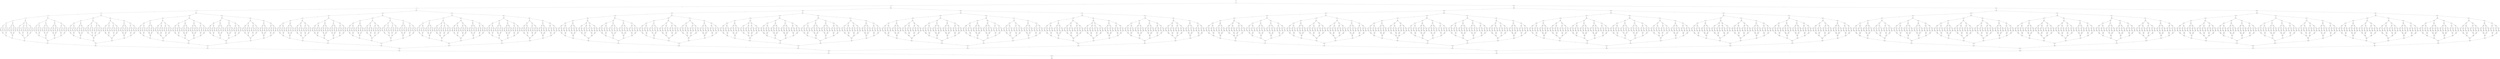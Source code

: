 digraph G {
0;1;2;3;4;5;6;7;8;9;10;11;12;13;14;15;16;17;18;19;20;21;22;23;24;25;26;27;28;29;30;31;32;33;34;35;36;37;38;39;40;41;42;43;44;45;46;47;48;49;50;51;52;53;54;55;56;57;58;59;60;61;62;63;64;65;66;67;68;69;70;71;72;73;74;75;76;77;78;79;80;81;82;83;84;85;86;87;88;89;90;91;92;93;94;95;96;97;98;99;100;101;102;103;104;105;106;107;108;109;110;111;112;113;114;115;116;117;118;119;120;121;122;123;124;125;126;127;128;129;130;131;132;133;134;135;136;137;138;139;140;141;142;143;144;145;146;147;148;149;150;151;152;153;154;155;156;157;158;159;160;161;162;163;164;165;166;167;168;169;170;171;172;173;174;175;176;177;178;179;180;181;182;183;184;185;186;187;188;189;190;191;192;193;194;195;196;197;198;199;200;201;202;203;204;205;206;207;208;209;210;211;212;213;214;215;216;217;218;219;220;221;222;223;224;225;226;227;228;229;230;231;232;233;234;235;236;237;238;239;240;241;242;243;244;245;246;247;248;249;250;251;252;253;254;255;256;257;258;259;260;261;262;263;264;265;266;267;268;269;270;271;272;273;274;275;276;277;278;279;280;281;282;283;284;285;286;287;288;289;290;291;292;293;294;295;296;297;298;299;300;301;302;303;304;305;306;307;308;309;310;311;312;313;314;315;316;317;318;319;320;321;322;323;324;325;326;327;328;329;330;331;332;333;334;335;336;337;338;339;340;341;342;343;344;345;346;347;348;349;350;351;352;353;354;355;356;357;358;359;360;361;362;363;364;365;366;367;368;369;370;371;372;373;374;375;376;377;378;379;380;381;382;383;384;385;386;387;388;389;390;391;392;393;394;395;396;397;398;399;400;401;402;403;404;405;406;407;408;409;410;411;412;413;414;415;416;417;418;419;420;421;422;423;424;425;426;427;428;429;430;431;432;433;434;435;436;437;438;439;440;441;442;443;444;445;446;447;448;449;450;451;452;453;454;455;456;457;458;459;460;461;462;463;464;465;466;467;468;469;470;471;472;473;474;475;476;477;478;479;480;481;482;483;484;485;486;487;488;489;490;491;492;493;494;495;496;497;498;499;500;501;502;503;504;505;506;507;508;509;510;511;512;513;514;515;516;517;518;519;520;521;522;523;524;525;526;527;528;529;530;531;532;533;534;535;536;537;538;539;540;541;542;543;544;545;546;547;548;549;550;551;552;553;554;555;556;557;558;559;560;561;562;563;564;565;566;567;568;569;570;571;572;573;574;575;576;577;578;579;580;581;582;583;584;585;586;587;588;589;590;591;592;593;594;595;596;597;598;599;600;601;602;603;604;605;606;607;608;609;610;611;612;613;614;615;616;617;618;619;620;621;622;623;624;625;626;627;628;629;630;631;632;633;634;635;636;637;638;639;640;641;642;643;644;645;646;647;648;649;650;651;652;653;654;655;656;657;658;659;660;661;662;663;664;665;666;667;668;669;670;671;672;673;674;675;676;677;678;679;680;681;682;683;684;685;686;687;688;689;690;691;692;693;694;695;696;697;698;699;700;701;702;703;704;705;706;707;708;709;710;711;712;713;714;715;716;717;718;719;720;721;722;723;724;725;726;727;728;729;730;731;732;733;734;735;736;737;738;739;740;741;742;743;744;745;746;747;748;749;750;751;752;753;754;755;756;757;758;759;760;761;762;763;764;765;766;767;768;769;770;771;772;773;774;775;776;777;778;779;780;781;782;783;784;785;786;787;788;789;790;791;792;793;794;795;796;797;798;799;800;801;802;803;804;805;806;807;808;809;810;811;812;813;814;815;816;817;818;819;820;821;822;823;824;825;826;827;828;829;830;831;832;833;834;835;836;837;838;839;840;841;842;843;844;845;846;847;848;849;850;851;852;853;854;855;856;857;858;859;860;861;862;863;864;865;866;867;868;869;870;871;872;873;874;875;876;877;878;879;880;881;882;883;884;885;886;887;888;889;890;891;892;893;894;895;896;897;898;899;900;901;902;903;904;905;906;907;908;909;910;911;912;913;914;915;916;917;918;919;920;921;922;923;924;925;926;927;928;929;930;931;932;933;934;935;936;937;938;939;940;941;942;943;944;945;946;947;948;949;950;951;952;953;954;955;956;957;958;959;960;961;962;963;964;965;966;967;968;969;970;971;972;973;974;975;976;977;978;979;980;981;982;983;984;985;986;987;988;989;990;991;992;993;994;995;996;997;998;999;1000;1001;1002;1003;1004;1005;1006;1007;1008;1009;1010;1011;1012;1013;1014;1015;1016;1017;1018;1019;1020;1021;1022;1023;1024;1025;1026;1027;1028;1029;1030;1031;1032;1033;1034;1035;1036;1037;1038;1039;1040;1041;1042;1043;1044;1045;1046;1047;1048;1049;1050;1051;1052;1053;1054;1055;1056;1057;1058;1059;1060;1061;1062;1063;1064;1065;1066;1067;1068;1069;1070;1071;1072;1073;1074;1075;1076;1077;1078;1079;1080;1081;1082;1083;1084;1085;1086;1087;1088;1089;1090;1091;1092;1093;1094;1095;1096;1097;1098;1099;1100;1101;1102;1103;1104;1105;1106;1107;1108;1109;1110;1111;1112;1113;1114;1115;1116;1117;1118;1119;1120;1121;1122;1123;1124;1125;1126;1127;1128;1129;1130;1131;1132;1133;1134;1135;1136;1137;1138;1139;1140;1141;1142;1143;1144;1145;1146;1147;1148;1149;1150;1151;1152;1153;1154;1155;1156;1157;1158;1159;1160;1161;1162;1163;1164;1165;1166;1167;1168;1169;1170;1171;1172;1173;1174;1175;1176;1177;1178;1179;1180;1181;1182;1183;1184;1185;1186;1187;1188;1189;1190;1191;1192;1193;1194;1195;1196;1197;1198;1199;1200;1201;1202;1203;1204;1205;1206;1207;1208;1209;1210;1211;1212;1213;1214;1215;1216;1217;1218;1219;1220;1221;1222;1223;1224;1225;1226;1227;1228;1229;1230;1231;1232;1233;1234;1235;1236;1237;1238;1239;1240;1241;1242;1243;1244;1245;1246;1247;1248;1249;1250;1251;1252;1253;1254;1255;1256;1257;1258;1259;1260;1261;1262;1263;1264;1265;1266;1267;1268;1269;1270;1271;1272;1273;1274;1275;1276;1277;1278;1279;1280;1281;1282;1283;1284;1285;1286;1287;1288;1289;1290;1291;1292;1293;1294;1295;1296;1297;1298;1299;1300;1301;1302;1303;1304;1305;1306;1307;1308;1309;1310;1311;1312;1313;1314;1315;1316;1317;1318;1319;1320;1321;1322;1323;1324;1325;1326;1327;1328;1329;1330;1331;1332;1333;1334;1335;1336;1337;1338;1339;1340;1341;1342;1343;1344;1345;1346;1347;1348;1349;1350;1351;1352;1353;1354;1355;1356;1357;1358;1359;1360;1361;1362;1363;1364;1365;1366;1367;1368;1369;1370;1371;1372;1373;1374;1375;1376;1377;1378;1379;1380;1381;1382;1383;1384;1385;1386;1387;1388;1389;1390;1391;1392;1393;1394;1395;1396;1397;1398;1399;1400;1401;1402;1403;1404;1405;1406;1407;1408;1409;1410;1411;1412;1413;1414;1415;1416;1417;1418;1419;1420;1421;1422;1423;1424;1425;1426;1427;1428;1429;1430;1431;1432;1433;1434;1435;1436;1437;1438;1439;1440;1441;1442;1443;1444;1445;1446;1447;1448;1449;1450;1451;1452;1453;1454;1455;1456;1457;1458;1459;1460;1461;1462;1463;1464;1465;1466;1467;1468;1469;1470;1471;1472;1473;1474;1475;1476;1477;1478;1479;1480;1481;1482;1483;1484;1485;1486;1487;1488;1489;1490;1491;1492;1493;1494;1495;1496;1497;1498;1499;1500;1501;1502;1503;1504;1505;1506;1507;1508;1509;1510;1511;1512;1513;1514;1515;1516;1517;1518;1519;1520;1521;1522;1523;1524;1525;1526;1527;1528;1529;1530;1531;1532;1533;1534;1535;1536;1537;1538;1539;1540;1541;1542;1543;1544;1545;1546;1547;1548;1549;1550;1551;1552;1553;1554;1555;1556;1557;1558;1559;1560;1561;1562;1563;1564;1565;1566;1567;1568;1569;1570;1571;1572;1573;1574;1575;1576;1577;1578;1579;1580;1581;1582;1583;1584;1585;1586;1587;1588;1589;1590;1591;1592;1593;1594;1595;1596;1597;1598;1599;1600;1601;1602;1603;1604;1605;1606;1607;1608;1609;1610;1611;1612;1613;1614;1615;1616;1617;1618;1619;1620;1621;1622;1623;1624;1625;1626;1627;1628;1629;1630;1631;1632;1633;1634;1635;1636;1637;1638;1639;1640;1641;1642;1643;1644;1645;1646;1647;1648;1649;1650;1651;1652;1653;1654;1655;1656;1657;1658;1659;1660;1661;1662;1663;1664;1665;1666;1667;1668;1669;1670;1671;1672;1673;1674;1675;1676;1677;1678;1679;1680;1681;1682;1683;1684;1685;1686;1687;1688;1689;1690;1691;1692;1693;1694;1695;1696;1697;1698;1699;1700;1701;1702;1703;1704;1705;1706;1707;1708;1709;1710;1711;1712;1713;1714;1715;1716;1717;1718;1719;1720;1721;1722;1723;1724;1725;1726;1727;1728;1729;1730;1731;1732;1733;1734;1735;1736;1737;1738;1739;1740;1741;1742;1743;1744;1745;1746;1747;1748;1749;1750;1751;1752;1753;1754;1755;1756;1757;1758;1759;1760;1761;1762;1763;1764;1765;1766;1767;1768;1769;1770;1771;1772;1773;1774;1775;1776;1777;1778;1779;1780;1781;1782;1783;1784;1785;1786;1787;1788;1789;1790;1791;1792;1793;1794;1795;1796;1797;1798;1799;1800;1801;1802;1803;1804;1805;1806;1807;1808;1809;1810;1811;1812;1813;1814;1815;1816;1817;1818;1819;1820;1821;1822;1823;1824;1825;1826;1827;1828;1829;1830;1831;1832;1833;1834;1835;1836;1837;1838;1839;1840;1841;1842;1843;1844;1845;1846;1847;1848;1849;1850;1851;1852;1853;1854;1855;1856;1857;1858;1859;1860;1861;1862;1863;1864;1865;1866;1867;1868;1869;1870;1871;1872;1873;1874;1875;1876;1877;1878;1879;1880;1881;1882;1883;1884;1885;1886;1887;1888;1889;1890;1891;1892;1893;1894;1895;1896;1897;1898;1899;1900;1901;1902;1903;1904;1905;1906;1907;1908;1909;1910;1911;1912;1913;1914;1915;1916;1917;1918;1919;1920;1921;1922;1923;1924;1925;1926;1927;1928;1929;1930;1931;1932;1933;1934;1935;1936;1937;1938;1939;1940;1941;1942;1943;1944;1945;1946;1947;1948;1949;1950;1951;1952;1953;1954;1955;1956;1957;1958;1959;1960;1961;1962;1963;1964;1965;1966;1967;1968;1969;1970;1971;1972;1973;1974;1975;1976;1977;1978;1979;1980;1981;1982;1983;1984;1985;1986;1987;1988;1989;1990;1991;1992;1993;1994;1995;1996;1997;1998;1999;2000;2001;2002;2003;2004;2005;2006;2007;2008;2009;2010;2011;2012;2013;2014;2015;2016;2017;2018;2019;2020;2021;2022;2023;2024;2025;2026;2027;2028;2029;2030;2031;2032;2033;2034;2035;2036;2037;2038;2039;2040;2041;2042;2043;2044;2045;2046;2047;2048;2049;2050;2051;2052;2053;2054;2055;2056;2057;2058;2059;2060;2061;2062;2063;2064;2065;2066;2067;2068;2069;2070;2071;2072;2073;2074;2075;2076;2077;2078;2079;2080;2081;2082;2083;2084;2085;2086;2087;2088;2089;2090;2091;2092;2093;2094;2095;2096;2097;2098;2099;2100;2101;2102;2103;2104;2105;2106;2107;2108;2109;2110;2111;2112;2113;2114;2115;2116;2117;2118;2119;2120;2121;2122;2123;2124;2125;2126;2127;2128;2129;2130;2131;2132;2133;2134;2135;2136;2137;2138;2139;2140;2141;2142;2143;2144;2145;2146;2147;2148;2149;2150;2151;2152;2153;2154;2155;2156;2157;2158;2159;2160;2161;2162;2163;2164;2165;2166;2167;2168;2169;2170;2171;2172;2173;2174;2175;2176;2177;2178;2179;2180;2181;2182;2183;2184;2185;2186;2187;2188;2189;2190;2191;2192;2193;2194;2195;2196;2197;2198;2199;2200;2201;2202;2203;2204;2205;2206;2207;2208;2209;2210;2211;2212;2213;2214;2215;2216;2217;2218;2219;2220;2221;2222;2223;2224;2225;2226;2227;2228;2229;2230;2231;2232;2233;2234;2235;2236;2237;2238;2239;2240;2241;2242;2243;2244;2245;2246;2247;2248;2249;2250;2251;2252;2253;2254;2255;2256;2257;2258;2259;2260;2261;2262;2263;2264;2265;2266;2267;2268;2269;2270;2271;2272;2273;2274;2275;2276;2277;2278;2279;2280;2281;2282;2283;2284;2285;2286;2287;2288;2289;2290;2291;2292;2293;2294;2295;2296;2297;2298;2299;2300;2301;2302;2303;2304;2305;2306;2307;2308;2309;2310;2311;2312;2313;2314;2315;2316;2317;2318;2319;2320;2321;2322;2323;2324;2325;2326;2327;2328;2329;2330;2331;2332;2333;2334;2335;2336;2337;2338;2339;2340;2341;2342;2343;2344;2345;2346;2347;2348;2349;2350;2351;2352;2353;2354;2355;2356;2357;2358;2359;2360;2361;2362;2363;2364;2365;2366;2367;2368;2369;2370;2371;2372;2373;2374;2375;2376;2377;2378;2379;2380;2381;2382;2383;2384;2385;2386;2387;2388;2389;2390;2391;2392;2393;2394;2395;2396;2397;2398;2399;2400;2401;2402;2403;2404;2405;2406;2407;2408;2409;2410;2411;2412;2413;2414;2415;2416;2417;2418;2419;2420;2421;2422;2423;2424;2425;2426;2427;2428;2429;2430;2431;2432;2433;2434;2435;2436;2437;2438;2439;2440;2441;2442;2443;2444;2445;2446;2447;2448;2449;2450;2451;2452;2453;2454;2455;2456;2457;2458;2459;2460;2461;2462;2463;2464;2465;2466;2467;2468;2469;2470;2471;2472;2473;2474;2475;2476;2477;2478;2479;2480;2481;2482;2483;2484;2485;2486;2487;2488;2489;2490;2491;2492;2493;2494;2495;2496;2497;2498;2499;2500;2501;2502;2503;2504;2505;2506;2507;2508;2509;2510;2511;2512;2513;2514;2515;2516;2517;2518;2519;2520;2521;2522;2523;2524;2525;2526;2527;2528;2529;2530;2531;2532;2533;2534;2535;2536;2537;2538;2539;2540;2541;2542;2543;2544;2545;2546;2547;2548;2549;2550;2551;2552;2553;2554;2555;2556;2557;2558;2559;2560;2561;2562;2563;2564;2565;2566;2567;2568;2569;2570;2571;2572;2573;2574;2575;2576;2577;2578;2579;2580;2581;2582;2583;2584;2585;2586;2587;2588;2589;2590;2591;2592;2593;2594;2595;2596;2597;2598;2599;2600;2601;2602;2603;2604;2605;2606;2607;2608;2609;2610;2611;2612;2613;2614;2615;2616;2617;2618;2619;2620;2621;2622;2623;2624;2625;2626;2627;2628;2629;2630;2631;2632;2633;2634;2635;2636;2637;2638;2639;2640;2641;2642;2643;2644;2645;2646;2647;2648;2649;2650;2651;2652;2653;2654;2655;2656;2657;2658;2659;2660;2661;2662;2663;2664;2665;2666;2667;2668;2669;2670;2671;2672;2673;2674;2675;2676;2677;2678;2679;2680;2681;2682;2683;2684;2685;2686;2687;2688;2689;2690;2691;2692;2693;2694;2695;2696;2697;2698;2699;2700;2701;2702;2703;2704;2705;2706;2707;2708;2709;2710;2711;2712;2713;2714;2715;2716;2717;2718;2719;2720;2721;2722;2723;2724;2725;2726;2727;2728;2729;2730;2731;2732;2733;2734;2735;2736;2737;2738;2739;2740;2741;2742;2743;2744;2745;2746;2747;2748;2749;2750;2751;2752;2753;2754;2755;2756;2757;2758;2759;2760;2761;2762;2763;2764;2765;2766;2767;2768;2769;2770;2771;2772;2773;2774;2775;2776;2777;2778;2779;2780;2781;2782;2783;2784;2785;2786;2787;2788;2789;2790;2791;2792;2793;2794;2795;2796;2797;2798;2799;2800;2801;2802;2803;2804;2805;2806;2807;2808;2809;2810;2811;2812;2813;2814;2815;2816;2817;2818;2819;2820;2821;2822;2823;2824;2825;2826;2827;2828;2829;2830;2831;2832;2833;2834;2835;2836;2837;2838;2839;2840;2841;2842;2843;2844;2845;2846;2847;2848;2849;2850;2851;2852;2853;2854;2855;2856;2857;2858;2859;2860;2861;2862;2863;2864;2865;2866;2867;2868;2869;2870;2871;2872;2873;2874;2875;2876;2877;2878;2879;2880;2881;2882;2883;2884;2885;2886;2887;2888;2889;2890;2891;2892;2893;2894;2895;2896;2897;2898;2899;2900;2901;2902;2903;2904;2905;2906;2907;2908;2909;2910;2911;2912;2913;2914;2915;2916;2917;2918;2919;2920;2921;2922;2923;2924;2925;2926;2927;2928;2929;2930;2931;2932;2933;2934;2935;2936;2937;2938;2939;2940;2941;2942;2943;2944;2945;2946;2947;2948;2949;2950;2951;2952;2953;2954;2955;2956;2957;2958;2959;2960;2961;2962;2963;2964;2965;2966;2967;2968;2969;2970;2971;2972;2973;2974;2975;2976;2977;2978;2979;2980;2981;2982;2983;2984;2985;2986;2987;2988;2989;2990;2991;2992;2993;2994;2995;2996;2997;2998;2999;3000;3001;3002;3003;3004;3005;3006;3007;3008;3009;3010;3011;3012;3013;3014;3015;3016;3017;3018;3019;3020;3021;3022;3023;3024;3025;3026;3027;3028;3029;3030;3031;3032;3033;3034;3035;3036;3037;3038;3039;3040;3041;3042;3043;3044;3045;3046;3047;3048;3049;3050;3051;3052;3053;3054;3055;3056;3057;3058;3059;3060;3061;3062;3063;3064;3065;3066;3067;3068;3069;3070;3071;3072;3073;3074;3075;3076;3077;3078;3079;3080;3081;3082;3083;3084;3085;3086;3087;3088;3089;3090;3091;3092;3093;3094;3095;3096;3097;3098;3099;3100;3101;3102;3103;3104;3105;3106;3107;3108;3109;3110;3111;3112;3113;3114;3115;3116;3117;3118;3119;3120;3121;3122;3123;3124;3125;3126;3127;3128;3129;3130;3131;3132;3133;3134;3135;3136;3137;3138;3139;3140;3141;3142;3143;3144;3145;3146;3147;3148;3149;3150;3151;3152;3153;3154;3155;3156;3157;3158;3159;3160;3161;3162;3163;3164;3165;3166;3167;3168;3169;3170;3171;3172;3173;3174;3175;3176;3177;3178;3179;3180;3181;3182;3183;3184;3185;3186;3187;3188;3189;3190;3191;3192;3193;3194;3195;3196;3197;3198;3199;3200;3201;3202;3203;3204;3205;3206;3207;3208;3209;3210;3211;3212;3213;3214;3215;3216;3217;3218;3219;3220;3221;3222;3223;3224;3225;3226;3227;3228;3229;3230;3231;3232;3233;3234;3235;3236;3237;3238;3239;3240;3241;3242;3243;3244;3245;3246;3247;3248;3249;3250;3251;3252;3253;3254;3255;3256;3257;3258;3259;3260;3261;3262;3263;3264;3265;3266;3267;3268;3269;3270;3271;3272;3273;3274;3275;3276;3277;3278;3279;3280;3281;3282;3283;3284;3285;3286;3287;3288;3289;3290;3291;3292;3293;3294;3295;3296;3297;3298;3299;3300;3301;3302;3303;3304;3305;3306;3307;3308;3309;3310;3311;3312;3313;3314;3315;3316;3317;3318;3319;3320;3321;3322;3323;3324;3325;3326;3327;3328;3329;3330;3331;3332;3333;3334;3335;3336;3337;3338;3339;3340;3341;3342;3343;3344;3345;3346;3347;3348;3349;3350;3351;3352;3353;3354;3355;3356;3357;3358;3359;3360;3361;3362;3363;3364;3365;3366;3367;3368;3369;3370;3371;3372;3373;3374;3375;3376;3377;3378;3379;3380;3381;3382;3383;3384;3385;3386;3387;3388;3389;3390;3391;3392;3393;3394;3395;3396;3397;3398;3399;3400;3401;3402;3403;3404;3405;3406;3407;3408;3409;3410;3411;3412;3413;3414;3415;3416;3417;3418;3419;3420;3421;3422;3423;3424;3425;3426;3427;3428;3429;3430;3431;3432;3433;3434;3435;3436;3437;3438;3439;3440;3441;3442;3443;3444;3445;3446;3447;3448;3449;3450;3451;3452;3453;3454;3455;3456;3457;3458;3459;3460;3461;3462;3463;3464;3465;3466;3467;3468;3469;3470;3471;3472;3473;3474;3475;3476;3477;3478;3479;3480;3481;3482;3483;3484;3485;3486;3487;3488;3489;3490;3491;3492;3493;3494;3495;3496;3497;3498;3499;3500;3501;3502;3503;3504;3505;3506;3507;3508;3509;3510;3511;3512;3513;3514;3515;3516;3517;3518;3519;3520;3521;3522;3523;3524;3525;3526;3527;3528;3529;3530;3531;3532;3533;3534;3535;3536;3537;3538;3539;3540;3541;3542;3543;3544;3545;3546;3547;3548;3549;3550;3551;3552;3553;3554;3555;3556;3557;3558;3559;3560;3561;3562;3563;3564;3565;3566;3567;3568;3569;3570;3571;3572;3573;3574;3575;3576;3577;3578;3579;3580;3581;3582;3583;3584;3585;3586;3587;3588;3589;3590;3591;3592;3593;3594;3595;3596;3597;3598;3599;3600;3601;3602;3603;3604;3605;3606;3607;3608;3609;3610;3611;3612;3613;3614;3615;3616;3617;3618;3619;3620;3621;3622;3623;3624;3625;3626;3627;3628;3629;3630;3631;3632;3633;3634;3635;3636;3637;3638;3639;3640;3641;3642;3643;3644;3645;3646;3647;3648;3649;3650;3651;3652;3653;3654;3655;3656;3657;3658;3659;3660;3661;3662;3663;3664;3665;3666;3667;3668;3669;3670;3671;3672;3673;3674;3675;3676;3677;3678;3679;3680;3681;3682;3683;3684;3685;3686;3687;3688;3689;3690;3691;3692;3693;3694;3695;3696;3697;3698;3699;3700;3701;3702;3703;3704;3705;3706;3707;3708;3709;3710;3711;3712;3713;3714;3715;3716;3717;3718;3719;3720;3721;3722;3723;3724;3725;3726;3727;3728;3729;3730;3731;3732;3733;3734;3735;3736;3737;3738;3739;3740;3741;3742;3743;3744;3745;3746;3747;3748;3749;3750;3751;3752;3753;3754;3755;3756;3757;3758;3759;3760;3761;3762;3763;3764;3765;3766;3767;3768;3769;3770;3771;3772;3773;3774;3775;3776;3777;3778;3779;3780;3781;3782;3783;3784;3785;3786;3787;3788;3789;3790;3791;3792;3793;3794;3795;3796;3797;3798;3799;3800;3801;3802;3803;3804;3805;3806;3807;3808;3809;3810;3811;3812;3813;3814;3815;3816;3817;3818;3819;3820;3821;3822;3823;3824;3825;3826;3827;3828;3829;3830;3831;3832;3833;3834;3835;3836;3837;3838;3839;3840;3841;3842;3843;3844;3845;3846;3847;3848;3849;3850;3851;3852;3853;3854;3855;3856;3857;3858;3859;3860;3861;3862;3863;3864;3865;3866;3867;3868;3869;3870;3871;3872;3873;3874;3875;3876;3877;3878;3879;3880;3881;3882;3883;3884;3885;3886;3887;3888;3889;3890;3891;3892;3893;3894;3895;3896;3897;3898;3899;3900;3901;3902;3903;3904;3905;3906;3907;3908;3909;3910;3911;3912;3913;3914;3915;3916;3917;3918;3919;3920;3921;3922;3923;3924;3925;3926;3927;3928;3929;3930;3931;3932;3933;3934;3935;3936;3937;3938;3939;3940;3941;3942;3943;3944;3945;3946;3947;3948;3949;3950;3951;3952;3953;3954;3955;3956;3957;3958;3959;3960;3961;3962;3963;3964;3965;3966;3967;3968;3969;3970;3971;3972;3973;3974;3975;3976;3977;3978;3979;3980;3981;3982;3983;3984;3985;3986;3987;3988;3989;3990;3991;3992;3993;3994;3995;3996;3997;3998;3999;4000;4001;4002;4003;4004;4005;4006;4007;4008;4009;4010;4011;4012;4013;4014;4015;4016;4017;4018;4019;4020;4021;4022;4023;4024;4025;4026;4027;4028;4029;4030;4031;4032;4033;4034;4035;4036;4037;4038;4039;4040;4041;4042;4043;4044;4045;4046;4047;4048;4049;4050;4051;4052;4053;4054;4055;4056;4057;4058;4059;4060;4061;4062;4063;4064;4065;4066;4067;4068;4069;4070;4071;4072;4073;4074;4075;4076;4077;4078;4079;4080;4081;4082;4083;4084;4085;4086;4087;4088;4089;4090;4091;4092;4093;4094;4095;
0 -> 1 [label="a"];
1 -> 2 [label="x"];
1 -> 2048 [label="y"];
2047 -> 4094 [label="x"];
4093 -> 4094 [label="y"];
2 -> 3 [label="x"];
2 -> 1025 [label="y"];
1024 -> 2047 [label="x"];
2046 -> 2047 [label="y"];
3 -> 4 [label="x"];
3 -> 514 [label="y"];
513 -> 1024 [label="x"];
1023 -> 1024 [label="y"];
4 -> 5 [label="x"];
4 -> 259 [label="y"];
258 -> 513 [label="x"];
512 -> 513 [label="y"];
5 -> 6 [label="x"];
5 -> 132 [label="y"];
131 -> 258 [label="x"];
257 -> 258 [label="y"];
6 -> 7 [label="x"];
6 -> 69 [label="y"];
68 -> 131 [label="x"];
130 -> 131 [label="y"];
7 -> 8 [label="x"];
7 -> 38 [label="y"];
37 -> 68 [label="x"];
67 -> 68 [label="y"];
8 -> 9 [label="x"];
8 -> 23 [label="y"];
22 -> 37 [label="x"];
36 -> 37 [label="y"];
9 -> 10 [label="x"];
9 -> 16 [label="y"];
15 -> 22 [label="x"];
21 -> 22 [label="y"];
10 -> 11 [label="x"];
10 -> 13 [label="y"];
12 -> 15 [label="x"];
14 -> 15 [label="y"];
11 -> 12 [label="x"];
11 -> 12 [label="y"];
13 -> 14 [label="x"];
13 -> 14 [label="y"];
16 -> 17 [label="x"];
16 -> 19 [label="y"];
18 -> 21 [label="x"];
20 -> 21 [label="y"];
17 -> 18 [label="x"];
17 -> 18 [label="y"];
19 -> 20 [label="x"];
19 -> 20 [label="y"];
23 -> 24 [label="x"];
23 -> 30 [label="y"];
29 -> 36 [label="x"];
35 -> 36 [label="y"];
24 -> 25 [label="x"];
24 -> 27 [label="y"];
26 -> 29 [label="x"];
28 -> 29 [label="y"];
25 -> 26 [label="x"];
25 -> 26 [label="y"];
27 -> 28 [label="x"];
27 -> 28 [label="y"];
30 -> 31 [label="x"];
30 -> 33 [label="y"];
32 -> 35 [label="x"];
34 -> 35 [label="y"];
31 -> 32 [label="x"];
31 -> 32 [label="y"];
33 -> 34 [label="x"];
33 -> 34 [label="y"];
38 -> 39 [label="x"];
38 -> 53 [label="y"];
52 -> 67 [label="x"];
66 -> 67 [label="y"];
39 -> 40 [label="x"];
39 -> 46 [label="y"];
45 -> 52 [label="x"];
51 -> 52 [label="y"];
40 -> 41 [label="x"];
40 -> 43 [label="y"];
42 -> 45 [label="x"];
44 -> 45 [label="y"];
41 -> 42 [label="x"];
41 -> 42 [label="y"];
43 -> 44 [label="x"];
43 -> 44 [label="y"];
46 -> 47 [label="x"];
46 -> 49 [label="y"];
48 -> 51 [label="x"];
50 -> 51 [label="y"];
47 -> 48 [label="x"];
47 -> 48 [label="y"];
49 -> 50 [label="x"];
49 -> 50 [label="y"];
53 -> 54 [label="x"];
53 -> 60 [label="y"];
59 -> 66 [label="x"];
65 -> 66 [label="y"];
54 -> 55 [label="x"];
54 -> 57 [label="y"];
56 -> 59 [label="x"];
58 -> 59 [label="y"];
55 -> 56 [label="x"];
55 -> 56 [label="y"];
57 -> 58 [label="x"];
57 -> 58 [label="y"];
60 -> 61 [label="x"];
60 -> 63 [label="y"];
62 -> 65 [label="x"];
64 -> 65 [label="y"];
61 -> 62 [label="x"];
61 -> 62 [label="y"];
63 -> 64 [label="x"];
63 -> 64 [label="y"];
69 -> 70 [label="x"];
69 -> 100 [label="y"];
99 -> 130 [label="x"];
129 -> 130 [label="y"];
70 -> 71 [label="x"];
70 -> 85 [label="y"];
84 -> 99 [label="x"];
98 -> 99 [label="y"];
71 -> 72 [label="x"];
71 -> 78 [label="y"];
77 -> 84 [label="x"];
83 -> 84 [label="y"];
72 -> 73 [label="x"];
72 -> 75 [label="y"];
74 -> 77 [label="x"];
76 -> 77 [label="y"];
73 -> 74 [label="x"];
73 -> 74 [label="y"];
75 -> 76 [label="x"];
75 -> 76 [label="y"];
78 -> 79 [label="x"];
78 -> 81 [label="y"];
80 -> 83 [label="x"];
82 -> 83 [label="y"];
79 -> 80 [label="x"];
79 -> 80 [label="y"];
81 -> 82 [label="x"];
81 -> 82 [label="y"];
85 -> 86 [label="x"];
85 -> 92 [label="y"];
91 -> 98 [label="x"];
97 -> 98 [label="y"];
86 -> 87 [label="x"];
86 -> 89 [label="y"];
88 -> 91 [label="x"];
90 -> 91 [label="y"];
87 -> 88 [label="x"];
87 -> 88 [label="y"];
89 -> 90 [label="x"];
89 -> 90 [label="y"];
92 -> 93 [label="x"];
92 -> 95 [label="y"];
94 -> 97 [label="x"];
96 -> 97 [label="y"];
93 -> 94 [label="x"];
93 -> 94 [label="y"];
95 -> 96 [label="x"];
95 -> 96 [label="y"];
100 -> 101 [label="x"];
100 -> 115 [label="y"];
114 -> 129 [label="x"];
128 -> 129 [label="y"];
101 -> 102 [label="x"];
101 -> 108 [label="y"];
107 -> 114 [label="x"];
113 -> 114 [label="y"];
102 -> 103 [label="x"];
102 -> 105 [label="y"];
104 -> 107 [label="x"];
106 -> 107 [label="y"];
103 -> 104 [label="x"];
103 -> 104 [label="y"];
105 -> 106 [label="x"];
105 -> 106 [label="y"];
108 -> 109 [label="x"];
108 -> 111 [label="y"];
110 -> 113 [label="x"];
112 -> 113 [label="y"];
109 -> 110 [label="x"];
109 -> 110 [label="y"];
111 -> 112 [label="x"];
111 -> 112 [label="y"];
115 -> 116 [label="x"];
115 -> 122 [label="y"];
121 -> 128 [label="x"];
127 -> 128 [label="y"];
116 -> 117 [label="x"];
116 -> 119 [label="y"];
118 -> 121 [label="x"];
120 -> 121 [label="y"];
117 -> 118 [label="x"];
117 -> 118 [label="y"];
119 -> 120 [label="x"];
119 -> 120 [label="y"];
122 -> 123 [label="x"];
122 -> 125 [label="y"];
124 -> 127 [label="x"];
126 -> 127 [label="y"];
123 -> 124 [label="x"];
123 -> 124 [label="y"];
125 -> 126 [label="x"];
125 -> 126 [label="y"];
132 -> 133 [label="x"];
132 -> 195 [label="y"];
194 -> 257 [label="x"];
256 -> 257 [label="y"];
133 -> 134 [label="x"];
133 -> 164 [label="y"];
163 -> 194 [label="x"];
193 -> 194 [label="y"];
134 -> 135 [label="x"];
134 -> 149 [label="y"];
148 -> 163 [label="x"];
162 -> 163 [label="y"];
135 -> 136 [label="x"];
135 -> 142 [label="y"];
141 -> 148 [label="x"];
147 -> 148 [label="y"];
136 -> 137 [label="x"];
136 -> 139 [label="y"];
138 -> 141 [label="x"];
140 -> 141 [label="y"];
137 -> 138 [label="x"];
137 -> 138 [label="y"];
139 -> 140 [label="x"];
139 -> 140 [label="y"];
142 -> 143 [label="x"];
142 -> 145 [label="y"];
144 -> 147 [label="x"];
146 -> 147 [label="y"];
143 -> 144 [label="x"];
143 -> 144 [label="y"];
145 -> 146 [label="x"];
145 -> 146 [label="y"];
149 -> 150 [label="x"];
149 -> 156 [label="y"];
155 -> 162 [label="x"];
161 -> 162 [label="y"];
150 -> 151 [label="x"];
150 -> 153 [label="y"];
152 -> 155 [label="x"];
154 -> 155 [label="y"];
151 -> 152 [label="x"];
151 -> 152 [label="y"];
153 -> 154 [label="x"];
153 -> 154 [label="y"];
156 -> 157 [label="x"];
156 -> 159 [label="y"];
158 -> 161 [label="x"];
160 -> 161 [label="y"];
157 -> 158 [label="x"];
157 -> 158 [label="y"];
159 -> 160 [label="x"];
159 -> 160 [label="y"];
164 -> 165 [label="x"];
164 -> 179 [label="y"];
178 -> 193 [label="x"];
192 -> 193 [label="y"];
165 -> 166 [label="x"];
165 -> 172 [label="y"];
171 -> 178 [label="x"];
177 -> 178 [label="y"];
166 -> 167 [label="x"];
166 -> 169 [label="y"];
168 -> 171 [label="x"];
170 -> 171 [label="y"];
167 -> 168 [label="x"];
167 -> 168 [label="y"];
169 -> 170 [label="x"];
169 -> 170 [label="y"];
172 -> 173 [label="x"];
172 -> 175 [label="y"];
174 -> 177 [label="x"];
176 -> 177 [label="y"];
173 -> 174 [label="x"];
173 -> 174 [label="y"];
175 -> 176 [label="x"];
175 -> 176 [label="y"];
179 -> 180 [label="x"];
179 -> 186 [label="y"];
185 -> 192 [label="x"];
191 -> 192 [label="y"];
180 -> 181 [label="x"];
180 -> 183 [label="y"];
182 -> 185 [label="x"];
184 -> 185 [label="y"];
181 -> 182 [label="x"];
181 -> 182 [label="y"];
183 -> 184 [label="x"];
183 -> 184 [label="y"];
186 -> 187 [label="x"];
186 -> 189 [label="y"];
188 -> 191 [label="x"];
190 -> 191 [label="y"];
187 -> 188 [label="x"];
187 -> 188 [label="y"];
189 -> 190 [label="x"];
189 -> 190 [label="y"];
195 -> 196 [label="x"];
195 -> 226 [label="y"];
225 -> 256 [label="x"];
255 -> 256 [label="y"];
196 -> 197 [label="x"];
196 -> 211 [label="y"];
210 -> 225 [label="x"];
224 -> 225 [label="y"];
197 -> 198 [label="x"];
197 -> 204 [label="y"];
203 -> 210 [label="x"];
209 -> 210 [label="y"];
198 -> 199 [label="x"];
198 -> 201 [label="y"];
200 -> 203 [label="x"];
202 -> 203 [label="y"];
199 -> 200 [label="x"];
199 -> 200 [label="y"];
201 -> 202 [label="x"];
201 -> 202 [label="y"];
204 -> 205 [label="x"];
204 -> 207 [label="y"];
206 -> 209 [label="x"];
208 -> 209 [label="y"];
205 -> 206 [label="x"];
205 -> 206 [label="y"];
207 -> 208 [label="x"];
207 -> 208 [label="y"];
211 -> 212 [label="x"];
211 -> 218 [label="y"];
217 -> 224 [label="x"];
223 -> 224 [label="y"];
212 -> 213 [label="x"];
212 -> 215 [label="y"];
214 -> 217 [label="x"];
216 -> 217 [label="y"];
213 -> 214 [label="x"];
213 -> 214 [label="y"];
215 -> 216 [label="x"];
215 -> 216 [label="y"];
218 -> 219 [label="x"];
218 -> 221 [label="y"];
220 -> 223 [label="x"];
222 -> 223 [label="y"];
219 -> 220 [label="x"];
219 -> 220 [label="y"];
221 -> 222 [label="x"];
221 -> 222 [label="y"];
226 -> 227 [label="x"];
226 -> 241 [label="y"];
240 -> 255 [label="x"];
254 -> 255 [label="y"];
227 -> 228 [label="x"];
227 -> 234 [label="y"];
233 -> 240 [label="x"];
239 -> 240 [label="y"];
228 -> 229 [label="x"];
228 -> 231 [label="y"];
230 -> 233 [label="x"];
232 -> 233 [label="y"];
229 -> 230 [label="x"];
229 -> 230 [label="y"];
231 -> 232 [label="x"];
231 -> 232 [label="y"];
234 -> 235 [label="x"];
234 -> 237 [label="y"];
236 -> 239 [label="x"];
238 -> 239 [label="y"];
235 -> 236 [label="x"];
235 -> 236 [label="y"];
237 -> 238 [label="x"];
237 -> 238 [label="y"];
241 -> 242 [label="x"];
241 -> 248 [label="y"];
247 -> 254 [label="x"];
253 -> 254 [label="y"];
242 -> 243 [label="x"];
242 -> 245 [label="y"];
244 -> 247 [label="x"];
246 -> 247 [label="y"];
243 -> 244 [label="x"];
243 -> 244 [label="y"];
245 -> 246 [label="x"];
245 -> 246 [label="y"];
248 -> 249 [label="x"];
248 -> 251 [label="y"];
250 -> 253 [label="x"];
252 -> 253 [label="y"];
249 -> 250 [label="x"];
249 -> 250 [label="y"];
251 -> 252 [label="x"];
251 -> 252 [label="y"];
259 -> 260 [label="x"];
259 -> 386 [label="y"];
385 -> 512 [label="x"];
511 -> 512 [label="y"];
260 -> 261 [label="x"];
260 -> 323 [label="y"];
322 -> 385 [label="x"];
384 -> 385 [label="y"];
261 -> 262 [label="x"];
261 -> 292 [label="y"];
291 -> 322 [label="x"];
321 -> 322 [label="y"];
262 -> 263 [label="x"];
262 -> 277 [label="y"];
276 -> 291 [label="x"];
290 -> 291 [label="y"];
263 -> 264 [label="x"];
263 -> 270 [label="y"];
269 -> 276 [label="x"];
275 -> 276 [label="y"];
264 -> 265 [label="x"];
264 -> 267 [label="y"];
266 -> 269 [label="x"];
268 -> 269 [label="y"];
265 -> 266 [label="x"];
265 -> 266 [label="y"];
267 -> 268 [label="x"];
267 -> 268 [label="y"];
270 -> 271 [label="x"];
270 -> 273 [label="y"];
272 -> 275 [label="x"];
274 -> 275 [label="y"];
271 -> 272 [label="x"];
271 -> 272 [label="y"];
273 -> 274 [label="x"];
273 -> 274 [label="y"];
277 -> 278 [label="x"];
277 -> 284 [label="y"];
283 -> 290 [label="x"];
289 -> 290 [label="y"];
278 -> 279 [label="x"];
278 -> 281 [label="y"];
280 -> 283 [label="x"];
282 -> 283 [label="y"];
279 -> 280 [label="x"];
279 -> 280 [label="y"];
281 -> 282 [label="x"];
281 -> 282 [label="y"];
284 -> 285 [label="x"];
284 -> 287 [label="y"];
286 -> 289 [label="x"];
288 -> 289 [label="y"];
285 -> 286 [label="x"];
285 -> 286 [label="y"];
287 -> 288 [label="x"];
287 -> 288 [label="y"];
292 -> 293 [label="x"];
292 -> 307 [label="y"];
306 -> 321 [label="x"];
320 -> 321 [label="y"];
293 -> 294 [label="x"];
293 -> 300 [label="y"];
299 -> 306 [label="x"];
305 -> 306 [label="y"];
294 -> 295 [label="x"];
294 -> 297 [label="y"];
296 -> 299 [label="x"];
298 -> 299 [label="y"];
295 -> 296 [label="x"];
295 -> 296 [label="y"];
297 -> 298 [label="x"];
297 -> 298 [label="y"];
300 -> 301 [label="x"];
300 -> 303 [label="y"];
302 -> 305 [label="x"];
304 -> 305 [label="y"];
301 -> 302 [label="x"];
301 -> 302 [label="y"];
303 -> 304 [label="x"];
303 -> 304 [label="y"];
307 -> 308 [label="x"];
307 -> 314 [label="y"];
313 -> 320 [label="x"];
319 -> 320 [label="y"];
308 -> 309 [label="x"];
308 -> 311 [label="y"];
310 -> 313 [label="x"];
312 -> 313 [label="y"];
309 -> 310 [label="x"];
309 -> 310 [label="y"];
311 -> 312 [label="x"];
311 -> 312 [label="y"];
314 -> 315 [label="x"];
314 -> 317 [label="y"];
316 -> 319 [label="x"];
318 -> 319 [label="y"];
315 -> 316 [label="x"];
315 -> 316 [label="y"];
317 -> 318 [label="x"];
317 -> 318 [label="y"];
323 -> 324 [label="x"];
323 -> 354 [label="y"];
353 -> 384 [label="x"];
383 -> 384 [label="y"];
324 -> 325 [label="x"];
324 -> 339 [label="y"];
338 -> 353 [label="x"];
352 -> 353 [label="y"];
325 -> 326 [label="x"];
325 -> 332 [label="y"];
331 -> 338 [label="x"];
337 -> 338 [label="y"];
326 -> 327 [label="x"];
326 -> 329 [label="y"];
328 -> 331 [label="x"];
330 -> 331 [label="y"];
327 -> 328 [label="x"];
327 -> 328 [label="y"];
329 -> 330 [label="x"];
329 -> 330 [label="y"];
332 -> 333 [label="x"];
332 -> 335 [label="y"];
334 -> 337 [label="x"];
336 -> 337 [label="y"];
333 -> 334 [label="x"];
333 -> 334 [label="y"];
335 -> 336 [label="x"];
335 -> 336 [label="y"];
339 -> 340 [label="x"];
339 -> 346 [label="y"];
345 -> 352 [label="x"];
351 -> 352 [label="y"];
340 -> 341 [label="x"];
340 -> 343 [label="y"];
342 -> 345 [label="x"];
344 -> 345 [label="y"];
341 -> 342 [label="x"];
341 -> 342 [label="y"];
343 -> 344 [label="x"];
343 -> 344 [label="y"];
346 -> 347 [label="x"];
346 -> 349 [label="y"];
348 -> 351 [label="x"];
350 -> 351 [label="y"];
347 -> 348 [label="x"];
347 -> 348 [label="y"];
349 -> 350 [label="x"];
349 -> 350 [label="y"];
354 -> 355 [label="x"];
354 -> 369 [label="y"];
368 -> 383 [label="x"];
382 -> 383 [label="y"];
355 -> 356 [label="x"];
355 -> 362 [label="y"];
361 -> 368 [label="x"];
367 -> 368 [label="y"];
356 -> 357 [label="x"];
356 -> 359 [label="y"];
358 -> 361 [label="x"];
360 -> 361 [label="y"];
357 -> 358 [label="x"];
357 -> 358 [label="y"];
359 -> 360 [label="x"];
359 -> 360 [label="y"];
362 -> 363 [label="x"];
362 -> 365 [label="y"];
364 -> 367 [label="x"];
366 -> 367 [label="y"];
363 -> 364 [label="x"];
363 -> 364 [label="y"];
365 -> 366 [label="x"];
365 -> 366 [label="y"];
369 -> 370 [label="x"];
369 -> 376 [label="y"];
375 -> 382 [label="x"];
381 -> 382 [label="y"];
370 -> 371 [label="x"];
370 -> 373 [label="y"];
372 -> 375 [label="x"];
374 -> 375 [label="y"];
371 -> 372 [label="x"];
371 -> 372 [label="y"];
373 -> 374 [label="x"];
373 -> 374 [label="y"];
376 -> 377 [label="x"];
376 -> 379 [label="y"];
378 -> 381 [label="x"];
380 -> 381 [label="y"];
377 -> 378 [label="x"];
377 -> 378 [label="y"];
379 -> 380 [label="x"];
379 -> 380 [label="y"];
386 -> 387 [label="x"];
386 -> 449 [label="y"];
448 -> 511 [label="x"];
510 -> 511 [label="y"];
387 -> 388 [label="x"];
387 -> 418 [label="y"];
417 -> 448 [label="x"];
447 -> 448 [label="y"];
388 -> 389 [label="x"];
388 -> 403 [label="y"];
402 -> 417 [label="x"];
416 -> 417 [label="y"];
389 -> 390 [label="x"];
389 -> 396 [label="y"];
395 -> 402 [label="x"];
401 -> 402 [label="y"];
390 -> 391 [label="x"];
390 -> 393 [label="y"];
392 -> 395 [label="x"];
394 -> 395 [label="y"];
391 -> 392 [label="x"];
391 -> 392 [label="y"];
393 -> 394 [label="x"];
393 -> 394 [label="y"];
396 -> 397 [label="x"];
396 -> 399 [label="y"];
398 -> 401 [label="x"];
400 -> 401 [label="y"];
397 -> 398 [label="x"];
397 -> 398 [label="y"];
399 -> 400 [label="x"];
399 -> 400 [label="y"];
403 -> 404 [label="x"];
403 -> 410 [label="y"];
409 -> 416 [label="x"];
415 -> 416 [label="y"];
404 -> 405 [label="x"];
404 -> 407 [label="y"];
406 -> 409 [label="x"];
408 -> 409 [label="y"];
405 -> 406 [label="x"];
405 -> 406 [label="y"];
407 -> 408 [label="x"];
407 -> 408 [label="y"];
410 -> 411 [label="x"];
410 -> 413 [label="y"];
412 -> 415 [label="x"];
414 -> 415 [label="y"];
411 -> 412 [label="x"];
411 -> 412 [label="y"];
413 -> 414 [label="x"];
413 -> 414 [label="y"];
418 -> 419 [label="x"];
418 -> 433 [label="y"];
432 -> 447 [label="x"];
446 -> 447 [label="y"];
419 -> 420 [label="x"];
419 -> 426 [label="y"];
425 -> 432 [label="x"];
431 -> 432 [label="y"];
420 -> 421 [label="x"];
420 -> 423 [label="y"];
422 -> 425 [label="x"];
424 -> 425 [label="y"];
421 -> 422 [label="x"];
421 -> 422 [label="y"];
423 -> 424 [label="x"];
423 -> 424 [label="y"];
426 -> 427 [label="x"];
426 -> 429 [label="y"];
428 -> 431 [label="x"];
430 -> 431 [label="y"];
427 -> 428 [label="x"];
427 -> 428 [label="y"];
429 -> 430 [label="x"];
429 -> 430 [label="y"];
433 -> 434 [label="x"];
433 -> 440 [label="y"];
439 -> 446 [label="x"];
445 -> 446 [label="y"];
434 -> 435 [label="x"];
434 -> 437 [label="y"];
436 -> 439 [label="x"];
438 -> 439 [label="y"];
435 -> 436 [label="x"];
435 -> 436 [label="y"];
437 -> 438 [label="x"];
437 -> 438 [label="y"];
440 -> 441 [label="x"];
440 -> 443 [label="y"];
442 -> 445 [label="x"];
444 -> 445 [label="y"];
441 -> 442 [label="x"];
441 -> 442 [label="y"];
443 -> 444 [label="x"];
443 -> 444 [label="y"];
449 -> 450 [label="x"];
449 -> 480 [label="y"];
479 -> 510 [label="x"];
509 -> 510 [label="y"];
450 -> 451 [label="x"];
450 -> 465 [label="y"];
464 -> 479 [label="x"];
478 -> 479 [label="y"];
451 -> 452 [label="x"];
451 -> 458 [label="y"];
457 -> 464 [label="x"];
463 -> 464 [label="y"];
452 -> 453 [label="x"];
452 -> 455 [label="y"];
454 -> 457 [label="x"];
456 -> 457 [label="y"];
453 -> 454 [label="x"];
453 -> 454 [label="y"];
455 -> 456 [label="x"];
455 -> 456 [label="y"];
458 -> 459 [label="x"];
458 -> 461 [label="y"];
460 -> 463 [label="x"];
462 -> 463 [label="y"];
459 -> 460 [label="x"];
459 -> 460 [label="y"];
461 -> 462 [label="x"];
461 -> 462 [label="y"];
465 -> 466 [label="x"];
465 -> 472 [label="y"];
471 -> 478 [label="x"];
477 -> 478 [label="y"];
466 -> 467 [label="x"];
466 -> 469 [label="y"];
468 -> 471 [label="x"];
470 -> 471 [label="y"];
467 -> 468 [label="x"];
467 -> 468 [label="y"];
469 -> 470 [label="x"];
469 -> 470 [label="y"];
472 -> 473 [label="x"];
472 -> 475 [label="y"];
474 -> 477 [label="x"];
476 -> 477 [label="y"];
473 -> 474 [label="x"];
473 -> 474 [label="y"];
475 -> 476 [label="x"];
475 -> 476 [label="y"];
480 -> 481 [label="x"];
480 -> 495 [label="y"];
494 -> 509 [label="x"];
508 -> 509 [label="y"];
481 -> 482 [label="x"];
481 -> 488 [label="y"];
487 -> 494 [label="x"];
493 -> 494 [label="y"];
482 -> 483 [label="x"];
482 -> 485 [label="y"];
484 -> 487 [label="x"];
486 -> 487 [label="y"];
483 -> 484 [label="x"];
483 -> 484 [label="y"];
485 -> 486 [label="x"];
485 -> 486 [label="y"];
488 -> 489 [label="x"];
488 -> 491 [label="y"];
490 -> 493 [label="x"];
492 -> 493 [label="y"];
489 -> 490 [label="x"];
489 -> 490 [label="y"];
491 -> 492 [label="x"];
491 -> 492 [label="y"];
495 -> 496 [label="x"];
495 -> 502 [label="y"];
501 -> 508 [label="x"];
507 -> 508 [label="y"];
496 -> 497 [label="x"];
496 -> 499 [label="y"];
498 -> 501 [label="x"];
500 -> 501 [label="y"];
497 -> 498 [label="x"];
497 -> 498 [label="y"];
499 -> 500 [label="x"];
499 -> 500 [label="y"];
502 -> 503 [label="x"];
502 -> 505 [label="y"];
504 -> 507 [label="x"];
506 -> 507 [label="y"];
503 -> 504 [label="x"];
503 -> 504 [label="y"];
505 -> 506 [label="x"];
505 -> 506 [label="y"];
514 -> 515 [label="x"];
514 -> 769 [label="y"];
768 -> 1023 [label="x"];
1022 -> 1023 [label="y"];
515 -> 516 [label="x"];
515 -> 642 [label="y"];
641 -> 768 [label="x"];
767 -> 768 [label="y"];
516 -> 517 [label="x"];
516 -> 579 [label="y"];
578 -> 641 [label="x"];
640 -> 641 [label="y"];
517 -> 518 [label="x"];
517 -> 548 [label="y"];
547 -> 578 [label="x"];
577 -> 578 [label="y"];
518 -> 519 [label="x"];
518 -> 533 [label="y"];
532 -> 547 [label="x"];
546 -> 547 [label="y"];
519 -> 520 [label="x"];
519 -> 526 [label="y"];
525 -> 532 [label="x"];
531 -> 532 [label="y"];
520 -> 521 [label="x"];
520 -> 523 [label="y"];
522 -> 525 [label="x"];
524 -> 525 [label="y"];
521 -> 522 [label="x"];
521 -> 522 [label="y"];
523 -> 524 [label="x"];
523 -> 524 [label="y"];
526 -> 527 [label="x"];
526 -> 529 [label="y"];
528 -> 531 [label="x"];
530 -> 531 [label="y"];
527 -> 528 [label="x"];
527 -> 528 [label="y"];
529 -> 530 [label="x"];
529 -> 530 [label="y"];
533 -> 534 [label="x"];
533 -> 540 [label="y"];
539 -> 546 [label="x"];
545 -> 546 [label="y"];
534 -> 535 [label="x"];
534 -> 537 [label="y"];
536 -> 539 [label="x"];
538 -> 539 [label="y"];
535 -> 536 [label="x"];
535 -> 536 [label="y"];
537 -> 538 [label="x"];
537 -> 538 [label="y"];
540 -> 541 [label="x"];
540 -> 543 [label="y"];
542 -> 545 [label="x"];
544 -> 545 [label="y"];
541 -> 542 [label="x"];
541 -> 542 [label="y"];
543 -> 544 [label="x"];
543 -> 544 [label="y"];
548 -> 549 [label="x"];
548 -> 563 [label="y"];
562 -> 577 [label="x"];
576 -> 577 [label="y"];
549 -> 550 [label="x"];
549 -> 556 [label="y"];
555 -> 562 [label="x"];
561 -> 562 [label="y"];
550 -> 551 [label="x"];
550 -> 553 [label="y"];
552 -> 555 [label="x"];
554 -> 555 [label="y"];
551 -> 552 [label="x"];
551 -> 552 [label="y"];
553 -> 554 [label="x"];
553 -> 554 [label="y"];
556 -> 557 [label="x"];
556 -> 559 [label="y"];
558 -> 561 [label="x"];
560 -> 561 [label="y"];
557 -> 558 [label="x"];
557 -> 558 [label="y"];
559 -> 560 [label="x"];
559 -> 560 [label="y"];
563 -> 564 [label="x"];
563 -> 570 [label="y"];
569 -> 576 [label="x"];
575 -> 576 [label="y"];
564 -> 565 [label="x"];
564 -> 567 [label="y"];
566 -> 569 [label="x"];
568 -> 569 [label="y"];
565 -> 566 [label="x"];
565 -> 566 [label="y"];
567 -> 568 [label="x"];
567 -> 568 [label="y"];
570 -> 571 [label="x"];
570 -> 573 [label="y"];
572 -> 575 [label="x"];
574 -> 575 [label="y"];
571 -> 572 [label="x"];
571 -> 572 [label="y"];
573 -> 574 [label="x"];
573 -> 574 [label="y"];
579 -> 580 [label="x"];
579 -> 610 [label="y"];
609 -> 640 [label="x"];
639 -> 640 [label="y"];
580 -> 581 [label="x"];
580 -> 595 [label="y"];
594 -> 609 [label="x"];
608 -> 609 [label="y"];
581 -> 582 [label="x"];
581 -> 588 [label="y"];
587 -> 594 [label="x"];
593 -> 594 [label="y"];
582 -> 583 [label="x"];
582 -> 585 [label="y"];
584 -> 587 [label="x"];
586 -> 587 [label="y"];
583 -> 584 [label="x"];
583 -> 584 [label="y"];
585 -> 586 [label="x"];
585 -> 586 [label="y"];
588 -> 589 [label="x"];
588 -> 591 [label="y"];
590 -> 593 [label="x"];
592 -> 593 [label="y"];
589 -> 590 [label="x"];
589 -> 590 [label="y"];
591 -> 592 [label="x"];
591 -> 592 [label="y"];
595 -> 596 [label="x"];
595 -> 602 [label="y"];
601 -> 608 [label="x"];
607 -> 608 [label="y"];
596 -> 597 [label="x"];
596 -> 599 [label="y"];
598 -> 601 [label="x"];
600 -> 601 [label="y"];
597 -> 598 [label="x"];
597 -> 598 [label="y"];
599 -> 600 [label="x"];
599 -> 600 [label="y"];
602 -> 603 [label="x"];
602 -> 605 [label="y"];
604 -> 607 [label="x"];
606 -> 607 [label="y"];
603 -> 604 [label="x"];
603 -> 604 [label="y"];
605 -> 606 [label="x"];
605 -> 606 [label="y"];
610 -> 611 [label="x"];
610 -> 625 [label="y"];
624 -> 639 [label="x"];
638 -> 639 [label="y"];
611 -> 612 [label="x"];
611 -> 618 [label="y"];
617 -> 624 [label="x"];
623 -> 624 [label="y"];
612 -> 613 [label="x"];
612 -> 615 [label="y"];
614 -> 617 [label="x"];
616 -> 617 [label="y"];
613 -> 614 [label="x"];
613 -> 614 [label="y"];
615 -> 616 [label="x"];
615 -> 616 [label="y"];
618 -> 619 [label="x"];
618 -> 621 [label="y"];
620 -> 623 [label="x"];
622 -> 623 [label="y"];
619 -> 620 [label="x"];
619 -> 620 [label="y"];
621 -> 622 [label="x"];
621 -> 622 [label="y"];
625 -> 626 [label="x"];
625 -> 632 [label="y"];
631 -> 638 [label="x"];
637 -> 638 [label="y"];
626 -> 627 [label="x"];
626 -> 629 [label="y"];
628 -> 631 [label="x"];
630 -> 631 [label="y"];
627 -> 628 [label="x"];
627 -> 628 [label="y"];
629 -> 630 [label="x"];
629 -> 630 [label="y"];
632 -> 633 [label="x"];
632 -> 635 [label="y"];
634 -> 637 [label="x"];
636 -> 637 [label="y"];
633 -> 634 [label="x"];
633 -> 634 [label="y"];
635 -> 636 [label="x"];
635 -> 636 [label="y"];
642 -> 643 [label="x"];
642 -> 705 [label="y"];
704 -> 767 [label="x"];
766 -> 767 [label="y"];
643 -> 644 [label="x"];
643 -> 674 [label="y"];
673 -> 704 [label="x"];
703 -> 704 [label="y"];
644 -> 645 [label="x"];
644 -> 659 [label="y"];
658 -> 673 [label="x"];
672 -> 673 [label="y"];
645 -> 646 [label="x"];
645 -> 652 [label="y"];
651 -> 658 [label="x"];
657 -> 658 [label="y"];
646 -> 647 [label="x"];
646 -> 649 [label="y"];
648 -> 651 [label="x"];
650 -> 651 [label="y"];
647 -> 648 [label="x"];
647 -> 648 [label="y"];
649 -> 650 [label="x"];
649 -> 650 [label="y"];
652 -> 653 [label="x"];
652 -> 655 [label="y"];
654 -> 657 [label="x"];
656 -> 657 [label="y"];
653 -> 654 [label="x"];
653 -> 654 [label="y"];
655 -> 656 [label="x"];
655 -> 656 [label="y"];
659 -> 660 [label="x"];
659 -> 666 [label="y"];
665 -> 672 [label="x"];
671 -> 672 [label="y"];
660 -> 661 [label="x"];
660 -> 663 [label="y"];
662 -> 665 [label="x"];
664 -> 665 [label="y"];
661 -> 662 [label="x"];
661 -> 662 [label="y"];
663 -> 664 [label="x"];
663 -> 664 [label="y"];
666 -> 667 [label="x"];
666 -> 669 [label="y"];
668 -> 671 [label="x"];
670 -> 671 [label="y"];
667 -> 668 [label="x"];
667 -> 668 [label="y"];
669 -> 670 [label="x"];
669 -> 670 [label="y"];
674 -> 675 [label="x"];
674 -> 689 [label="y"];
688 -> 703 [label="x"];
702 -> 703 [label="y"];
675 -> 676 [label="x"];
675 -> 682 [label="y"];
681 -> 688 [label="x"];
687 -> 688 [label="y"];
676 -> 677 [label="x"];
676 -> 679 [label="y"];
678 -> 681 [label="x"];
680 -> 681 [label="y"];
677 -> 678 [label="x"];
677 -> 678 [label="y"];
679 -> 680 [label="x"];
679 -> 680 [label="y"];
682 -> 683 [label="x"];
682 -> 685 [label="y"];
684 -> 687 [label="x"];
686 -> 687 [label="y"];
683 -> 684 [label="x"];
683 -> 684 [label="y"];
685 -> 686 [label="x"];
685 -> 686 [label="y"];
689 -> 690 [label="x"];
689 -> 696 [label="y"];
695 -> 702 [label="x"];
701 -> 702 [label="y"];
690 -> 691 [label="x"];
690 -> 693 [label="y"];
692 -> 695 [label="x"];
694 -> 695 [label="y"];
691 -> 692 [label="x"];
691 -> 692 [label="y"];
693 -> 694 [label="x"];
693 -> 694 [label="y"];
696 -> 697 [label="x"];
696 -> 699 [label="y"];
698 -> 701 [label="x"];
700 -> 701 [label="y"];
697 -> 698 [label="x"];
697 -> 698 [label="y"];
699 -> 700 [label="x"];
699 -> 700 [label="y"];
705 -> 706 [label="x"];
705 -> 736 [label="y"];
735 -> 766 [label="x"];
765 -> 766 [label="y"];
706 -> 707 [label="x"];
706 -> 721 [label="y"];
720 -> 735 [label="x"];
734 -> 735 [label="y"];
707 -> 708 [label="x"];
707 -> 714 [label="y"];
713 -> 720 [label="x"];
719 -> 720 [label="y"];
708 -> 709 [label="x"];
708 -> 711 [label="y"];
710 -> 713 [label="x"];
712 -> 713 [label="y"];
709 -> 710 [label="x"];
709 -> 710 [label="y"];
711 -> 712 [label="x"];
711 -> 712 [label="y"];
714 -> 715 [label="x"];
714 -> 717 [label="y"];
716 -> 719 [label="x"];
718 -> 719 [label="y"];
715 -> 716 [label="x"];
715 -> 716 [label="y"];
717 -> 718 [label="x"];
717 -> 718 [label="y"];
721 -> 722 [label="x"];
721 -> 728 [label="y"];
727 -> 734 [label="x"];
733 -> 734 [label="y"];
722 -> 723 [label="x"];
722 -> 725 [label="y"];
724 -> 727 [label="x"];
726 -> 727 [label="y"];
723 -> 724 [label="x"];
723 -> 724 [label="y"];
725 -> 726 [label="x"];
725 -> 726 [label="y"];
728 -> 729 [label="x"];
728 -> 731 [label="y"];
730 -> 733 [label="x"];
732 -> 733 [label="y"];
729 -> 730 [label="x"];
729 -> 730 [label="y"];
731 -> 732 [label="x"];
731 -> 732 [label="y"];
736 -> 737 [label="x"];
736 -> 751 [label="y"];
750 -> 765 [label="x"];
764 -> 765 [label="y"];
737 -> 738 [label="x"];
737 -> 744 [label="y"];
743 -> 750 [label="x"];
749 -> 750 [label="y"];
738 -> 739 [label="x"];
738 -> 741 [label="y"];
740 -> 743 [label="x"];
742 -> 743 [label="y"];
739 -> 740 [label="x"];
739 -> 740 [label="y"];
741 -> 742 [label="x"];
741 -> 742 [label="y"];
744 -> 745 [label="x"];
744 -> 747 [label="y"];
746 -> 749 [label="x"];
748 -> 749 [label="y"];
745 -> 746 [label="x"];
745 -> 746 [label="y"];
747 -> 748 [label="x"];
747 -> 748 [label="y"];
751 -> 752 [label="x"];
751 -> 758 [label="y"];
757 -> 764 [label="x"];
763 -> 764 [label="y"];
752 -> 753 [label="x"];
752 -> 755 [label="y"];
754 -> 757 [label="x"];
756 -> 757 [label="y"];
753 -> 754 [label="x"];
753 -> 754 [label="y"];
755 -> 756 [label="x"];
755 -> 756 [label="y"];
758 -> 759 [label="x"];
758 -> 761 [label="y"];
760 -> 763 [label="x"];
762 -> 763 [label="y"];
759 -> 760 [label="x"];
759 -> 760 [label="y"];
761 -> 762 [label="x"];
761 -> 762 [label="y"];
769 -> 770 [label="x"];
769 -> 896 [label="y"];
895 -> 1022 [label="x"];
1021 -> 1022 [label="y"];
770 -> 771 [label="x"];
770 -> 833 [label="y"];
832 -> 895 [label="x"];
894 -> 895 [label="y"];
771 -> 772 [label="x"];
771 -> 802 [label="y"];
801 -> 832 [label="x"];
831 -> 832 [label="y"];
772 -> 773 [label="x"];
772 -> 787 [label="y"];
786 -> 801 [label="x"];
800 -> 801 [label="y"];
773 -> 774 [label="x"];
773 -> 780 [label="y"];
779 -> 786 [label="x"];
785 -> 786 [label="y"];
774 -> 775 [label="x"];
774 -> 777 [label="y"];
776 -> 779 [label="x"];
778 -> 779 [label="y"];
775 -> 776 [label="x"];
775 -> 776 [label="y"];
777 -> 778 [label="x"];
777 -> 778 [label="y"];
780 -> 781 [label="x"];
780 -> 783 [label="y"];
782 -> 785 [label="x"];
784 -> 785 [label="y"];
781 -> 782 [label="x"];
781 -> 782 [label="y"];
783 -> 784 [label="x"];
783 -> 784 [label="y"];
787 -> 788 [label="x"];
787 -> 794 [label="y"];
793 -> 800 [label="x"];
799 -> 800 [label="y"];
788 -> 789 [label="x"];
788 -> 791 [label="y"];
790 -> 793 [label="x"];
792 -> 793 [label="y"];
789 -> 790 [label="x"];
789 -> 790 [label="y"];
791 -> 792 [label="x"];
791 -> 792 [label="y"];
794 -> 795 [label="x"];
794 -> 797 [label="y"];
796 -> 799 [label="x"];
798 -> 799 [label="y"];
795 -> 796 [label="x"];
795 -> 796 [label="y"];
797 -> 798 [label="x"];
797 -> 798 [label="y"];
802 -> 803 [label="x"];
802 -> 817 [label="y"];
816 -> 831 [label="x"];
830 -> 831 [label="y"];
803 -> 804 [label="x"];
803 -> 810 [label="y"];
809 -> 816 [label="x"];
815 -> 816 [label="y"];
804 -> 805 [label="x"];
804 -> 807 [label="y"];
806 -> 809 [label="x"];
808 -> 809 [label="y"];
805 -> 806 [label="x"];
805 -> 806 [label="y"];
807 -> 808 [label="x"];
807 -> 808 [label="y"];
810 -> 811 [label="x"];
810 -> 813 [label="y"];
812 -> 815 [label="x"];
814 -> 815 [label="y"];
811 -> 812 [label="x"];
811 -> 812 [label="y"];
813 -> 814 [label="x"];
813 -> 814 [label="y"];
817 -> 818 [label="x"];
817 -> 824 [label="y"];
823 -> 830 [label="x"];
829 -> 830 [label="y"];
818 -> 819 [label="x"];
818 -> 821 [label="y"];
820 -> 823 [label="x"];
822 -> 823 [label="y"];
819 -> 820 [label="x"];
819 -> 820 [label="y"];
821 -> 822 [label="x"];
821 -> 822 [label="y"];
824 -> 825 [label="x"];
824 -> 827 [label="y"];
826 -> 829 [label="x"];
828 -> 829 [label="y"];
825 -> 826 [label="x"];
825 -> 826 [label="y"];
827 -> 828 [label="x"];
827 -> 828 [label="y"];
833 -> 834 [label="x"];
833 -> 864 [label="y"];
863 -> 894 [label="x"];
893 -> 894 [label="y"];
834 -> 835 [label="x"];
834 -> 849 [label="y"];
848 -> 863 [label="x"];
862 -> 863 [label="y"];
835 -> 836 [label="x"];
835 -> 842 [label="y"];
841 -> 848 [label="x"];
847 -> 848 [label="y"];
836 -> 837 [label="x"];
836 -> 839 [label="y"];
838 -> 841 [label="x"];
840 -> 841 [label="y"];
837 -> 838 [label="x"];
837 -> 838 [label="y"];
839 -> 840 [label="x"];
839 -> 840 [label="y"];
842 -> 843 [label="x"];
842 -> 845 [label="y"];
844 -> 847 [label="x"];
846 -> 847 [label="y"];
843 -> 844 [label="x"];
843 -> 844 [label="y"];
845 -> 846 [label="x"];
845 -> 846 [label="y"];
849 -> 850 [label="x"];
849 -> 856 [label="y"];
855 -> 862 [label="x"];
861 -> 862 [label="y"];
850 -> 851 [label="x"];
850 -> 853 [label="y"];
852 -> 855 [label="x"];
854 -> 855 [label="y"];
851 -> 852 [label="x"];
851 -> 852 [label="y"];
853 -> 854 [label="x"];
853 -> 854 [label="y"];
856 -> 857 [label="x"];
856 -> 859 [label="y"];
858 -> 861 [label="x"];
860 -> 861 [label="y"];
857 -> 858 [label="x"];
857 -> 858 [label="y"];
859 -> 860 [label="x"];
859 -> 860 [label="y"];
864 -> 865 [label="x"];
864 -> 879 [label="y"];
878 -> 893 [label="x"];
892 -> 893 [label="y"];
865 -> 866 [label="x"];
865 -> 872 [label="y"];
871 -> 878 [label="x"];
877 -> 878 [label="y"];
866 -> 867 [label="x"];
866 -> 869 [label="y"];
868 -> 871 [label="x"];
870 -> 871 [label="y"];
867 -> 868 [label="x"];
867 -> 868 [label="y"];
869 -> 870 [label="x"];
869 -> 870 [label="y"];
872 -> 873 [label="x"];
872 -> 875 [label="y"];
874 -> 877 [label="x"];
876 -> 877 [label="y"];
873 -> 874 [label="x"];
873 -> 874 [label="y"];
875 -> 876 [label="x"];
875 -> 876 [label="y"];
879 -> 880 [label="x"];
879 -> 886 [label="y"];
885 -> 892 [label="x"];
891 -> 892 [label="y"];
880 -> 881 [label="x"];
880 -> 883 [label="y"];
882 -> 885 [label="x"];
884 -> 885 [label="y"];
881 -> 882 [label="x"];
881 -> 882 [label="y"];
883 -> 884 [label="x"];
883 -> 884 [label="y"];
886 -> 887 [label="x"];
886 -> 889 [label="y"];
888 -> 891 [label="x"];
890 -> 891 [label="y"];
887 -> 888 [label="x"];
887 -> 888 [label="y"];
889 -> 890 [label="x"];
889 -> 890 [label="y"];
896 -> 897 [label="x"];
896 -> 959 [label="y"];
958 -> 1021 [label="x"];
1020 -> 1021 [label="y"];
897 -> 898 [label="x"];
897 -> 928 [label="y"];
927 -> 958 [label="x"];
957 -> 958 [label="y"];
898 -> 899 [label="x"];
898 -> 913 [label="y"];
912 -> 927 [label="x"];
926 -> 927 [label="y"];
899 -> 900 [label="x"];
899 -> 906 [label="y"];
905 -> 912 [label="x"];
911 -> 912 [label="y"];
900 -> 901 [label="x"];
900 -> 903 [label="y"];
902 -> 905 [label="x"];
904 -> 905 [label="y"];
901 -> 902 [label="x"];
901 -> 902 [label="y"];
903 -> 904 [label="x"];
903 -> 904 [label="y"];
906 -> 907 [label="x"];
906 -> 909 [label="y"];
908 -> 911 [label="x"];
910 -> 911 [label="y"];
907 -> 908 [label="x"];
907 -> 908 [label="y"];
909 -> 910 [label="x"];
909 -> 910 [label="y"];
913 -> 914 [label="x"];
913 -> 920 [label="y"];
919 -> 926 [label="x"];
925 -> 926 [label="y"];
914 -> 915 [label="x"];
914 -> 917 [label="y"];
916 -> 919 [label="x"];
918 -> 919 [label="y"];
915 -> 916 [label="x"];
915 -> 916 [label="y"];
917 -> 918 [label="x"];
917 -> 918 [label="y"];
920 -> 921 [label="x"];
920 -> 923 [label="y"];
922 -> 925 [label="x"];
924 -> 925 [label="y"];
921 -> 922 [label="x"];
921 -> 922 [label="y"];
923 -> 924 [label="x"];
923 -> 924 [label="y"];
928 -> 929 [label="x"];
928 -> 943 [label="y"];
942 -> 957 [label="x"];
956 -> 957 [label="y"];
929 -> 930 [label="x"];
929 -> 936 [label="y"];
935 -> 942 [label="x"];
941 -> 942 [label="y"];
930 -> 931 [label="x"];
930 -> 933 [label="y"];
932 -> 935 [label="x"];
934 -> 935 [label="y"];
931 -> 932 [label="x"];
931 -> 932 [label="y"];
933 -> 934 [label="x"];
933 -> 934 [label="y"];
936 -> 937 [label="x"];
936 -> 939 [label="y"];
938 -> 941 [label="x"];
940 -> 941 [label="y"];
937 -> 938 [label="x"];
937 -> 938 [label="y"];
939 -> 940 [label="x"];
939 -> 940 [label="y"];
943 -> 944 [label="x"];
943 -> 950 [label="y"];
949 -> 956 [label="x"];
955 -> 956 [label="y"];
944 -> 945 [label="x"];
944 -> 947 [label="y"];
946 -> 949 [label="x"];
948 -> 949 [label="y"];
945 -> 946 [label="x"];
945 -> 946 [label="y"];
947 -> 948 [label="x"];
947 -> 948 [label="y"];
950 -> 951 [label="x"];
950 -> 953 [label="y"];
952 -> 955 [label="x"];
954 -> 955 [label="y"];
951 -> 952 [label="x"];
951 -> 952 [label="y"];
953 -> 954 [label="x"];
953 -> 954 [label="y"];
959 -> 960 [label="x"];
959 -> 990 [label="y"];
989 -> 1020 [label="x"];
1019 -> 1020 [label="y"];
960 -> 961 [label="x"];
960 -> 975 [label="y"];
974 -> 989 [label="x"];
988 -> 989 [label="y"];
961 -> 962 [label="x"];
961 -> 968 [label="y"];
967 -> 974 [label="x"];
973 -> 974 [label="y"];
962 -> 963 [label="x"];
962 -> 965 [label="y"];
964 -> 967 [label="x"];
966 -> 967 [label="y"];
963 -> 964 [label="x"];
963 -> 964 [label="y"];
965 -> 966 [label="x"];
965 -> 966 [label="y"];
968 -> 969 [label="x"];
968 -> 971 [label="y"];
970 -> 973 [label="x"];
972 -> 973 [label="y"];
969 -> 970 [label="x"];
969 -> 970 [label="y"];
971 -> 972 [label="x"];
971 -> 972 [label="y"];
975 -> 976 [label="x"];
975 -> 982 [label="y"];
981 -> 988 [label="x"];
987 -> 988 [label="y"];
976 -> 977 [label="x"];
976 -> 979 [label="y"];
978 -> 981 [label="x"];
980 -> 981 [label="y"];
977 -> 978 [label="x"];
977 -> 978 [label="y"];
979 -> 980 [label="x"];
979 -> 980 [label="y"];
982 -> 983 [label="x"];
982 -> 985 [label="y"];
984 -> 987 [label="x"];
986 -> 987 [label="y"];
983 -> 984 [label="x"];
983 -> 984 [label="y"];
985 -> 986 [label="x"];
985 -> 986 [label="y"];
990 -> 991 [label="x"];
990 -> 1005 [label="y"];
1004 -> 1019 [label="x"];
1018 -> 1019 [label="y"];
991 -> 992 [label="x"];
991 -> 998 [label="y"];
997 -> 1004 [label="x"];
1003 -> 1004 [label="y"];
992 -> 993 [label="x"];
992 -> 995 [label="y"];
994 -> 997 [label="x"];
996 -> 997 [label="y"];
993 -> 994 [label="x"];
993 -> 994 [label="y"];
995 -> 996 [label="x"];
995 -> 996 [label="y"];
998 -> 999 [label="x"];
998 -> 1001 [label="y"];
1000 -> 1003 [label="x"];
1002 -> 1003 [label="y"];
999 -> 1000 [label="x"];
999 -> 1000 [label="y"];
1001 -> 1002 [label="x"];
1001 -> 1002 [label="y"];
1005 -> 1006 [label="x"];
1005 -> 1012 [label="y"];
1011 -> 1018 [label="x"];
1017 -> 1018 [label="y"];
1006 -> 1007 [label="x"];
1006 -> 1009 [label="y"];
1008 -> 1011 [label="x"];
1010 -> 1011 [label="y"];
1007 -> 1008 [label="x"];
1007 -> 1008 [label="y"];
1009 -> 1010 [label="x"];
1009 -> 1010 [label="y"];
1012 -> 1013 [label="x"];
1012 -> 1015 [label="y"];
1014 -> 1017 [label="x"];
1016 -> 1017 [label="y"];
1013 -> 1014 [label="x"];
1013 -> 1014 [label="y"];
1015 -> 1016 [label="x"];
1015 -> 1016 [label="y"];
1025 -> 1026 [label="x"];
1025 -> 1536 [label="y"];
1535 -> 2046 [label="x"];
2045 -> 2046 [label="y"];
1026 -> 1027 [label="x"];
1026 -> 1281 [label="y"];
1280 -> 1535 [label="x"];
1534 -> 1535 [label="y"];
1027 -> 1028 [label="x"];
1027 -> 1154 [label="y"];
1153 -> 1280 [label="x"];
1279 -> 1280 [label="y"];
1028 -> 1029 [label="x"];
1028 -> 1091 [label="y"];
1090 -> 1153 [label="x"];
1152 -> 1153 [label="y"];
1029 -> 1030 [label="x"];
1029 -> 1060 [label="y"];
1059 -> 1090 [label="x"];
1089 -> 1090 [label="y"];
1030 -> 1031 [label="x"];
1030 -> 1045 [label="y"];
1044 -> 1059 [label="x"];
1058 -> 1059 [label="y"];
1031 -> 1032 [label="x"];
1031 -> 1038 [label="y"];
1037 -> 1044 [label="x"];
1043 -> 1044 [label="y"];
1032 -> 1033 [label="x"];
1032 -> 1035 [label="y"];
1034 -> 1037 [label="x"];
1036 -> 1037 [label="y"];
1033 -> 1034 [label="x"];
1033 -> 1034 [label="y"];
1035 -> 1036 [label="x"];
1035 -> 1036 [label="y"];
1038 -> 1039 [label="x"];
1038 -> 1041 [label="y"];
1040 -> 1043 [label="x"];
1042 -> 1043 [label="y"];
1039 -> 1040 [label="x"];
1039 -> 1040 [label="y"];
1041 -> 1042 [label="x"];
1041 -> 1042 [label="y"];
1045 -> 1046 [label="x"];
1045 -> 1052 [label="y"];
1051 -> 1058 [label="x"];
1057 -> 1058 [label="y"];
1046 -> 1047 [label="x"];
1046 -> 1049 [label="y"];
1048 -> 1051 [label="x"];
1050 -> 1051 [label="y"];
1047 -> 1048 [label="x"];
1047 -> 1048 [label="y"];
1049 -> 1050 [label="x"];
1049 -> 1050 [label="y"];
1052 -> 1053 [label="x"];
1052 -> 1055 [label="y"];
1054 -> 1057 [label="x"];
1056 -> 1057 [label="y"];
1053 -> 1054 [label="x"];
1053 -> 1054 [label="y"];
1055 -> 1056 [label="x"];
1055 -> 1056 [label="y"];
1060 -> 1061 [label="x"];
1060 -> 1075 [label="y"];
1074 -> 1089 [label="x"];
1088 -> 1089 [label="y"];
1061 -> 1062 [label="x"];
1061 -> 1068 [label="y"];
1067 -> 1074 [label="x"];
1073 -> 1074 [label="y"];
1062 -> 1063 [label="x"];
1062 -> 1065 [label="y"];
1064 -> 1067 [label="x"];
1066 -> 1067 [label="y"];
1063 -> 1064 [label="x"];
1063 -> 1064 [label="y"];
1065 -> 1066 [label="x"];
1065 -> 1066 [label="y"];
1068 -> 1069 [label="x"];
1068 -> 1071 [label="y"];
1070 -> 1073 [label="x"];
1072 -> 1073 [label="y"];
1069 -> 1070 [label="x"];
1069 -> 1070 [label="y"];
1071 -> 1072 [label="x"];
1071 -> 1072 [label="y"];
1075 -> 1076 [label="x"];
1075 -> 1082 [label="y"];
1081 -> 1088 [label="x"];
1087 -> 1088 [label="y"];
1076 -> 1077 [label="x"];
1076 -> 1079 [label="y"];
1078 -> 1081 [label="x"];
1080 -> 1081 [label="y"];
1077 -> 1078 [label="x"];
1077 -> 1078 [label="y"];
1079 -> 1080 [label="x"];
1079 -> 1080 [label="y"];
1082 -> 1083 [label="x"];
1082 -> 1085 [label="y"];
1084 -> 1087 [label="x"];
1086 -> 1087 [label="y"];
1083 -> 1084 [label="x"];
1083 -> 1084 [label="y"];
1085 -> 1086 [label="x"];
1085 -> 1086 [label="y"];
1091 -> 1092 [label="x"];
1091 -> 1122 [label="y"];
1121 -> 1152 [label="x"];
1151 -> 1152 [label="y"];
1092 -> 1093 [label="x"];
1092 -> 1107 [label="y"];
1106 -> 1121 [label="x"];
1120 -> 1121 [label="y"];
1093 -> 1094 [label="x"];
1093 -> 1100 [label="y"];
1099 -> 1106 [label="x"];
1105 -> 1106 [label="y"];
1094 -> 1095 [label="x"];
1094 -> 1097 [label="y"];
1096 -> 1099 [label="x"];
1098 -> 1099 [label="y"];
1095 -> 1096 [label="x"];
1095 -> 1096 [label="y"];
1097 -> 1098 [label="x"];
1097 -> 1098 [label="y"];
1100 -> 1101 [label="x"];
1100 -> 1103 [label="y"];
1102 -> 1105 [label="x"];
1104 -> 1105 [label="y"];
1101 -> 1102 [label="x"];
1101 -> 1102 [label="y"];
1103 -> 1104 [label="x"];
1103 -> 1104 [label="y"];
1107 -> 1108 [label="x"];
1107 -> 1114 [label="y"];
1113 -> 1120 [label="x"];
1119 -> 1120 [label="y"];
1108 -> 1109 [label="x"];
1108 -> 1111 [label="y"];
1110 -> 1113 [label="x"];
1112 -> 1113 [label="y"];
1109 -> 1110 [label="x"];
1109 -> 1110 [label="y"];
1111 -> 1112 [label="x"];
1111 -> 1112 [label="y"];
1114 -> 1115 [label="x"];
1114 -> 1117 [label="y"];
1116 -> 1119 [label="x"];
1118 -> 1119 [label="y"];
1115 -> 1116 [label="x"];
1115 -> 1116 [label="y"];
1117 -> 1118 [label="x"];
1117 -> 1118 [label="y"];
1122 -> 1123 [label="x"];
1122 -> 1137 [label="y"];
1136 -> 1151 [label="x"];
1150 -> 1151 [label="y"];
1123 -> 1124 [label="x"];
1123 -> 1130 [label="y"];
1129 -> 1136 [label="x"];
1135 -> 1136 [label="y"];
1124 -> 1125 [label="x"];
1124 -> 1127 [label="y"];
1126 -> 1129 [label="x"];
1128 -> 1129 [label="y"];
1125 -> 1126 [label="x"];
1125 -> 1126 [label="y"];
1127 -> 1128 [label="x"];
1127 -> 1128 [label="y"];
1130 -> 1131 [label="x"];
1130 -> 1133 [label="y"];
1132 -> 1135 [label="x"];
1134 -> 1135 [label="y"];
1131 -> 1132 [label="x"];
1131 -> 1132 [label="y"];
1133 -> 1134 [label="x"];
1133 -> 1134 [label="y"];
1137 -> 1138 [label="x"];
1137 -> 1144 [label="y"];
1143 -> 1150 [label="x"];
1149 -> 1150 [label="y"];
1138 -> 1139 [label="x"];
1138 -> 1141 [label="y"];
1140 -> 1143 [label="x"];
1142 -> 1143 [label="y"];
1139 -> 1140 [label="x"];
1139 -> 1140 [label="y"];
1141 -> 1142 [label="x"];
1141 -> 1142 [label="y"];
1144 -> 1145 [label="x"];
1144 -> 1147 [label="y"];
1146 -> 1149 [label="x"];
1148 -> 1149 [label="y"];
1145 -> 1146 [label="x"];
1145 -> 1146 [label="y"];
1147 -> 1148 [label="x"];
1147 -> 1148 [label="y"];
1154 -> 1155 [label="x"];
1154 -> 1217 [label="y"];
1216 -> 1279 [label="x"];
1278 -> 1279 [label="y"];
1155 -> 1156 [label="x"];
1155 -> 1186 [label="y"];
1185 -> 1216 [label="x"];
1215 -> 1216 [label="y"];
1156 -> 1157 [label="x"];
1156 -> 1171 [label="y"];
1170 -> 1185 [label="x"];
1184 -> 1185 [label="y"];
1157 -> 1158 [label="x"];
1157 -> 1164 [label="y"];
1163 -> 1170 [label="x"];
1169 -> 1170 [label="y"];
1158 -> 1159 [label="x"];
1158 -> 1161 [label="y"];
1160 -> 1163 [label="x"];
1162 -> 1163 [label="y"];
1159 -> 1160 [label="x"];
1159 -> 1160 [label="y"];
1161 -> 1162 [label="x"];
1161 -> 1162 [label="y"];
1164 -> 1165 [label="x"];
1164 -> 1167 [label="y"];
1166 -> 1169 [label="x"];
1168 -> 1169 [label="y"];
1165 -> 1166 [label="x"];
1165 -> 1166 [label="y"];
1167 -> 1168 [label="x"];
1167 -> 1168 [label="y"];
1171 -> 1172 [label="x"];
1171 -> 1178 [label="y"];
1177 -> 1184 [label="x"];
1183 -> 1184 [label="y"];
1172 -> 1173 [label="x"];
1172 -> 1175 [label="y"];
1174 -> 1177 [label="x"];
1176 -> 1177 [label="y"];
1173 -> 1174 [label="x"];
1173 -> 1174 [label="y"];
1175 -> 1176 [label="x"];
1175 -> 1176 [label="y"];
1178 -> 1179 [label="x"];
1178 -> 1181 [label="y"];
1180 -> 1183 [label="x"];
1182 -> 1183 [label="y"];
1179 -> 1180 [label="x"];
1179 -> 1180 [label="y"];
1181 -> 1182 [label="x"];
1181 -> 1182 [label="y"];
1186 -> 1187 [label="x"];
1186 -> 1201 [label="y"];
1200 -> 1215 [label="x"];
1214 -> 1215 [label="y"];
1187 -> 1188 [label="x"];
1187 -> 1194 [label="y"];
1193 -> 1200 [label="x"];
1199 -> 1200 [label="y"];
1188 -> 1189 [label="x"];
1188 -> 1191 [label="y"];
1190 -> 1193 [label="x"];
1192 -> 1193 [label="y"];
1189 -> 1190 [label="x"];
1189 -> 1190 [label="y"];
1191 -> 1192 [label="x"];
1191 -> 1192 [label="y"];
1194 -> 1195 [label="x"];
1194 -> 1197 [label="y"];
1196 -> 1199 [label="x"];
1198 -> 1199 [label="y"];
1195 -> 1196 [label="x"];
1195 -> 1196 [label="y"];
1197 -> 1198 [label="x"];
1197 -> 1198 [label="y"];
1201 -> 1202 [label="x"];
1201 -> 1208 [label="y"];
1207 -> 1214 [label="x"];
1213 -> 1214 [label="y"];
1202 -> 1203 [label="x"];
1202 -> 1205 [label="y"];
1204 -> 1207 [label="x"];
1206 -> 1207 [label="y"];
1203 -> 1204 [label="x"];
1203 -> 1204 [label="y"];
1205 -> 1206 [label="x"];
1205 -> 1206 [label="y"];
1208 -> 1209 [label="x"];
1208 -> 1211 [label="y"];
1210 -> 1213 [label="x"];
1212 -> 1213 [label="y"];
1209 -> 1210 [label="x"];
1209 -> 1210 [label="y"];
1211 -> 1212 [label="x"];
1211 -> 1212 [label="y"];
1217 -> 1218 [label="x"];
1217 -> 1248 [label="y"];
1247 -> 1278 [label="x"];
1277 -> 1278 [label="y"];
1218 -> 1219 [label="x"];
1218 -> 1233 [label="y"];
1232 -> 1247 [label="x"];
1246 -> 1247 [label="y"];
1219 -> 1220 [label="x"];
1219 -> 1226 [label="y"];
1225 -> 1232 [label="x"];
1231 -> 1232 [label="y"];
1220 -> 1221 [label="x"];
1220 -> 1223 [label="y"];
1222 -> 1225 [label="x"];
1224 -> 1225 [label="y"];
1221 -> 1222 [label="x"];
1221 -> 1222 [label="y"];
1223 -> 1224 [label="x"];
1223 -> 1224 [label="y"];
1226 -> 1227 [label="x"];
1226 -> 1229 [label="y"];
1228 -> 1231 [label="x"];
1230 -> 1231 [label="y"];
1227 -> 1228 [label="x"];
1227 -> 1228 [label="y"];
1229 -> 1230 [label="x"];
1229 -> 1230 [label="y"];
1233 -> 1234 [label="x"];
1233 -> 1240 [label="y"];
1239 -> 1246 [label="x"];
1245 -> 1246 [label="y"];
1234 -> 1235 [label="x"];
1234 -> 1237 [label="y"];
1236 -> 1239 [label="x"];
1238 -> 1239 [label="y"];
1235 -> 1236 [label="x"];
1235 -> 1236 [label="y"];
1237 -> 1238 [label="x"];
1237 -> 1238 [label="y"];
1240 -> 1241 [label="x"];
1240 -> 1243 [label="y"];
1242 -> 1245 [label="x"];
1244 -> 1245 [label="y"];
1241 -> 1242 [label="x"];
1241 -> 1242 [label="y"];
1243 -> 1244 [label="x"];
1243 -> 1244 [label="y"];
1248 -> 1249 [label="x"];
1248 -> 1263 [label="y"];
1262 -> 1277 [label="x"];
1276 -> 1277 [label="y"];
1249 -> 1250 [label="x"];
1249 -> 1256 [label="y"];
1255 -> 1262 [label="x"];
1261 -> 1262 [label="y"];
1250 -> 1251 [label="x"];
1250 -> 1253 [label="y"];
1252 -> 1255 [label="x"];
1254 -> 1255 [label="y"];
1251 -> 1252 [label="x"];
1251 -> 1252 [label="y"];
1253 -> 1254 [label="x"];
1253 -> 1254 [label="y"];
1256 -> 1257 [label="x"];
1256 -> 1259 [label="y"];
1258 -> 1261 [label="x"];
1260 -> 1261 [label="y"];
1257 -> 1258 [label="x"];
1257 -> 1258 [label="y"];
1259 -> 1260 [label="x"];
1259 -> 1260 [label="y"];
1263 -> 1264 [label="x"];
1263 -> 1270 [label="y"];
1269 -> 1276 [label="x"];
1275 -> 1276 [label="y"];
1264 -> 1265 [label="x"];
1264 -> 1267 [label="y"];
1266 -> 1269 [label="x"];
1268 -> 1269 [label="y"];
1265 -> 1266 [label="x"];
1265 -> 1266 [label="y"];
1267 -> 1268 [label="x"];
1267 -> 1268 [label="y"];
1270 -> 1271 [label="x"];
1270 -> 1273 [label="y"];
1272 -> 1275 [label="x"];
1274 -> 1275 [label="y"];
1271 -> 1272 [label="x"];
1271 -> 1272 [label="y"];
1273 -> 1274 [label="x"];
1273 -> 1274 [label="y"];
1281 -> 1282 [label="x"];
1281 -> 1408 [label="y"];
1407 -> 1534 [label="x"];
1533 -> 1534 [label="y"];
1282 -> 1283 [label="x"];
1282 -> 1345 [label="y"];
1344 -> 1407 [label="x"];
1406 -> 1407 [label="y"];
1283 -> 1284 [label="x"];
1283 -> 1314 [label="y"];
1313 -> 1344 [label="x"];
1343 -> 1344 [label="y"];
1284 -> 1285 [label="x"];
1284 -> 1299 [label="y"];
1298 -> 1313 [label="x"];
1312 -> 1313 [label="y"];
1285 -> 1286 [label="x"];
1285 -> 1292 [label="y"];
1291 -> 1298 [label="x"];
1297 -> 1298 [label="y"];
1286 -> 1287 [label="x"];
1286 -> 1289 [label="y"];
1288 -> 1291 [label="x"];
1290 -> 1291 [label="y"];
1287 -> 1288 [label="x"];
1287 -> 1288 [label="y"];
1289 -> 1290 [label="x"];
1289 -> 1290 [label="y"];
1292 -> 1293 [label="x"];
1292 -> 1295 [label="y"];
1294 -> 1297 [label="x"];
1296 -> 1297 [label="y"];
1293 -> 1294 [label="x"];
1293 -> 1294 [label="y"];
1295 -> 1296 [label="x"];
1295 -> 1296 [label="y"];
1299 -> 1300 [label="x"];
1299 -> 1306 [label="y"];
1305 -> 1312 [label="x"];
1311 -> 1312 [label="y"];
1300 -> 1301 [label="x"];
1300 -> 1303 [label="y"];
1302 -> 1305 [label="x"];
1304 -> 1305 [label="y"];
1301 -> 1302 [label="x"];
1301 -> 1302 [label="y"];
1303 -> 1304 [label="x"];
1303 -> 1304 [label="y"];
1306 -> 1307 [label="x"];
1306 -> 1309 [label="y"];
1308 -> 1311 [label="x"];
1310 -> 1311 [label="y"];
1307 -> 1308 [label="x"];
1307 -> 1308 [label="y"];
1309 -> 1310 [label="x"];
1309 -> 1310 [label="y"];
1314 -> 1315 [label="x"];
1314 -> 1329 [label="y"];
1328 -> 1343 [label="x"];
1342 -> 1343 [label="y"];
1315 -> 1316 [label="x"];
1315 -> 1322 [label="y"];
1321 -> 1328 [label="x"];
1327 -> 1328 [label="y"];
1316 -> 1317 [label="x"];
1316 -> 1319 [label="y"];
1318 -> 1321 [label="x"];
1320 -> 1321 [label="y"];
1317 -> 1318 [label="x"];
1317 -> 1318 [label="y"];
1319 -> 1320 [label="x"];
1319 -> 1320 [label="y"];
1322 -> 1323 [label="x"];
1322 -> 1325 [label="y"];
1324 -> 1327 [label="x"];
1326 -> 1327 [label="y"];
1323 -> 1324 [label="x"];
1323 -> 1324 [label="y"];
1325 -> 1326 [label="x"];
1325 -> 1326 [label="y"];
1329 -> 1330 [label="x"];
1329 -> 1336 [label="y"];
1335 -> 1342 [label="x"];
1341 -> 1342 [label="y"];
1330 -> 1331 [label="x"];
1330 -> 1333 [label="y"];
1332 -> 1335 [label="x"];
1334 -> 1335 [label="y"];
1331 -> 1332 [label="x"];
1331 -> 1332 [label="y"];
1333 -> 1334 [label="x"];
1333 -> 1334 [label="y"];
1336 -> 1337 [label="x"];
1336 -> 1339 [label="y"];
1338 -> 1341 [label="x"];
1340 -> 1341 [label="y"];
1337 -> 1338 [label="x"];
1337 -> 1338 [label="y"];
1339 -> 1340 [label="x"];
1339 -> 1340 [label="y"];
1345 -> 1346 [label="x"];
1345 -> 1376 [label="y"];
1375 -> 1406 [label="x"];
1405 -> 1406 [label="y"];
1346 -> 1347 [label="x"];
1346 -> 1361 [label="y"];
1360 -> 1375 [label="x"];
1374 -> 1375 [label="y"];
1347 -> 1348 [label="x"];
1347 -> 1354 [label="y"];
1353 -> 1360 [label="x"];
1359 -> 1360 [label="y"];
1348 -> 1349 [label="x"];
1348 -> 1351 [label="y"];
1350 -> 1353 [label="x"];
1352 -> 1353 [label="y"];
1349 -> 1350 [label="x"];
1349 -> 1350 [label="y"];
1351 -> 1352 [label="x"];
1351 -> 1352 [label="y"];
1354 -> 1355 [label="x"];
1354 -> 1357 [label="y"];
1356 -> 1359 [label="x"];
1358 -> 1359 [label="y"];
1355 -> 1356 [label="x"];
1355 -> 1356 [label="y"];
1357 -> 1358 [label="x"];
1357 -> 1358 [label="y"];
1361 -> 1362 [label="x"];
1361 -> 1368 [label="y"];
1367 -> 1374 [label="x"];
1373 -> 1374 [label="y"];
1362 -> 1363 [label="x"];
1362 -> 1365 [label="y"];
1364 -> 1367 [label="x"];
1366 -> 1367 [label="y"];
1363 -> 1364 [label="x"];
1363 -> 1364 [label="y"];
1365 -> 1366 [label="x"];
1365 -> 1366 [label="y"];
1368 -> 1369 [label="x"];
1368 -> 1371 [label="y"];
1370 -> 1373 [label="x"];
1372 -> 1373 [label="y"];
1369 -> 1370 [label="x"];
1369 -> 1370 [label="y"];
1371 -> 1372 [label="x"];
1371 -> 1372 [label="y"];
1376 -> 1377 [label="x"];
1376 -> 1391 [label="y"];
1390 -> 1405 [label="x"];
1404 -> 1405 [label="y"];
1377 -> 1378 [label="x"];
1377 -> 1384 [label="y"];
1383 -> 1390 [label="x"];
1389 -> 1390 [label="y"];
1378 -> 1379 [label="x"];
1378 -> 1381 [label="y"];
1380 -> 1383 [label="x"];
1382 -> 1383 [label="y"];
1379 -> 1380 [label="x"];
1379 -> 1380 [label="y"];
1381 -> 1382 [label="x"];
1381 -> 1382 [label="y"];
1384 -> 1385 [label="x"];
1384 -> 1387 [label="y"];
1386 -> 1389 [label="x"];
1388 -> 1389 [label="y"];
1385 -> 1386 [label="x"];
1385 -> 1386 [label="y"];
1387 -> 1388 [label="x"];
1387 -> 1388 [label="y"];
1391 -> 1392 [label="x"];
1391 -> 1398 [label="y"];
1397 -> 1404 [label="x"];
1403 -> 1404 [label="y"];
1392 -> 1393 [label="x"];
1392 -> 1395 [label="y"];
1394 -> 1397 [label="x"];
1396 -> 1397 [label="y"];
1393 -> 1394 [label="x"];
1393 -> 1394 [label="y"];
1395 -> 1396 [label="x"];
1395 -> 1396 [label="y"];
1398 -> 1399 [label="x"];
1398 -> 1401 [label="y"];
1400 -> 1403 [label="x"];
1402 -> 1403 [label="y"];
1399 -> 1400 [label="x"];
1399 -> 1400 [label="y"];
1401 -> 1402 [label="x"];
1401 -> 1402 [label="y"];
1408 -> 1409 [label="x"];
1408 -> 1471 [label="y"];
1470 -> 1533 [label="x"];
1532 -> 1533 [label="y"];
1409 -> 1410 [label="x"];
1409 -> 1440 [label="y"];
1439 -> 1470 [label="x"];
1469 -> 1470 [label="y"];
1410 -> 1411 [label="x"];
1410 -> 1425 [label="y"];
1424 -> 1439 [label="x"];
1438 -> 1439 [label="y"];
1411 -> 1412 [label="x"];
1411 -> 1418 [label="y"];
1417 -> 1424 [label="x"];
1423 -> 1424 [label="y"];
1412 -> 1413 [label="x"];
1412 -> 1415 [label="y"];
1414 -> 1417 [label="x"];
1416 -> 1417 [label="y"];
1413 -> 1414 [label="x"];
1413 -> 1414 [label="y"];
1415 -> 1416 [label="x"];
1415 -> 1416 [label="y"];
1418 -> 1419 [label="x"];
1418 -> 1421 [label="y"];
1420 -> 1423 [label="x"];
1422 -> 1423 [label="y"];
1419 -> 1420 [label="x"];
1419 -> 1420 [label="y"];
1421 -> 1422 [label="x"];
1421 -> 1422 [label="y"];
1425 -> 1426 [label="x"];
1425 -> 1432 [label="y"];
1431 -> 1438 [label="x"];
1437 -> 1438 [label="y"];
1426 -> 1427 [label="x"];
1426 -> 1429 [label="y"];
1428 -> 1431 [label="x"];
1430 -> 1431 [label="y"];
1427 -> 1428 [label="x"];
1427 -> 1428 [label="y"];
1429 -> 1430 [label="x"];
1429 -> 1430 [label="y"];
1432 -> 1433 [label="x"];
1432 -> 1435 [label="y"];
1434 -> 1437 [label="x"];
1436 -> 1437 [label="y"];
1433 -> 1434 [label="x"];
1433 -> 1434 [label="y"];
1435 -> 1436 [label="x"];
1435 -> 1436 [label="y"];
1440 -> 1441 [label="x"];
1440 -> 1455 [label="y"];
1454 -> 1469 [label="x"];
1468 -> 1469 [label="y"];
1441 -> 1442 [label="x"];
1441 -> 1448 [label="y"];
1447 -> 1454 [label="x"];
1453 -> 1454 [label="y"];
1442 -> 1443 [label="x"];
1442 -> 1445 [label="y"];
1444 -> 1447 [label="x"];
1446 -> 1447 [label="y"];
1443 -> 1444 [label="x"];
1443 -> 1444 [label="y"];
1445 -> 1446 [label="x"];
1445 -> 1446 [label="y"];
1448 -> 1449 [label="x"];
1448 -> 1451 [label="y"];
1450 -> 1453 [label="x"];
1452 -> 1453 [label="y"];
1449 -> 1450 [label="x"];
1449 -> 1450 [label="y"];
1451 -> 1452 [label="x"];
1451 -> 1452 [label="y"];
1455 -> 1456 [label="x"];
1455 -> 1462 [label="y"];
1461 -> 1468 [label="x"];
1467 -> 1468 [label="y"];
1456 -> 1457 [label="x"];
1456 -> 1459 [label="y"];
1458 -> 1461 [label="x"];
1460 -> 1461 [label="y"];
1457 -> 1458 [label="x"];
1457 -> 1458 [label="y"];
1459 -> 1460 [label="x"];
1459 -> 1460 [label="y"];
1462 -> 1463 [label="x"];
1462 -> 1465 [label="y"];
1464 -> 1467 [label="x"];
1466 -> 1467 [label="y"];
1463 -> 1464 [label="x"];
1463 -> 1464 [label="y"];
1465 -> 1466 [label="x"];
1465 -> 1466 [label="y"];
1471 -> 1472 [label="x"];
1471 -> 1502 [label="y"];
1501 -> 1532 [label="x"];
1531 -> 1532 [label="y"];
1472 -> 1473 [label="x"];
1472 -> 1487 [label="y"];
1486 -> 1501 [label="x"];
1500 -> 1501 [label="y"];
1473 -> 1474 [label="x"];
1473 -> 1480 [label="y"];
1479 -> 1486 [label="x"];
1485 -> 1486 [label="y"];
1474 -> 1475 [label="x"];
1474 -> 1477 [label="y"];
1476 -> 1479 [label="x"];
1478 -> 1479 [label="y"];
1475 -> 1476 [label="x"];
1475 -> 1476 [label="y"];
1477 -> 1478 [label="x"];
1477 -> 1478 [label="y"];
1480 -> 1481 [label="x"];
1480 -> 1483 [label="y"];
1482 -> 1485 [label="x"];
1484 -> 1485 [label="y"];
1481 -> 1482 [label="x"];
1481 -> 1482 [label="y"];
1483 -> 1484 [label="x"];
1483 -> 1484 [label="y"];
1487 -> 1488 [label="x"];
1487 -> 1494 [label="y"];
1493 -> 1500 [label="x"];
1499 -> 1500 [label="y"];
1488 -> 1489 [label="x"];
1488 -> 1491 [label="y"];
1490 -> 1493 [label="x"];
1492 -> 1493 [label="y"];
1489 -> 1490 [label="x"];
1489 -> 1490 [label="y"];
1491 -> 1492 [label="x"];
1491 -> 1492 [label="y"];
1494 -> 1495 [label="x"];
1494 -> 1497 [label="y"];
1496 -> 1499 [label="x"];
1498 -> 1499 [label="y"];
1495 -> 1496 [label="x"];
1495 -> 1496 [label="y"];
1497 -> 1498 [label="x"];
1497 -> 1498 [label="y"];
1502 -> 1503 [label="x"];
1502 -> 1517 [label="y"];
1516 -> 1531 [label="x"];
1530 -> 1531 [label="y"];
1503 -> 1504 [label="x"];
1503 -> 1510 [label="y"];
1509 -> 1516 [label="x"];
1515 -> 1516 [label="y"];
1504 -> 1505 [label="x"];
1504 -> 1507 [label="y"];
1506 -> 1509 [label="x"];
1508 -> 1509 [label="y"];
1505 -> 1506 [label="x"];
1505 -> 1506 [label="y"];
1507 -> 1508 [label="x"];
1507 -> 1508 [label="y"];
1510 -> 1511 [label="x"];
1510 -> 1513 [label="y"];
1512 -> 1515 [label="x"];
1514 -> 1515 [label="y"];
1511 -> 1512 [label="x"];
1511 -> 1512 [label="y"];
1513 -> 1514 [label="x"];
1513 -> 1514 [label="y"];
1517 -> 1518 [label="x"];
1517 -> 1524 [label="y"];
1523 -> 1530 [label="x"];
1529 -> 1530 [label="y"];
1518 -> 1519 [label="x"];
1518 -> 1521 [label="y"];
1520 -> 1523 [label="x"];
1522 -> 1523 [label="y"];
1519 -> 1520 [label="x"];
1519 -> 1520 [label="y"];
1521 -> 1522 [label="x"];
1521 -> 1522 [label="y"];
1524 -> 1525 [label="x"];
1524 -> 1527 [label="y"];
1526 -> 1529 [label="x"];
1528 -> 1529 [label="y"];
1525 -> 1526 [label="x"];
1525 -> 1526 [label="y"];
1527 -> 1528 [label="x"];
1527 -> 1528 [label="y"];
1536 -> 1537 [label="x"];
1536 -> 1791 [label="y"];
1790 -> 2045 [label="x"];
2044 -> 2045 [label="y"];
1537 -> 1538 [label="x"];
1537 -> 1664 [label="y"];
1663 -> 1790 [label="x"];
1789 -> 1790 [label="y"];
1538 -> 1539 [label="x"];
1538 -> 1601 [label="y"];
1600 -> 1663 [label="x"];
1662 -> 1663 [label="y"];
1539 -> 1540 [label="x"];
1539 -> 1570 [label="y"];
1569 -> 1600 [label="x"];
1599 -> 1600 [label="y"];
1540 -> 1541 [label="x"];
1540 -> 1555 [label="y"];
1554 -> 1569 [label="x"];
1568 -> 1569 [label="y"];
1541 -> 1542 [label="x"];
1541 -> 1548 [label="y"];
1547 -> 1554 [label="x"];
1553 -> 1554 [label="y"];
1542 -> 1543 [label="x"];
1542 -> 1545 [label="y"];
1544 -> 1547 [label="x"];
1546 -> 1547 [label="y"];
1543 -> 1544 [label="x"];
1543 -> 1544 [label="y"];
1545 -> 1546 [label="x"];
1545 -> 1546 [label="y"];
1548 -> 1549 [label="x"];
1548 -> 1551 [label="y"];
1550 -> 1553 [label="x"];
1552 -> 1553 [label="y"];
1549 -> 1550 [label="x"];
1549 -> 1550 [label="y"];
1551 -> 1552 [label="x"];
1551 -> 1552 [label="y"];
1555 -> 1556 [label="x"];
1555 -> 1562 [label="y"];
1561 -> 1568 [label="x"];
1567 -> 1568 [label="y"];
1556 -> 1557 [label="x"];
1556 -> 1559 [label="y"];
1558 -> 1561 [label="x"];
1560 -> 1561 [label="y"];
1557 -> 1558 [label="x"];
1557 -> 1558 [label="y"];
1559 -> 1560 [label="x"];
1559 -> 1560 [label="y"];
1562 -> 1563 [label="x"];
1562 -> 1565 [label="y"];
1564 -> 1567 [label="x"];
1566 -> 1567 [label="y"];
1563 -> 1564 [label="x"];
1563 -> 1564 [label="y"];
1565 -> 1566 [label="x"];
1565 -> 1566 [label="y"];
1570 -> 1571 [label="x"];
1570 -> 1585 [label="y"];
1584 -> 1599 [label="x"];
1598 -> 1599 [label="y"];
1571 -> 1572 [label="x"];
1571 -> 1578 [label="y"];
1577 -> 1584 [label="x"];
1583 -> 1584 [label="y"];
1572 -> 1573 [label="x"];
1572 -> 1575 [label="y"];
1574 -> 1577 [label="x"];
1576 -> 1577 [label="y"];
1573 -> 1574 [label="x"];
1573 -> 1574 [label="y"];
1575 -> 1576 [label="x"];
1575 -> 1576 [label="y"];
1578 -> 1579 [label="x"];
1578 -> 1581 [label="y"];
1580 -> 1583 [label="x"];
1582 -> 1583 [label="y"];
1579 -> 1580 [label="x"];
1579 -> 1580 [label="y"];
1581 -> 1582 [label="x"];
1581 -> 1582 [label="y"];
1585 -> 1586 [label="x"];
1585 -> 1592 [label="y"];
1591 -> 1598 [label="x"];
1597 -> 1598 [label="y"];
1586 -> 1587 [label="x"];
1586 -> 1589 [label="y"];
1588 -> 1591 [label="x"];
1590 -> 1591 [label="y"];
1587 -> 1588 [label="x"];
1587 -> 1588 [label="y"];
1589 -> 1590 [label="x"];
1589 -> 1590 [label="y"];
1592 -> 1593 [label="x"];
1592 -> 1595 [label="y"];
1594 -> 1597 [label="x"];
1596 -> 1597 [label="y"];
1593 -> 1594 [label="x"];
1593 -> 1594 [label="y"];
1595 -> 1596 [label="x"];
1595 -> 1596 [label="y"];
1601 -> 1602 [label="x"];
1601 -> 1632 [label="y"];
1631 -> 1662 [label="x"];
1661 -> 1662 [label="y"];
1602 -> 1603 [label="x"];
1602 -> 1617 [label="y"];
1616 -> 1631 [label="x"];
1630 -> 1631 [label="y"];
1603 -> 1604 [label="x"];
1603 -> 1610 [label="y"];
1609 -> 1616 [label="x"];
1615 -> 1616 [label="y"];
1604 -> 1605 [label="x"];
1604 -> 1607 [label="y"];
1606 -> 1609 [label="x"];
1608 -> 1609 [label="y"];
1605 -> 1606 [label="x"];
1605 -> 1606 [label="y"];
1607 -> 1608 [label="x"];
1607 -> 1608 [label="y"];
1610 -> 1611 [label="x"];
1610 -> 1613 [label="y"];
1612 -> 1615 [label="x"];
1614 -> 1615 [label="y"];
1611 -> 1612 [label="x"];
1611 -> 1612 [label="y"];
1613 -> 1614 [label="x"];
1613 -> 1614 [label="y"];
1617 -> 1618 [label="x"];
1617 -> 1624 [label="y"];
1623 -> 1630 [label="x"];
1629 -> 1630 [label="y"];
1618 -> 1619 [label="x"];
1618 -> 1621 [label="y"];
1620 -> 1623 [label="x"];
1622 -> 1623 [label="y"];
1619 -> 1620 [label="x"];
1619 -> 1620 [label="y"];
1621 -> 1622 [label="x"];
1621 -> 1622 [label="y"];
1624 -> 1625 [label="x"];
1624 -> 1627 [label="y"];
1626 -> 1629 [label="x"];
1628 -> 1629 [label="y"];
1625 -> 1626 [label="x"];
1625 -> 1626 [label="y"];
1627 -> 1628 [label="x"];
1627 -> 1628 [label="y"];
1632 -> 1633 [label="x"];
1632 -> 1647 [label="y"];
1646 -> 1661 [label="x"];
1660 -> 1661 [label="y"];
1633 -> 1634 [label="x"];
1633 -> 1640 [label="y"];
1639 -> 1646 [label="x"];
1645 -> 1646 [label="y"];
1634 -> 1635 [label="x"];
1634 -> 1637 [label="y"];
1636 -> 1639 [label="x"];
1638 -> 1639 [label="y"];
1635 -> 1636 [label="x"];
1635 -> 1636 [label="y"];
1637 -> 1638 [label="x"];
1637 -> 1638 [label="y"];
1640 -> 1641 [label="x"];
1640 -> 1643 [label="y"];
1642 -> 1645 [label="x"];
1644 -> 1645 [label="y"];
1641 -> 1642 [label="x"];
1641 -> 1642 [label="y"];
1643 -> 1644 [label="x"];
1643 -> 1644 [label="y"];
1647 -> 1648 [label="x"];
1647 -> 1654 [label="y"];
1653 -> 1660 [label="x"];
1659 -> 1660 [label="y"];
1648 -> 1649 [label="x"];
1648 -> 1651 [label="y"];
1650 -> 1653 [label="x"];
1652 -> 1653 [label="y"];
1649 -> 1650 [label="x"];
1649 -> 1650 [label="y"];
1651 -> 1652 [label="x"];
1651 -> 1652 [label="y"];
1654 -> 1655 [label="x"];
1654 -> 1657 [label="y"];
1656 -> 1659 [label="x"];
1658 -> 1659 [label="y"];
1655 -> 1656 [label="x"];
1655 -> 1656 [label="y"];
1657 -> 1658 [label="x"];
1657 -> 1658 [label="y"];
1664 -> 1665 [label="x"];
1664 -> 1727 [label="y"];
1726 -> 1789 [label="x"];
1788 -> 1789 [label="y"];
1665 -> 1666 [label="x"];
1665 -> 1696 [label="y"];
1695 -> 1726 [label="x"];
1725 -> 1726 [label="y"];
1666 -> 1667 [label="x"];
1666 -> 1681 [label="y"];
1680 -> 1695 [label="x"];
1694 -> 1695 [label="y"];
1667 -> 1668 [label="x"];
1667 -> 1674 [label="y"];
1673 -> 1680 [label="x"];
1679 -> 1680 [label="y"];
1668 -> 1669 [label="x"];
1668 -> 1671 [label="y"];
1670 -> 1673 [label="x"];
1672 -> 1673 [label="y"];
1669 -> 1670 [label="x"];
1669 -> 1670 [label="y"];
1671 -> 1672 [label="x"];
1671 -> 1672 [label="y"];
1674 -> 1675 [label="x"];
1674 -> 1677 [label="y"];
1676 -> 1679 [label="x"];
1678 -> 1679 [label="y"];
1675 -> 1676 [label="x"];
1675 -> 1676 [label="y"];
1677 -> 1678 [label="x"];
1677 -> 1678 [label="y"];
1681 -> 1682 [label="x"];
1681 -> 1688 [label="y"];
1687 -> 1694 [label="x"];
1693 -> 1694 [label="y"];
1682 -> 1683 [label="x"];
1682 -> 1685 [label="y"];
1684 -> 1687 [label="x"];
1686 -> 1687 [label="y"];
1683 -> 1684 [label="x"];
1683 -> 1684 [label="y"];
1685 -> 1686 [label="x"];
1685 -> 1686 [label="y"];
1688 -> 1689 [label="x"];
1688 -> 1691 [label="y"];
1690 -> 1693 [label="x"];
1692 -> 1693 [label="y"];
1689 -> 1690 [label="x"];
1689 -> 1690 [label="y"];
1691 -> 1692 [label="x"];
1691 -> 1692 [label="y"];
1696 -> 1697 [label="x"];
1696 -> 1711 [label="y"];
1710 -> 1725 [label="x"];
1724 -> 1725 [label="y"];
1697 -> 1698 [label="x"];
1697 -> 1704 [label="y"];
1703 -> 1710 [label="x"];
1709 -> 1710 [label="y"];
1698 -> 1699 [label="x"];
1698 -> 1701 [label="y"];
1700 -> 1703 [label="x"];
1702 -> 1703 [label="y"];
1699 -> 1700 [label="x"];
1699 -> 1700 [label="y"];
1701 -> 1702 [label="x"];
1701 -> 1702 [label="y"];
1704 -> 1705 [label="x"];
1704 -> 1707 [label="y"];
1706 -> 1709 [label="x"];
1708 -> 1709 [label="y"];
1705 -> 1706 [label="x"];
1705 -> 1706 [label="y"];
1707 -> 1708 [label="x"];
1707 -> 1708 [label="y"];
1711 -> 1712 [label="x"];
1711 -> 1718 [label="y"];
1717 -> 1724 [label="x"];
1723 -> 1724 [label="y"];
1712 -> 1713 [label="x"];
1712 -> 1715 [label="y"];
1714 -> 1717 [label="x"];
1716 -> 1717 [label="y"];
1713 -> 1714 [label="x"];
1713 -> 1714 [label="y"];
1715 -> 1716 [label="x"];
1715 -> 1716 [label="y"];
1718 -> 1719 [label="x"];
1718 -> 1721 [label="y"];
1720 -> 1723 [label="x"];
1722 -> 1723 [label="y"];
1719 -> 1720 [label="x"];
1719 -> 1720 [label="y"];
1721 -> 1722 [label="x"];
1721 -> 1722 [label="y"];
1727 -> 1728 [label="x"];
1727 -> 1758 [label="y"];
1757 -> 1788 [label="x"];
1787 -> 1788 [label="y"];
1728 -> 1729 [label="x"];
1728 -> 1743 [label="y"];
1742 -> 1757 [label="x"];
1756 -> 1757 [label="y"];
1729 -> 1730 [label="x"];
1729 -> 1736 [label="y"];
1735 -> 1742 [label="x"];
1741 -> 1742 [label="y"];
1730 -> 1731 [label="x"];
1730 -> 1733 [label="y"];
1732 -> 1735 [label="x"];
1734 -> 1735 [label="y"];
1731 -> 1732 [label="x"];
1731 -> 1732 [label="y"];
1733 -> 1734 [label="x"];
1733 -> 1734 [label="y"];
1736 -> 1737 [label="x"];
1736 -> 1739 [label="y"];
1738 -> 1741 [label="x"];
1740 -> 1741 [label="y"];
1737 -> 1738 [label="x"];
1737 -> 1738 [label="y"];
1739 -> 1740 [label="x"];
1739 -> 1740 [label="y"];
1743 -> 1744 [label="x"];
1743 -> 1750 [label="y"];
1749 -> 1756 [label="x"];
1755 -> 1756 [label="y"];
1744 -> 1745 [label="x"];
1744 -> 1747 [label="y"];
1746 -> 1749 [label="x"];
1748 -> 1749 [label="y"];
1745 -> 1746 [label="x"];
1745 -> 1746 [label="y"];
1747 -> 1748 [label="x"];
1747 -> 1748 [label="y"];
1750 -> 1751 [label="x"];
1750 -> 1753 [label="y"];
1752 -> 1755 [label="x"];
1754 -> 1755 [label="y"];
1751 -> 1752 [label="x"];
1751 -> 1752 [label="y"];
1753 -> 1754 [label="x"];
1753 -> 1754 [label="y"];
1758 -> 1759 [label="x"];
1758 -> 1773 [label="y"];
1772 -> 1787 [label="x"];
1786 -> 1787 [label="y"];
1759 -> 1760 [label="x"];
1759 -> 1766 [label="y"];
1765 -> 1772 [label="x"];
1771 -> 1772 [label="y"];
1760 -> 1761 [label="x"];
1760 -> 1763 [label="y"];
1762 -> 1765 [label="x"];
1764 -> 1765 [label="y"];
1761 -> 1762 [label="x"];
1761 -> 1762 [label="y"];
1763 -> 1764 [label="x"];
1763 -> 1764 [label="y"];
1766 -> 1767 [label="x"];
1766 -> 1769 [label="y"];
1768 -> 1771 [label="x"];
1770 -> 1771 [label="y"];
1767 -> 1768 [label="x"];
1767 -> 1768 [label="y"];
1769 -> 1770 [label="x"];
1769 -> 1770 [label="y"];
1773 -> 1774 [label="x"];
1773 -> 1780 [label="y"];
1779 -> 1786 [label="x"];
1785 -> 1786 [label="y"];
1774 -> 1775 [label="x"];
1774 -> 1777 [label="y"];
1776 -> 1779 [label="x"];
1778 -> 1779 [label="y"];
1775 -> 1776 [label="x"];
1775 -> 1776 [label="y"];
1777 -> 1778 [label="x"];
1777 -> 1778 [label="y"];
1780 -> 1781 [label="x"];
1780 -> 1783 [label="y"];
1782 -> 1785 [label="x"];
1784 -> 1785 [label="y"];
1781 -> 1782 [label="x"];
1781 -> 1782 [label="y"];
1783 -> 1784 [label="x"];
1783 -> 1784 [label="y"];
1791 -> 1792 [label="x"];
1791 -> 1918 [label="y"];
1917 -> 2044 [label="x"];
2043 -> 2044 [label="y"];
1792 -> 1793 [label="x"];
1792 -> 1855 [label="y"];
1854 -> 1917 [label="x"];
1916 -> 1917 [label="y"];
1793 -> 1794 [label="x"];
1793 -> 1824 [label="y"];
1823 -> 1854 [label="x"];
1853 -> 1854 [label="y"];
1794 -> 1795 [label="x"];
1794 -> 1809 [label="y"];
1808 -> 1823 [label="x"];
1822 -> 1823 [label="y"];
1795 -> 1796 [label="x"];
1795 -> 1802 [label="y"];
1801 -> 1808 [label="x"];
1807 -> 1808 [label="y"];
1796 -> 1797 [label="x"];
1796 -> 1799 [label="y"];
1798 -> 1801 [label="x"];
1800 -> 1801 [label="y"];
1797 -> 1798 [label="x"];
1797 -> 1798 [label="y"];
1799 -> 1800 [label="x"];
1799 -> 1800 [label="y"];
1802 -> 1803 [label="x"];
1802 -> 1805 [label="y"];
1804 -> 1807 [label="x"];
1806 -> 1807 [label="y"];
1803 -> 1804 [label="x"];
1803 -> 1804 [label="y"];
1805 -> 1806 [label="x"];
1805 -> 1806 [label="y"];
1809 -> 1810 [label="x"];
1809 -> 1816 [label="y"];
1815 -> 1822 [label="x"];
1821 -> 1822 [label="y"];
1810 -> 1811 [label="x"];
1810 -> 1813 [label="y"];
1812 -> 1815 [label="x"];
1814 -> 1815 [label="y"];
1811 -> 1812 [label="x"];
1811 -> 1812 [label="y"];
1813 -> 1814 [label="x"];
1813 -> 1814 [label="y"];
1816 -> 1817 [label="x"];
1816 -> 1819 [label="y"];
1818 -> 1821 [label="x"];
1820 -> 1821 [label="y"];
1817 -> 1818 [label="x"];
1817 -> 1818 [label="y"];
1819 -> 1820 [label="x"];
1819 -> 1820 [label="y"];
1824 -> 1825 [label="x"];
1824 -> 1839 [label="y"];
1838 -> 1853 [label="x"];
1852 -> 1853 [label="y"];
1825 -> 1826 [label="x"];
1825 -> 1832 [label="y"];
1831 -> 1838 [label="x"];
1837 -> 1838 [label="y"];
1826 -> 1827 [label="x"];
1826 -> 1829 [label="y"];
1828 -> 1831 [label="x"];
1830 -> 1831 [label="y"];
1827 -> 1828 [label="x"];
1827 -> 1828 [label="y"];
1829 -> 1830 [label="x"];
1829 -> 1830 [label="y"];
1832 -> 1833 [label="x"];
1832 -> 1835 [label="y"];
1834 -> 1837 [label="x"];
1836 -> 1837 [label="y"];
1833 -> 1834 [label="x"];
1833 -> 1834 [label="y"];
1835 -> 1836 [label="x"];
1835 -> 1836 [label="y"];
1839 -> 1840 [label="x"];
1839 -> 1846 [label="y"];
1845 -> 1852 [label="x"];
1851 -> 1852 [label="y"];
1840 -> 1841 [label="x"];
1840 -> 1843 [label="y"];
1842 -> 1845 [label="x"];
1844 -> 1845 [label="y"];
1841 -> 1842 [label="x"];
1841 -> 1842 [label="y"];
1843 -> 1844 [label="x"];
1843 -> 1844 [label="y"];
1846 -> 1847 [label="x"];
1846 -> 1849 [label="y"];
1848 -> 1851 [label="x"];
1850 -> 1851 [label="y"];
1847 -> 1848 [label="x"];
1847 -> 1848 [label="y"];
1849 -> 1850 [label="x"];
1849 -> 1850 [label="y"];
1855 -> 1856 [label="x"];
1855 -> 1886 [label="y"];
1885 -> 1916 [label="x"];
1915 -> 1916 [label="y"];
1856 -> 1857 [label="x"];
1856 -> 1871 [label="y"];
1870 -> 1885 [label="x"];
1884 -> 1885 [label="y"];
1857 -> 1858 [label="x"];
1857 -> 1864 [label="y"];
1863 -> 1870 [label="x"];
1869 -> 1870 [label="y"];
1858 -> 1859 [label="x"];
1858 -> 1861 [label="y"];
1860 -> 1863 [label="x"];
1862 -> 1863 [label="y"];
1859 -> 1860 [label="x"];
1859 -> 1860 [label="y"];
1861 -> 1862 [label="x"];
1861 -> 1862 [label="y"];
1864 -> 1865 [label="x"];
1864 -> 1867 [label="y"];
1866 -> 1869 [label="x"];
1868 -> 1869 [label="y"];
1865 -> 1866 [label="x"];
1865 -> 1866 [label="y"];
1867 -> 1868 [label="x"];
1867 -> 1868 [label="y"];
1871 -> 1872 [label="x"];
1871 -> 1878 [label="y"];
1877 -> 1884 [label="x"];
1883 -> 1884 [label="y"];
1872 -> 1873 [label="x"];
1872 -> 1875 [label="y"];
1874 -> 1877 [label="x"];
1876 -> 1877 [label="y"];
1873 -> 1874 [label="x"];
1873 -> 1874 [label="y"];
1875 -> 1876 [label="x"];
1875 -> 1876 [label="y"];
1878 -> 1879 [label="x"];
1878 -> 1881 [label="y"];
1880 -> 1883 [label="x"];
1882 -> 1883 [label="y"];
1879 -> 1880 [label="x"];
1879 -> 1880 [label="y"];
1881 -> 1882 [label="x"];
1881 -> 1882 [label="y"];
1886 -> 1887 [label="x"];
1886 -> 1901 [label="y"];
1900 -> 1915 [label="x"];
1914 -> 1915 [label="y"];
1887 -> 1888 [label="x"];
1887 -> 1894 [label="y"];
1893 -> 1900 [label="x"];
1899 -> 1900 [label="y"];
1888 -> 1889 [label="x"];
1888 -> 1891 [label="y"];
1890 -> 1893 [label="x"];
1892 -> 1893 [label="y"];
1889 -> 1890 [label="x"];
1889 -> 1890 [label="y"];
1891 -> 1892 [label="x"];
1891 -> 1892 [label="y"];
1894 -> 1895 [label="x"];
1894 -> 1897 [label="y"];
1896 -> 1899 [label="x"];
1898 -> 1899 [label="y"];
1895 -> 1896 [label="x"];
1895 -> 1896 [label="y"];
1897 -> 1898 [label="x"];
1897 -> 1898 [label="y"];
1901 -> 1902 [label="x"];
1901 -> 1908 [label="y"];
1907 -> 1914 [label="x"];
1913 -> 1914 [label="y"];
1902 -> 1903 [label="x"];
1902 -> 1905 [label="y"];
1904 -> 1907 [label="x"];
1906 -> 1907 [label="y"];
1903 -> 1904 [label="x"];
1903 -> 1904 [label="y"];
1905 -> 1906 [label="x"];
1905 -> 1906 [label="y"];
1908 -> 1909 [label="x"];
1908 -> 1911 [label="y"];
1910 -> 1913 [label="x"];
1912 -> 1913 [label="y"];
1909 -> 1910 [label="x"];
1909 -> 1910 [label="y"];
1911 -> 1912 [label="x"];
1911 -> 1912 [label="y"];
1918 -> 1919 [label="x"];
1918 -> 1981 [label="y"];
1980 -> 2043 [label="x"];
2042 -> 2043 [label="y"];
1919 -> 1920 [label="x"];
1919 -> 1950 [label="y"];
1949 -> 1980 [label="x"];
1979 -> 1980 [label="y"];
1920 -> 1921 [label="x"];
1920 -> 1935 [label="y"];
1934 -> 1949 [label="x"];
1948 -> 1949 [label="y"];
1921 -> 1922 [label="x"];
1921 -> 1928 [label="y"];
1927 -> 1934 [label="x"];
1933 -> 1934 [label="y"];
1922 -> 1923 [label="x"];
1922 -> 1925 [label="y"];
1924 -> 1927 [label="x"];
1926 -> 1927 [label="y"];
1923 -> 1924 [label="x"];
1923 -> 1924 [label="y"];
1925 -> 1926 [label="x"];
1925 -> 1926 [label="y"];
1928 -> 1929 [label="x"];
1928 -> 1931 [label="y"];
1930 -> 1933 [label="x"];
1932 -> 1933 [label="y"];
1929 -> 1930 [label="x"];
1929 -> 1930 [label="y"];
1931 -> 1932 [label="x"];
1931 -> 1932 [label="y"];
1935 -> 1936 [label="x"];
1935 -> 1942 [label="y"];
1941 -> 1948 [label="x"];
1947 -> 1948 [label="y"];
1936 -> 1937 [label="x"];
1936 -> 1939 [label="y"];
1938 -> 1941 [label="x"];
1940 -> 1941 [label="y"];
1937 -> 1938 [label="x"];
1937 -> 1938 [label="y"];
1939 -> 1940 [label="x"];
1939 -> 1940 [label="y"];
1942 -> 1943 [label="x"];
1942 -> 1945 [label="y"];
1944 -> 1947 [label="x"];
1946 -> 1947 [label="y"];
1943 -> 1944 [label="x"];
1943 -> 1944 [label="y"];
1945 -> 1946 [label="x"];
1945 -> 1946 [label="y"];
1950 -> 1951 [label="x"];
1950 -> 1965 [label="y"];
1964 -> 1979 [label="x"];
1978 -> 1979 [label="y"];
1951 -> 1952 [label="x"];
1951 -> 1958 [label="y"];
1957 -> 1964 [label="x"];
1963 -> 1964 [label="y"];
1952 -> 1953 [label="x"];
1952 -> 1955 [label="y"];
1954 -> 1957 [label="x"];
1956 -> 1957 [label="y"];
1953 -> 1954 [label="x"];
1953 -> 1954 [label="y"];
1955 -> 1956 [label="x"];
1955 -> 1956 [label="y"];
1958 -> 1959 [label="x"];
1958 -> 1961 [label="y"];
1960 -> 1963 [label="x"];
1962 -> 1963 [label="y"];
1959 -> 1960 [label="x"];
1959 -> 1960 [label="y"];
1961 -> 1962 [label="x"];
1961 -> 1962 [label="y"];
1965 -> 1966 [label="x"];
1965 -> 1972 [label="y"];
1971 -> 1978 [label="x"];
1977 -> 1978 [label="y"];
1966 -> 1967 [label="x"];
1966 -> 1969 [label="y"];
1968 -> 1971 [label="x"];
1970 -> 1971 [label="y"];
1967 -> 1968 [label="x"];
1967 -> 1968 [label="y"];
1969 -> 1970 [label="x"];
1969 -> 1970 [label="y"];
1972 -> 1973 [label="x"];
1972 -> 1975 [label="y"];
1974 -> 1977 [label="x"];
1976 -> 1977 [label="y"];
1973 -> 1974 [label="x"];
1973 -> 1974 [label="y"];
1975 -> 1976 [label="x"];
1975 -> 1976 [label="y"];
1981 -> 1982 [label="x"];
1981 -> 2012 [label="y"];
2011 -> 2042 [label="x"];
2041 -> 2042 [label="y"];
1982 -> 1983 [label="x"];
1982 -> 1997 [label="y"];
1996 -> 2011 [label="x"];
2010 -> 2011 [label="y"];
1983 -> 1984 [label="x"];
1983 -> 1990 [label="y"];
1989 -> 1996 [label="x"];
1995 -> 1996 [label="y"];
1984 -> 1985 [label="x"];
1984 -> 1987 [label="y"];
1986 -> 1989 [label="x"];
1988 -> 1989 [label="y"];
1985 -> 1986 [label="x"];
1985 -> 1986 [label="y"];
1987 -> 1988 [label="x"];
1987 -> 1988 [label="y"];
1990 -> 1991 [label="x"];
1990 -> 1993 [label="y"];
1992 -> 1995 [label="x"];
1994 -> 1995 [label="y"];
1991 -> 1992 [label="x"];
1991 -> 1992 [label="y"];
1993 -> 1994 [label="x"];
1993 -> 1994 [label="y"];
1997 -> 1998 [label="x"];
1997 -> 2004 [label="y"];
2003 -> 2010 [label="x"];
2009 -> 2010 [label="y"];
1998 -> 1999 [label="x"];
1998 -> 2001 [label="y"];
2000 -> 2003 [label="x"];
2002 -> 2003 [label="y"];
1999 -> 2000 [label="x"];
1999 -> 2000 [label="y"];
2001 -> 2002 [label="x"];
2001 -> 2002 [label="y"];
2004 -> 2005 [label="x"];
2004 -> 2007 [label="y"];
2006 -> 2009 [label="x"];
2008 -> 2009 [label="y"];
2005 -> 2006 [label="x"];
2005 -> 2006 [label="y"];
2007 -> 2008 [label="x"];
2007 -> 2008 [label="y"];
2012 -> 2013 [label="x"];
2012 -> 2027 [label="y"];
2026 -> 2041 [label="x"];
2040 -> 2041 [label="y"];
2013 -> 2014 [label="x"];
2013 -> 2020 [label="y"];
2019 -> 2026 [label="x"];
2025 -> 2026 [label="y"];
2014 -> 2015 [label="x"];
2014 -> 2017 [label="y"];
2016 -> 2019 [label="x"];
2018 -> 2019 [label="y"];
2015 -> 2016 [label="x"];
2015 -> 2016 [label="y"];
2017 -> 2018 [label="x"];
2017 -> 2018 [label="y"];
2020 -> 2021 [label="x"];
2020 -> 2023 [label="y"];
2022 -> 2025 [label="x"];
2024 -> 2025 [label="y"];
2021 -> 2022 [label="x"];
2021 -> 2022 [label="y"];
2023 -> 2024 [label="x"];
2023 -> 2024 [label="y"];
2027 -> 2028 [label="x"];
2027 -> 2034 [label="y"];
2033 -> 2040 [label="x"];
2039 -> 2040 [label="y"];
2028 -> 2029 [label="x"];
2028 -> 2031 [label="y"];
2030 -> 2033 [label="x"];
2032 -> 2033 [label="y"];
2029 -> 2030 [label="x"];
2029 -> 2030 [label="y"];
2031 -> 2032 [label="x"];
2031 -> 2032 [label="y"];
2034 -> 2035 [label="x"];
2034 -> 2037 [label="y"];
2036 -> 2039 [label="x"];
2038 -> 2039 [label="y"];
2035 -> 2036 [label="x"];
2035 -> 2036 [label="y"];
2037 -> 2038 [label="x"];
2037 -> 2038 [label="y"];
2048 -> 2049 [label="x"];
2048 -> 3071 [label="y"];
3070 -> 4093 [label="x"];
4092 -> 4093 [label="y"];
2049 -> 2050 [label="x"];
2049 -> 2560 [label="y"];
2559 -> 3070 [label="x"];
3069 -> 3070 [label="y"];
2050 -> 2051 [label="x"];
2050 -> 2305 [label="y"];
2304 -> 2559 [label="x"];
2558 -> 2559 [label="y"];
2051 -> 2052 [label="x"];
2051 -> 2178 [label="y"];
2177 -> 2304 [label="x"];
2303 -> 2304 [label="y"];
2052 -> 2053 [label="x"];
2052 -> 2115 [label="y"];
2114 -> 2177 [label="x"];
2176 -> 2177 [label="y"];
2053 -> 2054 [label="x"];
2053 -> 2084 [label="y"];
2083 -> 2114 [label="x"];
2113 -> 2114 [label="y"];
2054 -> 2055 [label="x"];
2054 -> 2069 [label="y"];
2068 -> 2083 [label="x"];
2082 -> 2083 [label="y"];
2055 -> 2056 [label="x"];
2055 -> 2062 [label="y"];
2061 -> 2068 [label="x"];
2067 -> 2068 [label="y"];
2056 -> 2057 [label="x"];
2056 -> 2059 [label="y"];
2058 -> 2061 [label="x"];
2060 -> 2061 [label="y"];
2057 -> 2058 [label="x"];
2057 -> 2058 [label="y"];
2059 -> 2060 [label="x"];
2059 -> 2060 [label="y"];
2062 -> 2063 [label="x"];
2062 -> 2065 [label="y"];
2064 -> 2067 [label="x"];
2066 -> 2067 [label="y"];
2063 -> 2064 [label="x"];
2063 -> 2064 [label="y"];
2065 -> 2066 [label="x"];
2065 -> 2066 [label="y"];
2069 -> 2070 [label="x"];
2069 -> 2076 [label="y"];
2075 -> 2082 [label="x"];
2081 -> 2082 [label="y"];
2070 -> 2071 [label="x"];
2070 -> 2073 [label="y"];
2072 -> 2075 [label="x"];
2074 -> 2075 [label="y"];
2071 -> 2072 [label="x"];
2071 -> 2072 [label="y"];
2073 -> 2074 [label="x"];
2073 -> 2074 [label="y"];
2076 -> 2077 [label="x"];
2076 -> 2079 [label="y"];
2078 -> 2081 [label="x"];
2080 -> 2081 [label="y"];
2077 -> 2078 [label="x"];
2077 -> 2078 [label="y"];
2079 -> 2080 [label="x"];
2079 -> 2080 [label="y"];
2084 -> 2085 [label="x"];
2084 -> 2099 [label="y"];
2098 -> 2113 [label="x"];
2112 -> 2113 [label="y"];
2085 -> 2086 [label="x"];
2085 -> 2092 [label="y"];
2091 -> 2098 [label="x"];
2097 -> 2098 [label="y"];
2086 -> 2087 [label="x"];
2086 -> 2089 [label="y"];
2088 -> 2091 [label="x"];
2090 -> 2091 [label="y"];
2087 -> 2088 [label="x"];
2087 -> 2088 [label="y"];
2089 -> 2090 [label="x"];
2089 -> 2090 [label="y"];
2092 -> 2093 [label="x"];
2092 -> 2095 [label="y"];
2094 -> 2097 [label="x"];
2096 -> 2097 [label="y"];
2093 -> 2094 [label="x"];
2093 -> 2094 [label="y"];
2095 -> 2096 [label="x"];
2095 -> 2096 [label="y"];
2099 -> 2100 [label="x"];
2099 -> 2106 [label="y"];
2105 -> 2112 [label="x"];
2111 -> 2112 [label="y"];
2100 -> 2101 [label="x"];
2100 -> 2103 [label="y"];
2102 -> 2105 [label="x"];
2104 -> 2105 [label="y"];
2101 -> 2102 [label="x"];
2101 -> 2102 [label="y"];
2103 -> 2104 [label="x"];
2103 -> 2104 [label="y"];
2106 -> 2107 [label="x"];
2106 -> 2109 [label="y"];
2108 -> 2111 [label="x"];
2110 -> 2111 [label="y"];
2107 -> 2108 [label="x"];
2107 -> 2108 [label="y"];
2109 -> 2110 [label="x"];
2109 -> 2110 [label="y"];
2115 -> 2116 [label="x"];
2115 -> 2146 [label="y"];
2145 -> 2176 [label="x"];
2175 -> 2176 [label="y"];
2116 -> 2117 [label="x"];
2116 -> 2131 [label="y"];
2130 -> 2145 [label="x"];
2144 -> 2145 [label="y"];
2117 -> 2118 [label="x"];
2117 -> 2124 [label="y"];
2123 -> 2130 [label="x"];
2129 -> 2130 [label="y"];
2118 -> 2119 [label="x"];
2118 -> 2121 [label="y"];
2120 -> 2123 [label="x"];
2122 -> 2123 [label="y"];
2119 -> 2120 [label="x"];
2119 -> 2120 [label="y"];
2121 -> 2122 [label="x"];
2121 -> 2122 [label="y"];
2124 -> 2125 [label="x"];
2124 -> 2127 [label="y"];
2126 -> 2129 [label="x"];
2128 -> 2129 [label="y"];
2125 -> 2126 [label="x"];
2125 -> 2126 [label="y"];
2127 -> 2128 [label="x"];
2127 -> 2128 [label="y"];
2131 -> 2132 [label="x"];
2131 -> 2138 [label="y"];
2137 -> 2144 [label="x"];
2143 -> 2144 [label="y"];
2132 -> 2133 [label="x"];
2132 -> 2135 [label="y"];
2134 -> 2137 [label="x"];
2136 -> 2137 [label="y"];
2133 -> 2134 [label="x"];
2133 -> 2134 [label="y"];
2135 -> 2136 [label="x"];
2135 -> 2136 [label="y"];
2138 -> 2139 [label="x"];
2138 -> 2141 [label="y"];
2140 -> 2143 [label="x"];
2142 -> 2143 [label="y"];
2139 -> 2140 [label="x"];
2139 -> 2140 [label="y"];
2141 -> 2142 [label="x"];
2141 -> 2142 [label="y"];
2146 -> 2147 [label="x"];
2146 -> 2161 [label="y"];
2160 -> 2175 [label="x"];
2174 -> 2175 [label="y"];
2147 -> 2148 [label="x"];
2147 -> 2154 [label="y"];
2153 -> 2160 [label="x"];
2159 -> 2160 [label="y"];
2148 -> 2149 [label="x"];
2148 -> 2151 [label="y"];
2150 -> 2153 [label="x"];
2152 -> 2153 [label="y"];
2149 -> 2150 [label="x"];
2149 -> 2150 [label="y"];
2151 -> 2152 [label="x"];
2151 -> 2152 [label="y"];
2154 -> 2155 [label="x"];
2154 -> 2157 [label="y"];
2156 -> 2159 [label="x"];
2158 -> 2159 [label="y"];
2155 -> 2156 [label="x"];
2155 -> 2156 [label="y"];
2157 -> 2158 [label="x"];
2157 -> 2158 [label="y"];
2161 -> 2162 [label="x"];
2161 -> 2168 [label="y"];
2167 -> 2174 [label="x"];
2173 -> 2174 [label="y"];
2162 -> 2163 [label="x"];
2162 -> 2165 [label="y"];
2164 -> 2167 [label="x"];
2166 -> 2167 [label="y"];
2163 -> 2164 [label="x"];
2163 -> 2164 [label="y"];
2165 -> 2166 [label="x"];
2165 -> 2166 [label="y"];
2168 -> 2169 [label="x"];
2168 -> 2171 [label="y"];
2170 -> 2173 [label="x"];
2172 -> 2173 [label="y"];
2169 -> 2170 [label="x"];
2169 -> 2170 [label="y"];
2171 -> 2172 [label="x"];
2171 -> 2172 [label="y"];
2178 -> 2179 [label="x"];
2178 -> 2241 [label="y"];
2240 -> 2303 [label="x"];
2302 -> 2303 [label="y"];
2179 -> 2180 [label="x"];
2179 -> 2210 [label="y"];
2209 -> 2240 [label="x"];
2239 -> 2240 [label="y"];
2180 -> 2181 [label="x"];
2180 -> 2195 [label="y"];
2194 -> 2209 [label="x"];
2208 -> 2209 [label="y"];
2181 -> 2182 [label="x"];
2181 -> 2188 [label="y"];
2187 -> 2194 [label="x"];
2193 -> 2194 [label="y"];
2182 -> 2183 [label="x"];
2182 -> 2185 [label="y"];
2184 -> 2187 [label="x"];
2186 -> 2187 [label="y"];
2183 -> 2184 [label="x"];
2183 -> 2184 [label="y"];
2185 -> 2186 [label="x"];
2185 -> 2186 [label="y"];
2188 -> 2189 [label="x"];
2188 -> 2191 [label="y"];
2190 -> 2193 [label="x"];
2192 -> 2193 [label="y"];
2189 -> 2190 [label="x"];
2189 -> 2190 [label="y"];
2191 -> 2192 [label="x"];
2191 -> 2192 [label="y"];
2195 -> 2196 [label="x"];
2195 -> 2202 [label="y"];
2201 -> 2208 [label="x"];
2207 -> 2208 [label="y"];
2196 -> 2197 [label="x"];
2196 -> 2199 [label="y"];
2198 -> 2201 [label="x"];
2200 -> 2201 [label="y"];
2197 -> 2198 [label="x"];
2197 -> 2198 [label="y"];
2199 -> 2200 [label="x"];
2199 -> 2200 [label="y"];
2202 -> 2203 [label="x"];
2202 -> 2205 [label="y"];
2204 -> 2207 [label="x"];
2206 -> 2207 [label="y"];
2203 -> 2204 [label="x"];
2203 -> 2204 [label="y"];
2205 -> 2206 [label="x"];
2205 -> 2206 [label="y"];
2210 -> 2211 [label="x"];
2210 -> 2225 [label="y"];
2224 -> 2239 [label="x"];
2238 -> 2239 [label="y"];
2211 -> 2212 [label="x"];
2211 -> 2218 [label="y"];
2217 -> 2224 [label="x"];
2223 -> 2224 [label="y"];
2212 -> 2213 [label="x"];
2212 -> 2215 [label="y"];
2214 -> 2217 [label="x"];
2216 -> 2217 [label="y"];
2213 -> 2214 [label="x"];
2213 -> 2214 [label="y"];
2215 -> 2216 [label="x"];
2215 -> 2216 [label="y"];
2218 -> 2219 [label="x"];
2218 -> 2221 [label="y"];
2220 -> 2223 [label="x"];
2222 -> 2223 [label="y"];
2219 -> 2220 [label="x"];
2219 -> 2220 [label="y"];
2221 -> 2222 [label="x"];
2221 -> 2222 [label="y"];
2225 -> 2226 [label="x"];
2225 -> 2232 [label="y"];
2231 -> 2238 [label="x"];
2237 -> 2238 [label="y"];
2226 -> 2227 [label="x"];
2226 -> 2229 [label="y"];
2228 -> 2231 [label="x"];
2230 -> 2231 [label="y"];
2227 -> 2228 [label="x"];
2227 -> 2228 [label="y"];
2229 -> 2230 [label="x"];
2229 -> 2230 [label="y"];
2232 -> 2233 [label="x"];
2232 -> 2235 [label="y"];
2234 -> 2237 [label="x"];
2236 -> 2237 [label="y"];
2233 -> 2234 [label="x"];
2233 -> 2234 [label="y"];
2235 -> 2236 [label="x"];
2235 -> 2236 [label="y"];
2241 -> 2242 [label="x"];
2241 -> 2272 [label="y"];
2271 -> 2302 [label="x"];
2301 -> 2302 [label="y"];
2242 -> 2243 [label="x"];
2242 -> 2257 [label="y"];
2256 -> 2271 [label="x"];
2270 -> 2271 [label="y"];
2243 -> 2244 [label="x"];
2243 -> 2250 [label="y"];
2249 -> 2256 [label="x"];
2255 -> 2256 [label="y"];
2244 -> 2245 [label="x"];
2244 -> 2247 [label="y"];
2246 -> 2249 [label="x"];
2248 -> 2249 [label="y"];
2245 -> 2246 [label="x"];
2245 -> 2246 [label="y"];
2247 -> 2248 [label="x"];
2247 -> 2248 [label="y"];
2250 -> 2251 [label="x"];
2250 -> 2253 [label="y"];
2252 -> 2255 [label="x"];
2254 -> 2255 [label="y"];
2251 -> 2252 [label="x"];
2251 -> 2252 [label="y"];
2253 -> 2254 [label="x"];
2253 -> 2254 [label="y"];
2257 -> 2258 [label="x"];
2257 -> 2264 [label="y"];
2263 -> 2270 [label="x"];
2269 -> 2270 [label="y"];
2258 -> 2259 [label="x"];
2258 -> 2261 [label="y"];
2260 -> 2263 [label="x"];
2262 -> 2263 [label="y"];
2259 -> 2260 [label="x"];
2259 -> 2260 [label="y"];
2261 -> 2262 [label="x"];
2261 -> 2262 [label="y"];
2264 -> 2265 [label="x"];
2264 -> 2267 [label="y"];
2266 -> 2269 [label="x"];
2268 -> 2269 [label="y"];
2265 -> 2266 [label="x"];
2265 -> 2266 [label="y"];
2267 -> 2268 [label="x"];
2267 -> 2268 [label="y"];
2272 -> 2273 [label="x"];
2272 -> 2287 [label="y"];
2286 -> 2301 [label="x"];
2300 -> 2301 [label="y"];
2273 -> 2274 [label="x"];
2273 -> 2280 [label="y"];
2279 -> 2286 [label="x"];
2285 -> 2286 [label="y"];
2274 -> 2275 [label="x"];
2274 -> 2277 [label="y"];
2276 -> 2279 [label="x"];
2278 -> 2279 [label="y"];
2275 -> 2276 [label="x"];
2275 -> 2276 [label="y"];
2277 -> 2278 [label="x"];
2277 -> 2278 [label="y"];
2280 -> 2281 [label="x"];
2280 -> 2283 [label="y"];
2282 -> 2285 [label="x"];
2284 -> 2285 [label="y"];
2281 -> 2282 [label="x"];
2281 -> 2282 [label="y"];
2283 -> 2284 [label="x"];
2283 -> 2284 [label="y"];
2287 -> 2288 [label="x"];
2287 -> 2294 [label="y"];
2293 -> 2300 [label="x"];
2299 -> 2300 [label="y"];
2288 -> 2289 [label="x"];
2288 -> 2291 [label="y"];
2290 -> 2293 [label="x"];
2292 -> 2293 [label="y"];
2289 -> 2290 [label="x"];
2289 -> 2290 [label="y"];
2291 -> 2292 [label="x"];
2291 -> 2292 [label="y"];
2294 -> 2295 [label="x"];
2294 -> 2297 [label="y"];
2296 -> 2299 [label="x"];
2298 -> 2299 [label="y"];
2295 -> 2296 [label="x"];
2295 -> 2296 [label="y"];
2297 -> 2298 [label="x"];
2297 -> 2298 [label="y"];
2305 -> 2306 [label="x"];
2305 -> 2432 [label="y"];
2431 -> 2558 [label="x"];
2557 -> 2558 [label="y"];
2306 -> 2307 [label="x"];
2306 -> 2369 [label="y"];
2368 -> 2431 [label="x"];
2430 -> 2431 [label="y"];
2307 -> 2308 [label="x"];
2307 -> 2338 [label="y"];
2337 -> 2368 [label="x"];
2367 -> 2368 [label="y"];
2308 -> 2309 [label="x"];
2308 -> 2323 [label="y"];
2322 -> 2337 [label="x"];
2336 -> 2337 [label="y"];
2309 -> 2310 [label="x"];
2309 -> 2316 [label="y"];
2315 -> 2322 [label="x"];
2321 -> 2322 [label="y"];
2310 -> 2311 [label="x"];
2310 -> 2313 [label="y"];
2312 -> 2315 [label="x"];
2314 -> 2315 [label="y"];
2311 -> 2312 [label="x"];
2311 -> 2312 [label="y"];
2313 -> 2314 [label="x"];
2313 -> 2314 [label="y"];
2316 -> 2317 [label="x"];
2316 -> 2319 [label="y"];
2318 -> 2321 [label="x"];
2320 -> 2321 [label="y"];
2317 -> 2318 [label="x"];
2317 -> 2318 [label="y"];
2319 -> 2320 [label="x"];
2319 -> 2320 [label="y"];
2323 -> 2324 [label="x"];
2323 -> 2330 [label="y"];
2329 -> 2336 [label="x"];
2335 -> 2336 [label="y"];
2324 -> 2325 [label="x"];
2324 -> 2327 [label="y"];
2326 -> 2329 [label="x"];
2328 -> 2329 [label="y"];
2325 -> 2326 [label="x"];
2325 -> 2326 [label="y"];
2327 -> 2328 [label="x"];
2327 -> 2328 [label="y"];
2330 -> 2331 [label="x"];
2330 -> 2333 [label="y"];
2332 -> 2335 [label="x"];
2334 -> 2335 [label="y"];
2331 -> 2332 [label="x"];
2331 -> 2332 [label="y"];
2333 -> 2334 [label="x"];
2333 -> 2334 [label="y"];
2338 -> 2339 [label="x"];
2338 -> 2353 [label="y"];
2352 -> 2367 [label="x"];
2366 -> 2367 [label="y"];
2339 -> 2340 [label="x"];
2339 -> 2346 [label="y"];
2345 -> 2352 [label="x"];
2351 -> 2352 [label="y"];
2340 -> 2341 [label="x"];
2340 -> 2343 [label="y"];
2342 -> 2345 [label="x"];
2344 -> 2345 [label="y"];
2341 -> 2342 [label="x"];
2341 -> 2342 [label="y"];
2343 -> 2344 [label="x"];
2343 -> 2344 [label="y"];
2346 -> 2347 [label="x"];
2346 -> 2349 [label="y"];
2348 -> 2351 [label="x"];
2350 -> 2351 [label="y"];
2347 -> 2348 [label="x"];
2347 -> 2348 [label="y"];
2349 -> 2350 [label="x"];
2349 -> 2350 [label="y"];
2353 -> 2354 [label="x"];
2353 -> 2360 [label="y"];
2359 -> 2366 [label="x"];
2365 -> 2366 [label="y"];
2354 -> 2355 [label="x"];
2354 -> 2357 [label="y"];
2356 -> 2359 [label="x"];
2358 -> 2359 [label="y"];
2355 -> 2356 [label="x"];
2355 -> 2356 [label="y"];
2357 -> 2358 [label="x"];
2357 -> 2358 [label="y"];
2360 -> 2361 [label="x"];
2360 -> 2363 [label="y"];
2362 -> 2365 [label="x"];
2364 -> 2365 [label="y"];
2361 -> 2362 [label="x"];
2361 -> 2362 [label="y"];
2363 -> 2364 [label="x"];
2363 -> 2364 [label="y"];
2369 -> 2370 [label="x"];
2369 -> 2400 [label="y"];
2399 -> 2430 [label="x"];
2429 -> 2430 [label="y"];
2370 -> 2371 [label="x"];
2370 -> 2385 [label="y"];
2384 -> 2399 [label="x"];
2398 -> 2399 [label="y"];
2371 -> 2372 [label="x"];
2371 -> 2378 [label="y"];
2377 -> 2384 [label="x"];
2383 -> 2384 [label="y"];
2372 -> 2373 [label="x"];
2372 -> 2375 [label="y"];
2374 -> 2377 [label="x"];
2376 -> 2377 [label="y"];
2373 -> 2374 [label="x"];
2373 -> 2374 [label="y"];
2375 -> 2376 [label="x"];
2375 -> 2376 [label="y"];
2378 -> 2379 [label="x"];
2378 -> 2381 [label="y"];
2380 -> 2383 [label="x"];
2382 -> 2383 [label="y"];
2379 -> 2380 [label="x"];
2379 -> 2380 [label="y"];
2381 -> 2382 [label="x"];
2381 -> 2382 [label="y"];
2385 -> 2386 [label="x"];
2385 -> 2392 [label="y"];
2391 -> 2398 [label="x"];
2397 -> 2398 [label="y"];
2386 -> 2387 [label="x"];
2386 -> 2389 [label="y"];
2388 -> 2391 [label="x"];
2390 -> 2391 [label="y"];
2387 -> 2388 [label="x"];
2387 -> 2388 [label="y"];
2389 -> 2390 [label="x"];
2389 -> 2390 [label="y"];
2392 -> 2393 [label="x"];
2392 -> 2395 [label="y"];
2394 -> 2397 [label="x"];
2396 -> 2397 [label="y"];
2393 -> 2394 [label="x"];
2393 -> 2394 [label="y"];
2395 -> 2396 [label="x"];
2395 -> 2396 [label="y"];
2400 -> 2401 [label="x"];
2400 -> 2415 [label="y"];
2414 -> 2429 [label="x"];
2428 -> 2429 [label="y"];
2401 -> 2402 [label="x"];
2401 -> 2408 [label="y"];
2407 -> 2414 [label="x"];
2413 -> 2414 [label="y"];
2402 -> 2403 [label="x"];
2402 -> 2405 [label="y"];
2404 -> 2407 [label="x"];
2406 -> 2407 [label="y"];
2403 -> 2404 [label="x"];
2403 -> 2404 [label="y"];
2405 -> 2406 [label="x"];
2405 -> 2406 [label="y"];
2408 -> 2409 [label="x"];
2408 -> 2411 [label="y"];
2410 -> 2413 [label="x"];
2412 -> 2413 [label="y"];
2409 -> 2410 [label="x"];
2409 -> 2410 [label="y"];
2411 -> 2412 [label="x"];
2411 -> 2412 [label="y"];
2415 -> 2416 [label="x"];
2415 -> 2422 [label="y"];
2421 -> 2428 [label="x"];
2427 -> 2428 [label="y"];
2416 -> 2417 [label="x"];
2416 -> 2419 [label="y"];
2418 -> 2421 [label="x"];
2420 -> 2421 [label="y"];
2417 -> 2418 [label="x"];
2417 -> 2418 [label="y"];
2419 -> 2420 [label="x"];
2419 -> 2420 [label="y"];
2422 -> 2423 [label="x"];
2422 -> 2425 [label="y"];
2424 -> 2427 [label="x"];
2426 -> 2427 [label="y"];
2423 -> 2424 [label="x"];
2423 -> 2424 [label="y"];
2425 -> 2426 [label="x"];
2425 -> 2426 [label="y"];
2432 -> 2433 [label="x"];
2432 -> 2495 [label="y"];
2494 -> 2557 [label="x"];
2556 -> 2557 [label="y"];
2433 -> 2434 [label="x"];
2433 -> 2464 [label="y"];
2463 -> 2494 [label="x"];
2493 -> 2494 [label="y"];
2434 -> 2435 [label="x"];
2434 -> 2449 [label="y"];
2448 -> 2463 [label="x"];
2462 -> 2463 [label="y"];
2435 -> 2436 [label="x"];
2435 -> 2442 [label="y"];
2441 -> 2448 [label="x"];
2447 -> 2448 [label="y"];
2436 -> 2437 [label="x"];
2436 -> 2439 [label="y"];
2438 -> 2441 [label="x"];
2440 -> 2441 [label="y"];
2437 -> 2438 [label="x"];
2437 -> 2438 [label="y"];
2439 -> 2440 [label="x"];
2439 -> 2440 [label="y"];
2442 -> 2443 [label="x"];
2442 -> 2445 [label="y"];
2444 -> 2447 [label="x"];
2446 -> 2447 [label="y"];
2443 -> 2444 [label="x"];
2443 -> 2444 [label="y"];
2445 -> 2446 [label="x"];
2445 -> 2446 [label="y"];
2449 -> 2450 [label="x"];
2449 -> 2456 [label="y"];
2455 -> 2462 [label="x"];
2461 -> 2462 [label="y"];
2450 -> 2451 [label="x"];
2450 -> 2453 [label="y"];
2452 -> 2455 [label="x"];
2454 -> 2455 [label="y"];
2451 -> 2452 [label="x"];
2451 -> 2452 [label="y"];
2453 -> 2454 [label="x"];
2453 -> 2454 [label="y"];
2456 -> 2457 [label="x"];
2456 -> 2459 [label="y"];
2458 -> 2461 [label="x"];
2460 -> 2461 [label="y"];
2457 -> 2458 [label="x"];
2457 -> 2458 [label="y"];
2459 -> 2460 [label="x"];
2459 -> 2460 [label="y"];
2464 -> 2465 [label="x"];
2464 -> 2479 [label="y"];
2478 -> 2493 [label="x"];
2492 -> 2493 [label="y"];
2465 -> 2466 [label="x"];
2465 -> 2472 [label="y"];
2471 -> 2478 [label="x"];
2477 -> 2478 [label="y"];
2466 -> 2467 [label="x"];
2466 -> 2469 [label="y"];
2468 -> 2471 [label="x"];
2470 -> 2471 [label="y"];
2467 -> 2468 [label="x"];
2467 -> 2468 [label="y"];
2469 -> 2470 [label="x"];
2469 -> 2470 [label="y"];
2472 -> 2473 [label="x"];
2472 -> 2475 [label="y"];
2474 -> 2477 [label="x"];
2476 -> 2477 [label="y"];
2473 -> 2474 [label="x"];
2473 -> 2474 [label="y"];
2475 -> 2476 [label="x"];
2475 -> 2476 [label="y"];
2479 -> 2480 [label="x"];
2479 -> 2486 [label="y"];
2485 -> 2492 [label="x"];
2491 -> 2492 [label="y"];
2480 -> 2481 [label="x"];
2480 -> 2483 [label="y"];
2482 -> 2485 [label="x"];
2484 -> 2485 [label="y"];
2481 -> 2482 [label="x"];
2481 -> 2482 [label="y"];
2483 -> 2484 [label="x"];
2483 -> 2484 [label="y"];
2486 -> 2487 [label="x"];
2486 -> 2489 [label="y"];
2488 -> 2491 [label="x"];
2490 -> 2491 [label="y"];
2487 -> 2488 [label="x"];
2487 -> 2488 [label="y"];
2489 -> 2490 [label="x"];
2489 -> 2490 [label="y"];
2495 -> 2496 [label="x"];
2495 -> 2526 [label="y"];
2525 -> 2556 [label="x"];
2555 -> 2556 [label="y"];
2496 -> 2497 [label="x"];
2496 -> 2511 [label="y"];
2510 -> 2525 [label="x"];
2524 -> 2525 [label="y"];
2497 -> 2498 [label="x"];
2497 -> 2504 [label="y"];
2503 -> 2510 [label="x"];
2509 -> 2510 [label="y"];
2498 -> 2499 [label="x"];
2498 -> 2501 [label="y"];
2500 -> 2503 [label="x"];
2502 -> 2503 [label="y"];
2499 -> 2500 [label="x"];
2499 -> 2500 [label="y"];
2501 -> 2502 [label="x"];
2501 -> 2502 [label="y"];
2504 -> 2505 [label="x"];
2504 -> 2507 [label="y"];
2506 -> 2509 [label="x"];
2508 -> 2509 [label="y"];
2505 -> 2506 [label="x"];
2505 -> 2506 [label="y"];
2507 -> 2508 [label="x"];
2507 -> 2508 [label="y"];
2511 -> 2512 [label="x"];
2511 -> 2518 [label="y"];
2517 -> 2524 [label="x"];
2523 -> 2524 [label="y"];
2512 -> 2513 [label="x"];
2512 -> 2515 [label="y"];
2514 -> 2517 [label="x"];
2516 -> 2517 [label="y"];
2513 -> 2514 [label="x"];
2513 -> 2514 [label="y"];
2515 -> 2516 [label="x"];
2515 -> 2516 [label="y"];
2518 -> 2519 [label="x"];
2518 -> 2521 [label="y"];
2520 -> 2523 [label="x"];
2522 -> 2523 [label="y"];
2519 -> 2520 [label="x"];
2519 -> 2520 [label="y"];
2521 -> 2522 [label="x"];
2521 -> 2522 [label="y"];
2526 -> 2527 [label="x"];
2526 -> 2541 [label="y"];
2540 -> 2555 [label="x"];
2554 -> 2555 [label="y"];
2527 -> 2528 [label="x"];
2527 -> 2534 [label="y"];
2533 -> 2540 [label="x"];
2539 -> 2540 [label="y"];
2528 -> 2529 [label="x"];
2528 -> 2531 [label="y"];
2530 -> 2533 [label="x"];
2532 -> 2533 [label="y"];
2529 -> 2530 [label="x"];
2529 -> 2530 [label="y"];
2531 -> 2532 [label="x"];
2531 -> 2532 [label="y"];
2534 -> 2535 [label="x"];
2534 -> 2537 [label="y"];
2536 -> 2539 [label="x"];
2538 -> 2539 [label="y"];
2535 -> 2536 [label="x"];
2535 -> 2536 [label="y"];
2537 -> 2538 [label="x"];
2537 -> 2538 [label="y"];
2541 -> 2542 [label="x"];
2541 -> 2548 [label="y"];
2547 -> 2554 [label="x"];
2553 -> 2554 [label="y"];
2542 -> 2543 [label="x"];
2542 -> 2545 [label="y"];
2544 -> 2547 [label="x"];
2546 -> 2547 [label="y"];
2543 -> 2544 [label="x"];
2543 -> 2544 [label="y"];
2545 -> 2546 [label="x"];
2545 -> 2546 [label="y"];
2548 -> 2549 [label="x"];
2548 -> 2551 [label="y"];
2550 -> 2553 [label="x"];
2552 -> 2553 [label="y"];
2549 -> 2550 [label="x"];
2549 -> 2550 [label="y"];
2551 -> 2552 [label="x"];
2551 -> 2552 [label="y"];
2560 -> 2561 [label="x"];
2560 -> 2815 [label="y"];
2814 -> 3069 [label="x"];
3068 -> 3069 [label="y"];
2561 -> 2562 [label="x"];
2561 -> 2688 [label="y"];
2687 -> 2814 [label="x"];
2813 -> 2814 [label="y"];
2562 -> 2563 [label="x"];
2562 -> 2625 [label="y"];
2624 -> 2687 [label="x"];
2686 -> 2687 [label="y"];
2563 -> 2564 [label="x"];
2563 -> 2594 [label="y"];
2593 -> 2624 [label="x"];
2623 -> 2624 [label="y"];
2564 -> 2565 [label="x"];
2564 -> 2579 [label="y"];
2578 -> 2593 [label="x"];
2592 -> 2593 [label="y"];
2565 -> 2566 [label="x"];
2565 -> 2572 [label="y"];
2571 -> 2578 [label="x"];
2577 -> 2578 [label="y"];
2566 -> 2567 [label="x"];
2566 -> 2569 [label="y"];
2568 -> 2571 [label="x"];
2570 -> 2571 [label="y"];
2567 -> 2568 [label="x"];
2567 -> 2568 [label="y"];
2569 -> 2570 [label="x"];
2569 -> 2570 [label="y"];
2572 -> 2573 [label="x"];
2572 -> 2575 [label="y"];
2574 -> 2577 [label="x"];
2576 -> 2577 [label="y"];
2573 -> 2574 [label="x"];
2573 -> 2574 [label="y"];
2575 -> 2576 [label="x"];
2575 -> 2576 [label="y"];
2579 -> 2580 [label="x"];
2579 -> 2586 [label="y"];
2585 -> 2592 [label="x"];
2591 -> 2592 [label="y"];
2580 -> 2581 [label="x"];
2580 -> 2583 [label="y"];
2582 -> 2585 [label="x"];
2584 -> 2585 [label="y"];
2581 -> 2582 [label="x"];
2581 -> 2582 [label="y"];
2583 -> 2584 [label="x"];
2583 -> 2584 [label="y"];
2586 -> 2587 [label="x"];
2586 -> 2589 [label="y"];
2588 -> 2591 [label="x"];
2590 -> 2591 [label="y"];
2587 -> 2588 [label="x"];
2587 -> 2588 [label="y"];
2589 -> 2590 [label="x"];
2589 -> 2590 [label="y"];
2594 -> 2595 [label="x"];
2594 -> 2609 [label="y"];
2608 -> 2623 [label="x"];
2622 -> 2623 [label="y"];
2595 -> 2596 [label="x"];
2595 -> 2602 [label="y"];
2601 -> 2608 [label="x"];
2607 -> 2608 [label="y"];
2596 -> 2597 [label="x"];
2596 -> 2599 [label="y"];
2598 -> 2601 [label="x"];
2600 -> 2601 [label="y"];
2597 -> 2598 [label="x"];
2597 -> 2598 [label="y"];
2599 -> 2600 [label="x"];
2599 -> 2600 [label="y"];
2602 -> 2603 [label="x"];
2602 -> 2605 [label="y"];
2604 -> 2607 [label="x"];
2606 -> 2607 [label="y"];
2603 -> 2604 [label="x"];
2603 -> 2604 [label="y"];
2605 -> 2606 [label="x"];
2605 -> 2606 [label="y"];
2609 -> 2610 [label="x"];
2609 -> 2616 [label="y"];
2615 -> 2622 [label="x"];
2621 -> 2622 [label="y"];
2610 -> 2611 [label="x"];
2610 -> 2613 [label="y"];
2612 -> 2615 [label="x"];
2614 -> 2615 [label="y"];
2611 -> 2612 [label="x"];
2611 -> 2612 [label="y"];
2613 -> 2614 [label="x"];
2613 -> 2614 [label="y"];
2616 -> 2617 [label="x"];
2616 -> 2619 [label="y"];
2618 -> 2621 [label="x"];
2620 -> 2621 [label="y"];
2617 -> 2618 [label="x"];
2617 -> 2618 [label="y"];
2619 -> 2620 [label="x"];
2619 -> 2620 [label="y"];
2625 -> 2626 [label="x"];
2625 -> 2656 [label="y"];
2655 -> 2686 [label="x"];
2685 -> 2686 [label="y"];
2626 -> 2627 [label="x"];
2626 -> 2641 [label="y"];
2640 -> 2655 [label="x"];
2654 -> 2655 [label="y"];
2627 -> 2628 [label="x"];
2627 -> 2634 [label="y"];
2633 -> 2640 [label="x"];
2639 -> 2640 [label="y"];
2628 -> 2629 [label="x"];
2628 -> 2631 [label="y"];
2630 -> 2633 [label="x"];
2632 -> 2633 [label="y"];
2629 -> 2630 [label="x"];
2629 -> 2630 [label="y"];
2631 -> 2632 [label="x"];
2631 -> 2632 [label="y"];
2634 -> 2635 [label="x"];
2634 -> 2637 [label="y"];
2636 -> 2639 [label="x"];
2638 -> 2639 [label="y"];
2635 -> 2636 [label="x"];
2635 -> 2636 [label="y"];
2637 -> 2638 [label="x"];
2637 -> 2638 [label="y"];
2641 -> 2642 [label="x"];
2641 -> 2648 [label="y"];
2647 -> 2654 [label="x"];
2653 -> 2654 [label="y"];
2642 -> 2643 [label="x"];
2642 -> 2645 [label="y"];
2644 -> 2647 [label="x"];
2646 -> 2647 [label="y"];
2643 -> 2644 [label="x"];
2643 -> 2644 [label="y"];
2645 -> 2646 [label="x"];
2645 -> 2646 [label="y"];
2648 -> 2649 [label="x"];
2648 -> 2651 [label="y"];
2650 -> 2653 [label="x"];
2652 -> 2653 [label="y"];
2649 -> 2650 [label="x"];
2649 -> 2650 [label="y"];
2651 -> 2652 [label="x"];
2651 -> 2652 [label="y"];
2656 -> 2657 [label="x"];
2656 -> 2671 [label="y"];
2670 -> 2685 [label="x"];
2684 -> 2685 [label="y"];
2657 -> 2658 [label="x"];
2657 -> 2664 [label="y"];
2663 -> 2670 [label="x"];
2669 -> 2670 [label="y"];
2658 -> 2659 [label="x"];
2658 -> 2661 [label="y"];
2660 -> 2663 [label="x"];
2662 -> 2663 [label="y"];
2659 -> 2660 [label="x"];
2659 -> 2660 [label="y"];
2661 -> 2662 [label="x"];
2661 -> 2662 [label="y"];
2664 -> 2665 [label="x"];
2664 -> 2667 [label="y"];
2666 -> 2669 [label="x"];
2668 -> 2669 [label="y"];
2665 -> 2666 [label="x"];
2665 -> 2666 [label="y"];
2667 -> 2668 [label="x"];
2667 -> 2668 [label="y"];
2671 -> 2672 [label="x"];
2671 -> 2678 [label="y"];
2677 -> 2684 [label="x"];
2683 -> 2684 [label="y"];
2672 -> 2673 [label="x"];
2672 -> 2675 [label="y"];
2674 -> 2677 [label="x"];
2676 -> 2677 [label="y"];
2673 -> 2674 [label="x"];
2673 -> 2674 [label="y"];
2675 -> 2676 [label="x"];
2675 -> 2676 [label="y"];
2678 -> 2679 [label="x"];
2678 -> 2681 [label="y"];
2680 -> 2683 [label="x"];
2682 -> 2683 [label="y"];
2679 -> 2680 [label="x"];
2679 -> 2680 [label="y"];
2681 -> 2682 [label="x"];
2681 -> 2682 [label="y"];
2688 -> 2689 [label="x"];
2688 -> 2751 [label="y"];
2750 -> 2813 [label="x"];
2812 -> 2813 [label="y"];
2689 -> 2690 [label="x"];
2689 -> 2720 [label="y"];
2719 -> 2750 [label="x"];
2749 -> 2750 [label="y"];
2690 -> 2691 [label="x"];
2690 -> 2705 [label="y"];
2704 -> 2719 [label="x"];
2718 -> 2719 [label="y"];
2691 -> 2692 [label="x"];
2691 -> 2698 [label="y"];
2697 -> 2704 [label="x"];
2703 -> 2704 [label="y"];
2692 -> 2693 [label="x"];
2692 -> 2695 [label="y"];
2694 -> 2697 [label="x"];
2696 -> 2697 [label="y"];
2693 -> 2694 [label="x"];
2693 -> 2694 [label="y"];
2695 -> 2696 [label="x"];
2695 -> 2696 [label="y"];
2698 -> 2699 [label="x"];
2698 -> 2701 [label="y"];
2700 -> 2703 [label="x"];
2702 -> 2703 [label="y"];
2699 -> 2700 [label="x"];
2699 -> 2700 [label="y"];
2701 -> 2702 [label="x"];
2701 -> 2702 [label="y"];
2705 -> 2706 [label="x"];
2705 -> 2712 [label="y"];
2711 -> 2718 [label="x"];
2717 -> 2718 [label="y"];
2706 -> 2707 [label="x"];
2706 -> 2709 [label="y"];
2708 -> 2711 [label="x"];
2710 -> 2711 [label="y"];
2707 -> 2708 [label="x"];
2707 -> 2708 [label="y"];
2709 -> 2710 [label="x"];
2709 -> 2710 [label="y"];
2712 -> 2713 [label="x"];
2712 -> 2715 [label="y"];
2714 -> 2717 [label="x"];
2716 -> 2717 [label="y"];
2713 -> 2714 [label="x"];
2713 -> 2714 [label="y"];
2715 -> 2716 [label="x"];
2715 -> 2716 [label="y"];
2720 -> 2721 [label="x"];
2720 -> 2735 [label="y"];
2734 -> 2749 [label="x"];
2748 -> 2749 [label="y"];
2721 -> 2722 [label="x"];
2721 -> 2728 [label="y"];
2727 -> 2734 [label="x"];
2733 -> 2734 [label="y"];
2722 -> 2723 [label="x"];
2722 -> 2725 [label="y"];
2724 -> 2727 [label="x"];
2726 -> 2727 [label="y"];
2723 -> 2724 [label="x"];
2723 -> 2724 [label="y"];
2725 -> 2726 [label="x"];
2725 -> 2726 [label="y"];
2728 -> 2729 [label="x"];
2728 -> 2731 [label="y"];
2730 -> 2733 [label="x"];
2732 -> 2733 [label="y"];
2729 -> 2730 [label="x"];
2729 -> 2730 [label="y"];
2731 -> 2732 [label="x"];
2731 -> 2732 [label="y"];
2735 -> 2736 [label="x"];
2735 -> 2742 [label="y"];
2741 -> 2748 [label="x"];
2747 -> 2748 [label="y"];
2736 -> 2737 [label="x"];
2736 -> 2739 [label="y"];
2738 -> 2741 [label="x"];
2740 -> 2741 [label="y"];
2737 -> 2738 [label="x"];
2737 -> 2738 [label="y"];
2739 -> 2740 [label="x"];
2739 -> 2740 [label="y"];
2742 -> 2743 [label="x"];
2742 -> 2745 [label="y"];
2744 -> 2747 [label="x"];
2746 -> 2747 [label="y"];
2743 -> 2744 [label="x"];
2743 -> 2744 [label="y"];
2745 -> 2746 [label="x"];
2745 -> 2746 [label="y"];
2751 -> 2752 [label="x"];
2751 -> 2782 [label="y"];
2781 -> 2812 [label="x"];
2811 -> 2812 [label="y"];
2752 -> 2753 [label="x"];
2752 -> 2767 [label="y"];
2766 -> 2781 [label="x"];
2780 -> 2781 [label="y"];
2753 -> 2754 [label="x"];
2753 -> 2760 [label="y"];
2759 -> 2766 [label="x"];
2765 -> 2766 [label="y"];
2754 -> 2755 [label="x"];
2754 -> 2757 [label="y"];
2756 -> 2759 [label="x"];
2758 -> 2759 [label="y"];
2755 -> 2756 [label="x"];
2755 -> 2756 [label="y"];
2757 -> 2758 [label="x"];
2757 -> 2758 [label="y"];
2760 -> 2761 [label="x"];
2760 -> 2763 [label="y"];
2762 -> 2765 [label="x"];
2764 -> 2765 [label="y"];
2761 -> 2762 [label="x"];
2761 -> 2762 [label="y"];
2763 -> 2764 [label="x"];
2763 -> 2764 [label="y"];
2767 -> 2768 [label="x"];
2767 -> 2774 [label="y"];
2773 -> 2780 [label="x"];
2779 -> 2780 [label="y"];
2768 -> 2769 [label="x"];
2768 -> 2771 [label="y"];
2770 -> 2773 [label="x"];
2772 -> 2773 [label="y"];
2769 -> 2770 [label="x"];
2769 -> 2770 [label="y"];
2771 -> 2772 [label="x"];
2771 -> 2772 [label="y"];
2774 -> 2775 [label="x"];
2774 -> 2777 [label="y"];
2776 -> 2779 [label="x"];
2778 -> 2779 [label="y"];
2775 -> 2776 [label="x"];
2775 -> 2776 [label="y"];
2777 -> 2778 [label="x"];
2777 -> 2778 [label="y"];
2782 -> 2783 [label="x"];
2782 -> 2797 [label="y"];
2796 -> 2811 [label="x"];
2810 -> 2811 [label="y"];
2783 -> 2784 [label="x"];
2783 -> 2790 [label="y"];
2789 -> 2796 [label="x"];
2795 -> 2796 [label="y"];
2784 -> 2785 [label="x"];
2784 -> 2787 [label="y"];
2786 -> 2789 [label="x"];
2788 -> 2789 [label="y"];
2785 -> 2786 [label="x"];
2785 -> 2786 [label="y"];
2787 -> 2788 [label="x"];
2787 -> 2788 [label="y"];
2790 -> 2791 [label="x"];
2790 -> 2793 [label="y"];
2792 -> 2795 [label="x"];
2794 -> 2795 [label="y"];
2791 -> 2792 [label="x"];
2791 -> 2792 [label="y"];
2793 -> 2794 [label="x"];
2793 -> 2794 [label="y"];
2797 -> 2798 [label="x"];
2797 -> 2804 [label="y"];
2803 -> 2810 [label="x"];
2809 -> 2810 [label="y"];
2798 -> 2799 [label="x"];
2798 -> 2801 [label="y"];
2800 -> 2803 [label="x"];
2802 -> 2803 [label="y"];
2799 -> 2800 [label="x"];
2799 -> 2800 [label="y"];
2801 -> 2802 [label="x"];
2801 -> 2802 [label="y"];
2804 -> 2805 [label="x"];
2804 -> 2807 [label="y"];
2806 -> 2809 [label="x"];
2808 -> 2809 [label="y"];
2805 -> 2806 [label="x"];
2805 -> 2806 [label="y"];
2807 -> 2808 [label="x"];
2807 -> 2808 [label="y"];
2815 -> 2816 [label="x"];
2815 -> 2942 [label="y"];
2941 -> 3068 [label="x"];
3067 -> 3068 [label="y"];
2816 -> 2817 [label="x"];
2816 -> 2879 [label="y"];
2878 -> 2941 [label="x"];
2940 -> 2941 [label="y"];
2817 -> 2818 [label="x"];
2817 -> 2848 [label="y"];
2847 -> 2878 [label="x"];
2877 -> 2878 [label="y"];
2818 -> 2819 [label="x"];
2818 -> 2833 [label="y"];
2832 -> 2847 [label="x"];
2846 -> 2847 [label="y"];
2819 -> 2820 [label="x"];
2819 -> 2826 [label="y"];
2825 -> 2832 [label="x"];
2831 -> 2832 [label="y"];
2820 -> 2821 [label="x"];
2820 -> 2823 [label="y"];
2822 -> 2825 [label="x"];
2824 -> 2825 [label="y"];
2821 -> 2822 [label="x"];
2821 -> 2822 [label="y"];
2823 -> 2824 [label="x"];
2823 -> 2824 [label="y"];
2826 -> 2827 [label="x"];
2826 -> 2829 [label="y"];
2828 -> 2831 [label="x"];
2830 -> 2831 [label="y"];
2827 -> 2828 [label="x"];
2827 -> 2828 [label="y"];
2829 -> 2830 [label="x"];
2829 -> 2830 [label="y"];
2833 -> 2834 [label="x"];
2833 -> 2840 [label="y"];
2839 -> 2846 [label="x"];
2845 -> 2846 [label="y"];
2834 -> 2835 [label="x"];
2834 -> 2837 [label="y"];
2836 -> 2839 [label="x"];
2838 -> 2839 [label="y"];
2835 -> 2836 [label="x"];
2835 -> 2836 [label="y"];
2837 -> 2838 [label="x"];
2837 -> 2838 [label="y"];
2840 -> 2841 [label="x"];
2840 -> 2843 [label="y"];
2842 -> 2845 [label="x"];
2844 -> 2845 [label="y"];
2841 -> 2842 [label="x"];
2841 -> 2842 [label="y"];
2843 -> 2844 [label="x"];
2843 -> 2844 [label="y"];
2848 -> 2849 [label="x"];
2848 -> 2863 [label="y"];
2862 -> 2877 [label="x"];
2876 -> 2877 [label="y"];
2849 -> 2850 [label="x"];
2849 -> 2856 [label="y"];
2855 -> 2862 [label="x"];
2861 -> 2862 [label="y"];
2850 -> 2851 [label="x"];
2850 -> 2853 [label="y"];
2852 -> 2855 [label="x"];
2854 -> 2855 [label="y"];
2851 -> 2852 [label="x"];
2851 -> 2852 [label="y"];
2853 -> 2854 [label="x"];
2853 -> 2854 [label="y"];
2856 -> 2857 [label="x"];
2856 -> 2859 [label="y"];
2858 -> 2861 [label="x"];
2860 -> 2861 [label="y"];
2857 -> 2858 [label="x"];
2857 -> 2858 [label="y"];
2859 -> 2860 [label="x"];
2859 -> 2860 [label="y"];
2863 -> 2864 [label="x"];
2863 -> 2870 [label="y"];
2869 -> 2876 [label="x"];
2875 -> 2876 [label="y"];
2864 -> 2865 [label="x"];
2864 -> 2867 [label="y"];
2866 -> 2869 [label="x"];
2868 -> 2869 [label="y"];
2865 -> 2866 [label="x"];
2865 -> 2866 [label="y"];
2867 -> 2868 [label="x"];
2867 -> 2868 [label="y"];
2870 -> 2871 [label="x"];
2870 -> 2873 [label="y"];
2872 -> 2875 [label="x"];
2874 -> 2875 [label="y"];
2871 -> 2872 [label="x"];
2871 -> 2872 [label="y"];
2873 -> 2874 [label="x"];
2873 -> 2874 [label="y"];
2879 -> 2880 [label="x"];
2879 -> 2910 [label="y"];
2909 -> 2940 [label="x"];
2939 -> 2940 [label="y"];
2880 -> 2881 [label="x"];
2880 -> 2895 [label="y"];
2894 -> 2909 [label="x"];
2908 -> 2909 [label="y"];
2881 -> 2882 [label="x"];
2881 -> 2888 [label="y"];
2887 -> 2894 [label="x"];
2893 -> 2894 [label="y"];
2882 -> 2883 [label="x"];
2882 -> 2885 [label="y"];
2884 -> 2887 [label="x"];
2886 -> 2887 [label="y"];
2883 -> 2884 [label="x"];
2883 -> 2884 [label="y"];
2885 -> 2886 [label="x"];
2885 -> 2886 [label="y"];
2888 -> 2889 [label="x"];
2888 -> 2891 [label="y"];
2890 -> 2893 [label="x"];
2892 -> 2893 [label="y"];
2889 -> 2890 [label="x"];
2889 -> 2890 [label="y"];
2891 -> 2892 [label="x"];
2891 -> 2892 [label="y"];
2895 -> 2896 [label="x"];
2895 -> 2902 [label="y"];
2901 -> 2908 [label="x"];
2907 -> 2908 [label="y"];
2896 -> 2897 [label="x"];
2896 -> 2899 [label="y"];
2898 -> 2901 [label="x"];
2900 -> 2901 [label="y"];
2897 -> 2898 [label="x"];
2897 -> 2898 [label="y"];
2899 -> 2900 [label="x"];
2899 -> 2900 [label="y"];
2902 -> 2903 [label="x"];
2902 -> 2905 [label="y"];
2904 -> 2907 [label="x"];
2906 -> 2907 [label="y"];
2903 -> 2904 [label="x"];
2903 -> 2904 [label="y"];
2905 -> 2906 [label="x"];
2905 -> 2906 [label="y"];
2910 -> 2911 [label="x"];
2910 -> 2925 [label="y"];
2924 -> 2939 [label="x"];
2938 -> 2939 [label="y"];
2911 -> 2912 [label="x"];
2911 -> 2918 [label="y"];
2917 -> 2924 [label="x"];
2923 -> 2924 [label="y"];
2912 -> 2913 [label="x"];
2912 -> 2915 [label="y"];
2914 -> 2917 [label="x"];
2916 -> 2917 [label="y"];
2913 -> 2914 [label="x"];
2913 -> 2914 [label="y"];
2915 -> 2916 [label="x"];
2915 -> 2916 [label="y"];
2918 -> 2919 [label="x"];
2918 -> 2921 [label="y"];
2920 -> 2923 [label="x"];
2922 -> 2923 [label="y"];
2919 -> 2920 [label="x"];
2919 -> 2920 [label="y"];
2921 -> 2922 [label="x"];
2921 -> 2922 [label="y"];
2925 -> 2926 [label="x"];
2925 -> 2932 [label="y"];
2931 -> 2938 [label="x"];
2937 -> 2938 [label="y"];
2926 -> 2927 [label="x"];
2926 -> 2929 [label="y"];
2928 -> 2931 [label="x"];
2930 -> 2931 [label="y"];
2927 -> 2928 [label="x"];
2927 -> 2928 [label="y"];
2929 -> 2930 [label="x"];
2929 -> 2930 [label="y"];
2932 -> 2933 [label="x"];
2932 -> 2935 [label="y"];
2934 -> 2937 [label="x"];
2936 -> 2937 [label="y"];
2933 -> 2934 [label="x"];
2933 -> 2934 [label="y"];
2935 -> 2936 [label="x"];
2935 -> 2936 [label="y"];
2942 -> 2943 [label="x"];
2942 -> 3005 [label="y"];
3004 -> 3067 [label="x"];
3066 -> 3067 [label="y"];
2943 -> 2944 [label="x"];
2943 -> 2974 [label="y"];
2973 -> 3004 [label="x"];
3003 -> 3004 [label="y"];
2944 -> 2945 [label="x"];
2944 -> 2959 [label="y"];
2958 -> 2973 [label="x"];
2972 -> 2973 [label="y"];
2945 -> 2946 [label="x"];
2945 -> 2952 [label="y"];
2951 -> 2958 [label="x"];
2957 -> 2958 [label="y"];
2946 -> 2947 [label="x"];
2946 -> 2949 [label="y"];
2948 -> 2951 [label="x"];
2950 -> 2951 [label="y"];
2947 -> 2948 [label="x"];
2947 -> 2948 [label="y"];
2949 -> 2950 [label="x"];
2949 -> 2950 [label="y"];
2952 -> 2953 [label="x"];
2952 -> 2955 [label="y"];
2954 -> 2957 [label="x"];
2956 -> 2957 [label="y"];
2953 -> 2954 [label="x"];
2953 -> 2954 [label="y"];
2955 -> 2956 [label="x"];
2955 -> 2956 [label="y"];
2959 -> 2960 [label="x"];
2959 -> 2966 [label="y"];
2965 -> 2972 [label="x"];
2971 -> 2972 [label="y"];
2960 -> 2961 [label="x"];
2960 -> 2963 [label="y"];
2962 -> 2965 [label="x"];
2964 -> 2965 [label="y"];
2961 -> 2962 [label="x"];
2961 -> 2962 [label="y"];
2963 -> 2964 [label="x"];
2963 -> 2964 [label="y"];
2966 -> 2967 [label="x"];
2966 -> 2969 [label="y"];
2968 -> 2971 [label="x"];
2970 -> 2971 [label="y"];
2967 -> 2968 [label="x"];
2967 -> 2968 [label="y"];
2969 -> 2970 [label="x"];
2969 -> 2970 [label="y"];
2974 -> 2975 [label="x"];
2974 -> 2989 [label="y"];
2988 -> 3003 [label="x"];
3002 -> 3003 [label="y"];
2975 -> 2976 [label="x"];
2975 -> 2982 [label="y"];
2981 -> 2988 [label="x"];
2987 -> 2988 [label="y"];
2976 -> 2977 [label="x"];
2976 -> 2979 [label="y"];
2978 -> 2981 [label="x"];
2980 -> 2981 [label="y"];
2977 -> 2978 [label="x"];
2977 -> 2978 [label="y"];
2979 -> 2980 [label="x"];
2979 -> 2980 [label="y"];
2982 -> 2983 [label="x"];
2982 -> 2985 [label="y"];
2984 -> 2987 [label="x"];
2986 -> 2987 [label="y"];
2983 -> 2984 [label="x"];
2983 -> 2984 [label="y"];
2985 -> 2986 [label="x"];
2985 -> 2986 [label="y"];
2989 -> 2990 [label="x"];
2989 -> 2996 [label="y"];
2995 -> 3002 [label="x"];
3001 -> 3002 [label="y"];
2990 -> 2991 [label="x"];
2990 -> 2993 [label="y"];
2992 -> 2995 [label="x"];
2994 -> 2995 [label="y"];
2991 -> 2992 [label="x"];
2991 -> 2992 [label="y"];
2993 -> 2994 [label="x"];
2993 -> 2994 [label="y"];
2996 -> 2997 [label="x"];
2996 -> 2999 [label="y"];
2998 -> 3001 [label="x"];
3000 -> 3001 [label="y"];
2997 -> 2998 [label="x"];
2997 -> 2998 [label="y"];
2999 -> 3000 [label="x"];
2999 -> 3000 [label="y"];
3005 -> 3006 [label="x"];
3005 -> 3036 [label="y"];
3035 -> 3066 [label="x"];
3065 -> 3066 [label="y"];
3006 -> 3007 [label="x"];
3006 -> 3021 [label="y"];
3020 -> 3035 [label="x"];
3034 -> 3035 [label="y"];
3007 -> 3008 [label="x"];
3007 -> 3014 [label="y"];
3013 -> 3020 [label="x"];
3019 -> 3020 [label="y"];
3008 -> 3009 [label="x"];
3008 -> 3011 [label="y"];
3010 -> 3013 [label="x"];
3012 -> 3013 [label="y"];
3009 -> 3010 [label="x"];
3009 -> 3010 [label="y"];
3011 -> 3012 [label="x"];
3011 -> 3012 [label="y"];
3014 -> 3015 [label="x"];
3014 -> 3017 [label="y"];
3016 -> 3019 [label="x"];
3018 -> 3019 [label="y"];
3015 -> 3016 [label="x"];
3015 -> 3016 [label="y"];
3017 -> 3018 [label="x"];
3017 -> 3018 [label="y"];
3021 -> 3022 [label="x"];
3021 -> 3028 [label="y"];
3027 -> 3034 [label="x"];
3033 -> 3034 [label="y"];
3022 -> 3023 [label="x"];
3022 -> 3025 [label="y"];
3024 -> 3027 [label="x"];
3026 -> 3027 [label="y"];
3023 -> 3024 [label="x"];
3023 -> 3024 [label="y"];
3025 -> 3026 [label="x"];
3025 -> 3026 [label="y"];
3028 -> 3029 [label="x"];
3028 -> 3031 [label="y"];
3030 -> 3033 [label="x"];
3032 -> 3033 [label="y"];
3029 -> 3030 [label="x"];
3029 -> 3030 [label="y"];
3031 -> 3032 [label="x"];
3031 -> 3032 [label="y"];
3036 -> 3037 [label="x"];
3036 -> 3051 [label="y"];
3050 -> 3065 [label="x"];
3064 -> 3065 [label="y"];
3037 -> 3038 [label="x"];
3037 -> 3044 [label="y"];
3043 -> 3050 [label="x"];
3049 -> 3050 [label="y"];
3038 -> 3039 [label="x"];
3038 -> 3041 [label="y"];
3040 -> 3043 [label="x"];
3042 -> 3043 [label="y"];
3039 -> 3040 [label="x"];
3039 -> 3040 [label="y"];
3041 -> 3042 [label="x"];
3041 -> 3042 [label="y"];
3044 -> 3045 [label="x"];
3044 -> 3047 [label="y"];
3046 -> 3049 [label="x"];
3048 -> 3049 [label="y"];
3045 -> 3046 [label="x"];
3045 -> 3046 [label="y"];
3047 -> 3048 [label="x"];
3047 -> 3048 [label="y"];
3051 -> 3052 [label="x"];
3051 -> 3058 [label="y"];
3057 -> 3064 [label="x"];
3063 -> 3064 [label="y"];
3052 -> 3053 [label="x"];
3052 -> 3055 [label="y"];
3054 -> 3057 [label="x"];
3056 -> 3057 [label="y"];
3053 -> 3054 [label="x"];
3053 -> 3054 [label="y"];
3055 -> 3056 [label="x"];
3055 -> 3056 [label="y"];
3058 -> 3059 [label="x"];
3058 -> 3061 [label="y"];
3060 -> 3063 [label="x"];
3062 -> 3063 [label="y"];
3059 -> 3060 [label="x"];
3059 -> 3060 [label="y"];
3061 -> 3062 [label="x"];
3061 -> 3062 [label="y"];
3071 -> 3072 [label="x"];
3071 -> 3582 [label="y"];
3581 -> 4092 [label="x"];
4091 -> 4092 [label="y"];
3072 -> 3073 [label="x"];
3072 -> 3327 [label="y"];
3326 -> 3581 [label="x"];
3580 -> 3581 [label="y"];
3073 -> 3074 [label="x"];
3073 -> 3200 [label="y"];
3199 -> 3326 [label="x"];
3325 -> 3326 [label="y"];
3074 -> 3075 [label="x"];
3074 -> 3137 [label="y"];
3136 -> 3199 [label="x"];
3198 -> 3199 [label="y"];
3075 -> 3076 [label="x"];
3075 -> 3106 [label="y"];
3105 -> 3136 [label="x"];
3135 -> 3136 [label="y"];
3076 -> 3077 [label="x"];
3076 -> 3091 [label="y"];
3090 -> 3105 [label="x"];
3104 -> 3105 [label="y"];
3077 -> 3078 [label="x"];
3077 -> 3084 [label="y"];
3083 -> 3090 [label="x"];
3089 -> 3090 [label="y"];
3078 -> 3079 [label="x"];
3078 -> 3081 [label="y"];
3080 -> 3083 [label="x"];
3082 -> 3083 [label="y"];
3079 -> 3080 [label="x"];
3079 -> 3080 [label="y"];
3081 -> 3082 [label="x"];
3081 -> 3082 [label="y"];
3084 -> 3085 [label="x"];
3084 -> 3087 [label="y"];
3086 -> 3089 [label="x"];
3088 -> 3089 [label="y"];
3085 -> 3086 [label="x"];
3085 -> 3086 [label="y"];
3087 -> 3088 [label="x"];
3087 -> 3088 [label="y"];
3091 -> 3092 [label="x"];
3091 -> 3098 [label="y"];
3097 -> 3104 [label="x"];
3103 -> 3104 [label="y"];
3092 -> 3093 [label="x"];
3092 -> 3095 [label="y"];
3094 -> 3097 [label="x"];
3096 -> 3097 [label="y"];
3093 -> 3094 [label="x"];
3093 -> 3094 [label="y"];
3095 -> 3096 [label="x"];
3095 -> 3096 [label="y"];
3098 -> 3099 [label="x"];
3098 -> 3101 [label="y"];
3100 -> 3103 [label="x"];
3102 -> 3103 [label="y"];
3099 -> 3100 [label="x"];
3099 -> 3100 [label="y"];
3101 -> 3102 [label="x"];
3101 -> 3102 [label="y"];
3106 -> 3107 [label="x"];
3106 -> 3121 [label="y"];
3120 -> 3135 [label="x"];
3134 -> 3135 [label="y"];
3107 -> 3108 [label="x"];
3107 -> 3114 [label="y"];
3113 -> 3120 [label="x"];
3119 -> 3120 [label="y"];
3108 -> 3109 [label="x"];
3108 -> 3111 [label="y"];
3110 -> 3113 [label="x"];
3112 -> 3113 [label="y"];
3109 -> 3110 [label="x"];
3109 -> 3110 [label="y"];
3111 -> 3112 [label="x"];
3111 -> 3112 [label="y"];
3114 -> 3115 [label="x"];
3114 -> 3117 [label="y"];
3116 -> 3119 [label="x"];
3118 -> 3119 [label="y"];
3115 -> 3116 [label="x"];
3115 -> 3116 [label="y"];
3117 -> 3118 [label="x"];
3117 -> 3118 [label="y"];
3121 -> 3122 [label="x"];
3121 -> 3128 [label="y"];
3127 -> 3134 [label="x"];
3133 -> 3134 [label="y"];
3122 -> 3123 [label="x"];
3122 -> 3125 [label="y"];
3124 -> 3127 [label="x"];
3126 -> 3127 [label="y"];
3123 -> 3124 [label="x"];
3123 -> 3124 [label="y"];
3125 -> 3126 [label="x"];
3125 -> 3126 [label="y"];
3128 -> 3129 [label="x"];
3128 -> 3131 [label="y"];
3130 -> 3133 [label="x"];
3132 -> 3133 [label="y"];
3129 -> 3130 [label="x"];
3129 -> 3130 [label="y"];
3131 -> 3132 [label="x"];
3131 -> 3132 [label="y"];
3137 -> 3138 [label="x"];
3137 -> 3168 [label="y"];
3167 -> 3198 [label="x"];
3197 -> 3198 [label="y"];
3138 -> 3139 [label="x"];
3138 -> 3153 [label="y"];
3152 -> 3167 [label="x"];
3166 -> 3167 [label="y"];
3139 -> 3140 [label="x"];
3139 -> 3146 [label="y"];
3145 -> 3152 [label="x"];
3151 -> 3152 [label="y"];
3140 -> 3141 [label="x"];
3140 -> 3143 [label="y"];
3142 -> 3145 [label="x"];
3144 -> 3145 [label="y"];
3141 -> 3142 [label="x"];
3141 -> 3142 [label="y"];
3143 -> 3144 [label="x"];
3143 -> 3144 [label="y"];
3146 -> 3147 [label="x"];
3146 -> 3149 [label="y"];
3148 -> 3151 [label="x"];
3150 -> 3151 [label="y"];
3147 -> 3148 [label="x"];
3147 -> 3148 [label="y"];
3149 -> 3150 [label="x"];
3149 -> 3150 [label="y"];
3153 -> 3154 [label="x"];
3153 -> 3160 [label="y"];
3159 -> 3166 [label="x"];
3165 -> 3166 [label="y"];
3154 -> 3155 [label="x"];
3154 -> 3157 [label="y"];
3156 -> 3159 [label="x"];
3158 -> 3159 [label="y"];
3155 -> 3156 [label="x"];
3155 -> 3156 [label="y"];
3157 -> 3158 [label="x"];
3157 -> 3158 [label="y"];
3160 -> 3161 [label="x"];
3160 -> 3163 [label="y"];
3162 -> 3165 [label="x"];
3164 -> 3165 [label="y"];
3161 -> 3162 [label="x"];
3161 -> 3162 [label="y"];
3163 -> 3164 [label="x"];
3163 -> 3164 [label="y"];
3168 -> 3169 [label="x"];
3168 -> 3183 [label="y"];
3182 -> 3197 [label="x"];
3196 -> 3197 [label="y"];
3169 -> 3170 [label="x"];
3169 -> 3176 [label="y"];
3175 -> 3182 [label="x"];
3181 -> 3182 [label="y"];
3170 -> 3171 [label="x"];
3170 -> 3173 [label="y"];
3172 -> 3175 [label="x"];
3174 -> 3175 [label="y"];
3171 -> 3172 [label="x"];
3171 -> 3172 [label="y"];
3173 -> 3174 [label="x"];
3173 -> 3174 [label="y"];
3176 -> 3177 [label="x"];
3176 -> 3179 [label="y"];
3178 -> 3181 [label="x"];
3180 -> 3181 [label="y"];
3177 -> 3178 [label="x"];
3177 -> 3178 [label="y"];
3179 -> 3180 [label="x"];
3179 -> 3180 [label="y"];
3183 -> 3184 [label="x"];
3183 -> 3190 [label="y"];
3189 -> 3196 [label="x"];
3195 -> 3196 [label="y"];
3184 -> 3185 [label="x"];
3184 -> 3187 [label="y"];
3186 -> 3189 [label="x"];
3188 -> 3189 [label="y"];
3185 -> 3186 [label="x"];
3185 -> 3186 [label="y"];
3187 -> 3188 [label="x"];
3187 -> 3188 [label="y"];
3190 -> 3191 [label="x"];
3190 -> 3193 [label="y"];
3192 -> 3195 [label="x"];
3194 -> 3195 [label="y"];
3191 -> 3192 [label="x"];
3191 -> 3192 [label="y"];
3193 -> 3194 [label="x"];
3193 -> 3194 [label="y"];
3200 -> 3201 [label="x"];
3200 -> 3263 [label="y"];
3262 -> 3325 [label="x"];
3324 -> 3325 [label="y"];
3201 -> 3202 [label="x"];
3201 -> 3232 [label="y"];
3231 -> 3262 [label="x"];
3261 -> 3262 [label="y"];
3202 -> 3203 [label="x"];
3202 -> 3217 [label="y"];
3216 -> 3231 [label="x"];
3230 -> 3231 [label="y"];
3203 -> 3204 [label="x"];
3203 -> 3210 [label="y"];
3209 -> 3216 [label="x"];
3215 -> 3216 [label="y"];
3204 -> 3205 [label="x"];
3204 -> 3207 [label="y"];
3206 -> 3209 [label="x"];
3208 -> 3209 [label="y"];
3205 -> 3206 [label="x"];
3205 -> 3206 [label="y"];
3207 -> 3208 [label="x"];
3207 -> 3208 [label="y"];
3210 -> 3211 [label="x"];
3210 -> 3213 [label="y"];
3212 -> 3215 [label="x"];
3214 -> 3215 [label="y"];
3211 -> 3212 [label="x"];
3211 -> 3212 [label="y"];
3213 -> 3214 [label="x"];
3213 -> 3214 [label="y"];
3217 -> 3218 [label="x"];
3217 -> 3224 [label="y"];
3223 -> 3230 [label="x"];
3229 -> 3230 [label="y"];
3218 -> 3219 [label="x"];
3218 -> 3221 [label="y"];
3220 -> 3223 [label="x"];
3222 -> 3223 [label="y"];
3219 -> 3220 [label="x"];
3219 -> 3220 [label="y"];
3221 -> 3222 [label="x"];
3221 -> 3222 [label="y"];
3224 -> 3225 [label="x"];
3224 -> 3227 [label="y"];
3226 -> 3229 [label="x"];
3228 -> 3229 [label="y"];
3225 -> 3226 [label="x"];
3225 -> 3226 [label="y"];
3227 -> 3228 [label="x"];
3227 -> 3228 [label="y"];
3232 -> 3233 [label="x"];
3232 -> 3247 [label="y"];
3246 -> 3261 [label="x"];
3260 -> 3261 [label="y"];
3233 -> 3234 [label="x"];
3233 -> 3240 [label="y"];
3239 -> 3246 [label="x"];
3245 -> 3246 [label="y"];
3234 -> 3235 [label="x"];
3234 -> 3237 [label="y"];
3236 -> 3239 [label="x"];
3238 -> 3239 [label="y"];
3235 -> 3236 [label="x"];
3235 -> 3236 [label="y"];
3237 -> 3238 [label="x"];
3237 -> 3238 [label="y"];
3240 -> 3241 [label="x"];
3240 -> 3243 [label="y"];
3242 -> 3245 [label="x"];
3244 -> 3245 [label="y"];
3241 -> 3242 [label="x"];
3241 -> 3242 [label="y"];
3243 -> 3244 [label="x"];
3243 -> 3244 [label="y"];
3247 -> 3248 [label="x"];
3247 -> 3254 [label="y"];
3253 -> 3260 [label="x"];
3259 -> 3260 [label="y"];
3248 -> 3249 [label="x"];
3248 -> 3251 [label="y"];
3250 -> 3253 [label="x"];
3252 -> 3253 [label="y"];
3249 -> 3250 [label="x"];
3249 -> 3250 [label="y"];
3251 -> 3252 [label="x"];
3251 -> 3252 [label="y"];
3254 -> 3255 [label="x"];
3254 -> 3257 [label="y"];
3256 -> 3259 [label="x"];
3258 -> 3259 [label="y"];
3255 -> 3256 [label="x"];
3255 -> 3256 [label="y"];
3257 -> 3258 [label="x"];
3257 -> 3258 [label="y"];
3263 -> 3264 [label="x"];
3263 -> 3294 [label="y"];
3293 -> 3324 [label="x"];
3323 -> 3324 [label="y"];
3264 -> 3265 [label="x"];
3264 -> 3279 [label="y"];
3278 -> 3293 [label="x"];
3292 -> 3293 [label="y"];
3265 -> 3266 [label="x"];
3265 -> 3272 [label="y"];
3271 -> 3278 [label="x"];
3277 -> 3278 [label="y"];
3266 -> 3267 [label="x"];
3266 -> 3269 [label="y"];
3268 -> 3271 [label="x"];
3270 -> 3271 [label="y"];
3267 -> 3268 [label="x"];
3267 -> 3268 [label="y"];
3269 -> 3270 [label="x"];
3269 -> 3270 [label="y"];
3272 -> 3273 [label="x"];
3272 -> 3275 [label="y"];
3274 -> 3277 [label="x"];
3276 -> 3277 [label="y"];
3273 -> 3274 [label="x"];
3273 -> 3274 [label="y"];
3275 -> 3276 [label="x"];
3275 -> 3276 [label="y"];
3279 -> 3280 [label="x"];
3279 -> 3286 [label="y"];
3285 -> 3292 [label="x"];
3291 -> 3292 [label="y"];
3280 -> 3281 [label="x"];
3280 -> 3283 [label="y"];
3282 -> 3285 [label="x"];
3284 -> 3285 [label="y"];
3281 -> 3282 [label="x"];
3281 -> 3282 [label="y"];
3283 -> 3284 [label="x"];
3283 -> 3284 [label="y"];
3286 -> 3287 [label="x"];
3286 -> 3289 [label="y"];
3288 -> 3291 [label="x"];
3290 -> 3291 [label="y"];
3287 -> 3288 [label="x"];
3287 -> 3288 [label="y"];
3289 -> 3290 [label="x"];
3289 -> 3290 [label="y"];
3294 -> 3295 [label="x"];
3294 -> 3309 [label="y"];
3308 -> 3323 [label="x"];
3322 -> 3323 [label="y"];
3295 -> 3296 [label="x"];
3295 -> 3302 [label="y"];
3301 -> 3308 [label="x"];
3307 -> 3308 [label="y"];
3296 -> 3297 [label="x"];
3296 -> 3299 [label="y"];
3298 -> 3301 [label="x"];
3300 -> 3301 [label="y"];
3297 -> 3298 [label="x"];
3297 -> 3298 [label="y"];
3299 -> 3300 [label="x"];
3299 -> 3300 [label="y"];
3302 -> 3303 [label="x"];
3302 -> 3305 [label="y"];
3304 -> 3307 [label="x"];
3306 -> 3307 [label="y"];
3303 -> 3304 [label="x"];
3303 -> 3304 [label="y"];
3305 -> 3306 [label="x"];
3305 -> 3306 [label="y"];
3309 -> 3310 [label="x"];
3309 -> 3316 [label="y"];
3315 -> 3322 [label="x"];
3321 -> 3322 [label="y"];
3310 -> 3311 [label="x"];
3310 -> 3313 [label="y"];
3312 -> 3315 [label="x"];
3314 -> 3315 [label="y"];
3311 -> 3312 [label="x"];
3311 -> 3312 [label="y"];
3313 -> 3314 [label="x"];
3313 -> 3314 [label="y"];
3316 -> 3317 [label="x"];
3316 -> 3319 [label="y"];
3318 -> 3321 [label="x"];
3320 -> 3321 [label="y"];
3317 -> 3318 [label="x"];
3317 -> 3318 [label="y"];
3319 -> 3320 [label="x"];
3319 -> 3320 [label="y"];
3327 -> 3328 [label="x"];
3327 -> 3454 [label="y"];
3453 -> 3580 [label="x"];
3579 -> 3580 [label="y"];
3328 -> 3329 [label="x"];
3328 -> 3391 [label="y"];
3390 -> 3453 [label="x"];
3452 -> 3453 [label="y"];
3329 -> 3330 [label="x"];
3329 -> 3360 [label="y"];
3359 -> 3390 [label="x"];
3389 -> 3390 [label="y"];
3330 -> 3331 [label="x"];
3330 -> 3345 [label="y"];
3344 -> 3359 [label="x"];
3358 -> 3359 [label="y"];
3331 -> 3332 [label="x"];
3331 -> 3338 [label="y"];
3337 -> 3344 [label="x"];
3343 -> 3344 [label="y"];
3332 -> 3333 [label="x"];
3332 -> 3335 [label="y"];
3334 -> 3337 [label="x"];
3336 -> 3337 [label="y"];
3333 -> 3334 [label="x"];
3333 -> 3334 [label="y"];
3335 -> 3336 [label="x"];
3335 -> 3336 [label="y"];
3338 -> 3339 [label="x"];
3338 -> 3341 [label="y"];
3340 -> 3343 [label="x"];
3342 -> 3343 [label="y"];
3339 -> 3340 [label="x"];
3339 -> 3340 [label="y"];
3341 -> 3342 [label="x"];
3341 -> 3342 [label="y"];
3345 -> 3346 [label="x"];
3345 -> 3352 [label="y"];
3351 -> 3358 [label="x"];
3357 -> 3358 [label="y"];
3346 -> 3347 [label="x"];
3346 -> 3349 [label="y"];
3348 -> 3351 [label="x"];
3350 -> 3351 [label="y"];
3347 -> 3348 [label="x"];
3347 -> 3348 [label="y"];
3349 -> 3350 [label="x"];
3349 -> 3350 [label="y"];
3352 -> 3353 [label="x"];
3352 -> 3355 [label="y"];
3354 -> 3357 [label="x"];
3356 -> 3357 [label="y"];
3353 -> 3354 [label="x"];
3353 -> 3354 [label="y"];
3355 -> 3356 [label="x"];
3355 -> 3356 [label="y"];
3360 -> 3361 [label="x"];
3360 -> 3375 [label="y"];
3374 -> 3389 [label="x"];
3388 -> 3389 [label="y"];
3361 -> 3362 [label="x"];
3361 -> 3368 [label="y"];
3367 -> 3374 [label="x"];
3373 -> 3374 [label="y"];
3362 -> 3363 [label="x"];
3362 -> 3365 [label="y"];
3364 -> 3367 [label="x"];
3366 -> 3367 [label="y"];
3363 -> 3364 [label="x"];
3363 -> 3364 [label="y"];
3365 -> 3366 [label="x"];
3365 -> 3366 [label="y"];
3368 -> 3369 [label="x"];
3368 -> 3371 [label="y"];
3370 -> 3373 [label="x"];
3372 -> 3373 [label="y"];
3369 -> 3370 [label="x"];
3369 -> 3370 [label="y"];
3371 -> 3372 [label="x"];
3371 -> 3372 [label="y"];
3375 -> 3376 [label="x"];
3375 -> 3382 [label="y"];
3381 -> 3388 [label="x"];
3387 -> 3388 [label="y"];
3376 -> 3377 [label="x"];
3376 -> 3379 [label="y"];
3378 -> 3381 [label="x"];
3380 -> 3381 [label="y"];
3377 -> 3378 [label="x"];
3377 -> 3378 [label="y"];
3379 -> 3380 [label="x"];
3379 -> 3380 [label="y"];
3382 -> 3383 [label="x"];
3382 -> 3385 [label="y"];
3384 -> 3387 [label="x"];
3386 -> 3387 [label="y"];
3383 -> 3384 [label="x"];
3383 -> 3384 [label="y"];
3385 -> 3386 [label="x"];
3385 -> 3386 [label="y"];
3391 -> 3392 [label="x"];
3391 -> 3422 [label="y"];
3421 -> 3452 [label="x"];
3451 -> 3452 [label="y"];
3392 -> 3393 [label="x"];
3392 -> 3407 [label="y"];
3406 -> 3421 [label="x"];
3420 -> 3421 [label="y"];
3393 -> 3394 [label="x"];
3393 -> 3400 [label="y"];
3399 -> 3406 [label="x"];
3405 -> 3406 [label="y"];
3394 -> 3395 [label="x"];
3394 -> 3397 [label="y"];
3396 -> 3399 [label="x"];
3398 -> 3399 [label="y"];
3395 -> 3396 [label="x"];
3395 -> 3396 [label="y"];
3397 -> 3398 [label="x"];
3397 -> 3398 [label="y"];
3400 -> 3401 [label="x"];
3400 -> 3403 [label="y"];
3402 -> 3405 [label="x"];
3404 -> 3405 [label="y"];
3401 -> 3402 [label="x"];
3401 -> 3402 [label="y"];
3403 -> 3404 [label="x"];
3403 -> 3404 [label="y"];
3407 -> 3408 [label="x"];
3407 -> 3414 [label="y"];
3413 -> 3420 [label="x"];
3419 -> 3420 [label="y"];
3408 -> 3409 [label="x"];
3408 -> 3411 [label="y"];
3410 -> 3413 [label="x"];
3412 -> 3413 [label="y"];
3409 -> 3410 [label="x"];
3409 -> 3410 [label="y"];
3411 -> 3412 [label="x"];
3411 -> 3412 [label="y"];
3414 -> 3415 [label="x"];
3414 -> 3417 [label="y"];
3416 -> 3419 [label="x"];
3418 -> 3419 [label="y"];
3415 -> 3416 [label="x"];
3415 -> 3416 [label="y"];
3417 -> 3418 [label="x"];
3417 -> 3418 [label="y"];
3422 -> 3423 [label="x"];
3422 -> 3437 [label="y"];
3436 -> 3451 [label="x"];
3450 -> 3451 [label="y"];
3423 -> 3424 [label="x"];
3423 -> 3430 [label="y"];
3429 -> 3436 [label="x"];
3435 -> 3436 [label="y"];
3424 -> 3425 [label="x"];
3424 -> 3427 [label="y"];
3426 -> 3429 [label="x"];
3428 -> 3429 [label="y"];
3425 -> 3426 [label="x"];
3425 -> 3426 [label="y"];
3427 -> 3428 [label="x"];
3427 -> 3428 [label="y"];
3430 -> 3431 [label="x"];
3430 -> 3433 [label="y"];
3432 -> 3435 [label="x"];
3434 -> 3435 [label="y"];
3431 -> 3432 [label="x"];
3431 -> 3432 [label="y"];
3433 -> 3434 [label="x"];
3433 -> 3434 [label="y"];
3437 -> 3438 [label="x"];
3437 -> 3444 [label="y"];
3443 -> 3450 [label="x"];
3449 -> 3450 [label="y"];
3438 -> 3439 [label="x"];
3438 -> 3441 [label="y"];
3440 -> 3443 [label="x"];
3442 -> 3443 [label="y"];
3439 -> 3440 [label="x"];
3439 -> 3440 [label="y"];
3441 -> 3442 [label="x"];
3441 -> 3442 [label="y"];
3444 -> 3445 [label="x"];
3444 -> 3447 [label="y"];
3446 -> 3449 [label="x"];
3448 -> 3449 [label="y"];
3445 -> 3446 [label="x"];
3445 -> 3446 [label="y"];
3447 -> 3448 [label="x"];
3447 -> 3448 [label="y"];
3454 -> 3455 [label="x"];
3454 -> 3517 [label="y"];
3516 -> 3579 [label="x"];
3578 -> 3579 [label="y"];
3455 -> 3456 [label="x"];
3455 -> 3486 [label="y"];
3485 -> 3516 [label="x"];
3515 -> 3516 [label="y"];
3456 -> 3457 [label="x"];
3456 -> 3471 [label="y"];
3470 -> 3485 [label="x"];
3484 -> 3485 [label="y"];
3457 -> 3458 [label="x"];
3457 -> 3464 [label="y"];
3463 -> 3470 [label="x"];
3469 -> 3470 [label="y"];
3458 -> 3459 [label="x"];
3458 -> 3461 [label="y"];
3460 -> 3463 [label="x"];
3462 -> 3463 [label="y"];
3459 -> 3460 [label="x"];
3459 -> 3460 [label="y"];
3461 -> 3462 [label="x"];
3461 -> 3462 [label="y"];
3464 -> 3465 [label="x"];
3464 -> 3467 [label="y"];
3466 -> 3469 [label="x"];
3468 -> 3469 [label="y"];
3465 -> 3466 [label="x"];
3465 -> 3466 [label="y"];
3467 -> 3468 [label="x"];
3467 -> 3468 [label="y"];
3471 -> 3472 [label="x"];
3471 -> 3478 [label="y"];
3477 -> 3484 [label="x"];
3483 -> 3484 [label="y"];
3472 -> 3473 [label="x"];
3472 -> 3475 [label="y"];
3474 -> 3477 [label="x"];
3476 -> 3477 [label="y"];
3473 -> 3474 [label="x"];
3473 -> 3474 [label="y"];
3475 -> 3476 [label="x"];
3475 -> 3476 [label="y"];
3478 -> 3479 [label="x"];
3478 -> 3481 [label="y"];
3480 -> 3483 [label="x"];
3482 -> 3483 [label="y"];
3479 -> 3480 [label="x"];
3479 -> 3480 [label="y"];
3481 -> 3482 [label="x"];
3481 -> 3482 [label="y"];
3486 -> 3487 [label="x"];
3486 -> 3501 [label="y"];
3500 -> 3515 [label="x"];
3514 -> 3515 [label="y"];
3487 -> 3488 [label="x"];
3487 -> 3494 [label="y"];
3493 -> 3500 [label="x"];
3499 -> 3500 [label="y"];
3488 -> 3489 [label="x"];
3488 -> 3491 [label="y"];
3490 -> 3493 [label="x"];
3492 -> 3493 [label="y"];
3489 -> 3490 [label="x"];
3489 -> 3490 [label="y"];
3491 -> 3492 [label="x"];
3491 -> 3492 [label="y"];
3494 -> 3495 [label="x"];
3494 -> 3497 [label="y"];
3496 -> 3499 [label="x"];
3498 -> 3499 [label="y"];
3495 -> 3496 [label="x"];
3495 -> 3496 [label="y"];
3497 -> 3498 [label="x"];
3497 -> 3498 [label="y"];
3501 -> 3502 [label="x"];
3501 -> 3508 [label="y"];
3507 -> 3514 [label="x"];
3513 -> 3514 [label="y"];
3502 -> 3503 [label="x"];
3502 -> 3505 [label="y"];
3504 -> 3507 [label="x"];
3506 -> 3507 [label="y"];
3503 -> 3504 [label="x"];
3503 -> 3504 [label="y"];
3505 -> 3506 [label="x"];
3505 -> 3506 [label="y"];
3508 -> 3509 [label="x"];
3508 -> 3511 [label="y"];
3510 -> 3513 [label="x"];
3512 -> 3513 [label="y"];
3509 -> 3510 [label="x"];
3509 -> 3510 [label="y"];
3511 -> 3512 [label="x"];
3511 -> 3512 [label="y"];
3517 -> 3518 [label="x"];
3517 -> 3548 [label="y"];
3547 -> 3578 [label="x"];
3577 -> 3578 [label="y"];
3518 -> 3519 [label="x"];
3518 -> 3533 [label="y"];
3532 -> 3547 [label="x"];
3546 -> 3547 [label="y"];
3519 -> 3520 [label="x"];
3519 -> 3526 [label="y"];
3525 -> 3532 [label="x"];
3531 -> 3532 [label="y"];
3520 -> 3521 [label="x"];
3520 -> 3523 [label="y"];
3522 -> 3525 [label="x"];
3524 -> 3525 [label="y"];
3521 -> 3522 [label="x"];
3521 -> 3522 [label="y"];
3523 -> 3524 [label="x"];
3523 -> 3524 [label="y"];
3526 -> 3527 [label="x"];
3526 -> 3529 [label="y"];
3528 -> 3531 [label="x"];
3530 -> 3531 [label="y"];
3527 -> 3528 [label="x"];
3527 -> 3528 [label="y"];
3529 -> 3530 [label="x"];
3529 -> 3530 [label="y"];
3533 -> 3534 [label="x"];
3533 -> 3540 [label="y"];
3539 -> 3546 [label="x"];
3545 -> 3546 [label="y"];
3534 -> 3535 [label="x"];
3534 -> 3537 [label="y"];
3536 -> 3539 [label="x"];
3538 -> 3539 [label="y"];
3535 -> 3536 [label="x"];
3535 -> 3536 [label="y"];
3537 -> 3538 [label="x"];
3537 -> 3538 [label="y"];
3540 -> 3541 [label="x"];
3540 -> 3543 [label="y"];
3542 -> 3545 [label="x"];
3544 -> 3545 [label="y"];
3541 -> 3542 [label="x"];
3541 -> 3542 [label="y"];
3543 -> 3544 [label="x"];
3543 -> 3544 [label="y"];
3548 -> 3549 [label="x"];
3548 -> 3563 [label="y"];
3562 -> 3577 [label="x"];
3576 -> 3577 [label="y"];
3549 -> 3550 [label="x"];
3549 -> 3556 [label="y"];
3555 -> 3562 [label="x"];
3561 -> 3562 [label="y"];
3550 -> 3551 [label="x"];
3550 -> 3553 [label="y"];
3552 -> 3555 [label="x"];
3554 -> 3555 [label="y"];
3551 -> 3552 [label="x"];
3551 -> 3552 [label="y"];
3553 -> 3554 [label="x"];
3553 -> 3554 [label="y"];
3556 -> 3557 [label="x"];
3556 -> 3559 [label="y"];
3558 -> 3561 [label="x"];
3560 -> 3561 [label="y"];
3557 -> 3558 [label="x"];
3557 -> 3558 [label="y"];
3559 -> 3560 [label="x"];
3559 -> 3560 [label="y"];
3563 -> 3564 [label="x"];
3563 -> 3570 [label="y"];
3569 -> 3576 [label="x"];
3575 -> 3576 [label="y"];
3564 -> 3565 [label="x"];
3564 -> 3567 [label="y"];
3566 -> 3569 [label="x"];
3568 -> 3569 [label="y"];
3565 -> 3566 [label="x"];
3565 -> 3566 [label="y"];
3567 -> 3568 [label="x"];
3567 -> 3568 [label="y"];
3570 -> 3571 [label="x"];
3570 -> 3573 [label="y"];
3572 -> 3575 [label="x"];
3574 -> 3575 [label="y"];
3571 -> 3572 [label="x"];
3571 -> 3572 [label="y"];
3573 -> 3574 [label="x"];
3573 -> 3574 [label="y"];
3582 -> 3583 [label="x"];
3582 -> 3837 [label="y"];
3836 -> 4091 [label="x"];
4090 -> 4091 [label="y"];
3583 -> 3584 [label="x"];
3583 -> 3710 [label="y"];
3709 -> 3836 [label="x"];
3835 -> 3836 [label="y"];
3584 -> 3585 [label="x"];
3584 -> 3647 [label="y"];
3646 -> 3709 [label="x"];
3708 -> 3709 [label="y"];
3585 -> 3586 [label="x"];
3585 -> 3616 [label="y"];
3615 -> 3646 [label="x"];
3645 -> 3646 [label="y"];
3586 -> 3587 [label="x"];
3586 -> 3601 [label="y"];
3600 -> 3615 [label="x"];
3614 -> 3615 [label="y"];
3587 -> 3588 [label="x"];
3587 -> 3594 [label="y"];
3593 -> 3600 [label="x"];
3599 -> 3600 [label="y"];
3588 -> 3589 [label="x"];
3588 -> 3591 [label="y"];
3590 -> 3593 [label="x"];
3592 -> 3593 [label="y"];
3589 -> 3590 [label="x"];
3589 -> 3590 [label="y"];
3591 -> 3592 [label="x"];
3591 -> 3592 [label="y"];
3594 -> 3595 [label="x"];
3594 -> 3597 [label="y"];
3596 -> 3599 [label="x"];
3598 -> 3599 [label="y"];
3595 -> 3596 [label="x"];
3595 -> 3596 [label="y"];
3597 -> 3598 [label="x"];
3597 -> 3598 [label="y"];
3601 -> 3602 [label="x"];
3601 -> 3608 [label="y"];
3607 -> 3614 [label="x"];
3613 -> 3614 [label="y"];
3602 -> 3603 [label="x"];
3602 -> 3605 [label="y"];
3604 -> 3607 [label="x"];
3606 -> 3607 [label="y"];
3603 -> 3604 [label="x"];
3603 -> 3604 [label="y"];
3605 -> 3606 [label="x"];
3605 -> 3606 [label="y"];
3608 -> 3609 [label="x"];
3608 -> 3611 [label="y"];
3610 -> 3613 [label="x"];
3612 -> 3613 [label="y"];
3609 -> 3610 [label="x"];
3609 -> 3610 [label="y"];
3611 -> 3612 [label="x"];
3611 -> 3612 [label="y"];
3616 -> 3617 [label="x"];
3616 -> 3631 [label="y"];
3630 -> 3645 [label="x"];
3644 -> 3645 [label="y"];
3617 -> 3618 [label="x"];
3617 -> 3624 [label="y"];
3623 -> 3630 [label="x"];
3629 -> 3630 [label="y"];
3618 -> 3619 [label="x"];
3618 -> 3621 [label="y"];
3620 -> 3623 [label="x"];
3622 -> 3623 [label="y"];
3619 -> 3620 [label="x"];
3619 -> 3620 [label="y"];
3621 -> 3622 [label="x"];
3621 -> 3622 [label="y"];
3624 -> 3625 [label="x"];
3624 -> 3627 [label="y"];
3626 -> 3629 [label="x"];
3628 -> 3629 [label="y"];
3625 -> 3626 [label="x"];
3625 -> 3626 [label="y"];
3627 -> 3628 [label="x"];
3627 -> 3628 [label="y"];
3631 -> 3632 [label="x"];
3631 -> 3638 [label="y"];
3637 -> 3644 [label="x"];
3643 -> 3644 [label="y"];
3632 -> 3633 [label="x"];
3632 -> 3635 [label="y"];
3634 -> 3637 [label="x"];
3636 -> 3637 [label="y"];
3633 -> 3634 [label="x"];
3633 -> 3634 [label="y"];
3635 -> 3636 [label="x"];
3635 -> 3636 [label="y"];
3638 -> 3639 [label="x"];
3638 -> 3641 [label="y"];
3640 -> 3643 [label="x"];
3642 -> 3643 [label="y"];
3639 -> 3640 [label="x"];
3639 -> 3640 [label="y"];
3641 -> 3642 [label="x"];
3641 -> 3642 [label="y"];
3647 -> 3648 [label="x"];
3647 -> 3678 [label="y"];
3677 -> 3708 [label="x"];
3707 -> 3708 [label="y"];
3648 -> 3649 [label="x"];
3648 -> 3663 [label="y"];
3662 -> 3677 [label="x"];
3676 -> 3677 [label="y"];
3649 -> 3650 [label="x"];
3649 -> 3656 [label="y"];
3655 -> 3662 [label="x"];
3661 -> 3662 [label="y"];
3650 -> 3651 [label="x"];
3650 -> 3653 [label="y"];
3652 -> 3655 [label="x"];
3654 -> 3655 [label="y"];
3651 -> 3652 [label="x"];
3651 -> 3652 [label="y"];
3653 -> 3654 [label="x"];
3653 -> 3654 [label="y"];
3656 -> 3657 [label="x"];
3656 -> 3659 [label="y"];
3658 -> 3661 [label="x"];
3660 -> 3661 [label="y"];
3657 -> 3658 [label="x"];
3657 -> 3658 [label="y"];
3659 -> 3660 [label="x"];
3659 -> 3660 [label="y"];
3663 -> 3664 [label="x"];
3663 -> 3670 [label="y"];
3669 -> 3676 [label="x"];
3675 -> 3676 [label="y"];
3664 -> 3665 [label="x"];
3664 -> 3667 [label="y"];
3666 -> 3669 [label="x"];
3668 -> 3669 [label="y"];
3665 -> 3666 [label="x"];
3665 -> 3666 [label="y"];
3667 -> 3668 [label="x"];
3667 -> 3668 [label="y"];
3670 -> 3671 [label="x"];
3670 -> 3673 [label="y"];
3672 -> 3675 [label="x"];
3674 -> 3675 [label="y"];
3671 -> 3672 [label="x"];
3671 -> 3672 [label="y"];
3673 -> 3674 [label="x"];
3673 -> 3674 [label="y"];
3678 -> 3679 [label="x"];
3678 -> 3693 [label="y"];
3692 -> 3707 [label="x"];
3706 -> 3707 [label="y"];
3679 -> 3680 [label="x"];
3679 -> 3686 [label="y"];
3685 -> 3692 [label="x"];
3691 -> 3692 [label="y"];
3680 -> 3681 [label="x"];
3680 -> 3683 [label="y"];
3682 -> 3685 [label="x"];
3684 -> 3685 [label="y"];
3681 -> 3682 [label="x"];
3681 -> 3682 [label="y"];
3683 -> 3684 [label="x"];
3683 -> 3684 [label="y"];
3686 -> 3687 [label="x"];
3686 -> 3689 [label="y"];
3688 -> 3691 [label="x"];
3690 -> 3691 [label="y"];
3687 -> 3688 [label="x"];
3687 -> 3688 [label="y"];
3689 -> 3690 [label="x"];
3689 -> 3690 [label="y"];
3693 -> 3694 [label="x"];
3693 -> 3700 [label="y"];
3699 -> 3706 [label="x"];
3705 -> 3706 [label="y"];
3694 -> 3695 [label="x"];
3694 -> 3697 [label="y"];
3696 -> 3699 [label="x"];
3698 -> 3699 [label="y"];
3695 -> 3696 [label="x"];
3695 -> 3696 [label="y"];
3697 -> 3698 [label="x"];
3697 -> 3698 [label="y"];
3700 -> 3701 [label="x"];
3700 -> 3703 [label="y"];
3702 -> 3705 [label="x"];
3704 -> 3705 [label="y"];
3701 -> 3702 [label="x"];
3701 -> 3702 [label="y"];
3703 -> 3704 [label="x"];
3703 -> 3704 [label="y"];
3710 -> 3711 [label="x"];
3710 -> 3773 [label="y"];
3772 -> 3835 [label="x"];
3834 -> 3835 [label="y"];
3711 -> 3712 [label="x"];
3711 -> 3742 [label="y"];
3741 -> 3772 [label="x"];
3771 -> 3772 [label="y"];
3712 -> 3713 [label="x"];
3712 -> 3727 [label="y"];
3726 -> 3741 [label="x"];
3740 -> 3741 [label="y"];
3713 -> 3714 [label="x"];
3713 -> 3720 [label="y"];
3719 -> 3726 [label="x"];
3725 -> 3726 [label="y"];
3714 -> 3715 [label="x"];
3714 -> 3717 [label="y"];
3716 -> 3719 [label="x"];
3718 -> 3719 [label="y"];
3715 -> 3716 [label="x"];
3715 -> 3716 [label="y"];
3717 -> 3718 [label="x"];
3717 -> 3718 [label="y"];
3720 -> 3721 [label="x"];
3720 -> 3723 [label="y"];
3722 -> 3725 [label="x"];
3724 -> 3725 [label="y"];
3721 -> 3722 [label="x"];
3721 -> 3722 [label="y"];
3723 -> 3724 [label="x"];
3723 -> 3724 [label="y"];
3727 -> 3728 [label="x"];
3727 -> 3734 [label="y"];
3733 -> 3740 [label="x"];
3739 -> 3740 [label="y"];
3728 -> 3729 [label="x"];
3728 -> 3731 [label="y"];
3730 -> 3733 [label="x"];
3732 -> 3733 [label="y"];
3729 -> 3730 [label="x"];
3729 -> 3730 [label="y"];
3731 -> 3732 [label="x"];
3731 -> 3732 [label="y"];
3734 -> 3735 [label="x"];
3734 -> 3737 [label="y"];
3736 -> 3739 [label="x"];
3738 -> 3739 [label="y"];
3735 -> 3736 [label="x"];
3735 -> 3736 [label="y"];
3737 -> 3738 [label="x"];
3737 -> 3738 [label="y"];
3742 -> 3743 [label="x"];
3742 -> 3757 [label="y"];
3756 -> 3771 [label="x"];
3770 -> 3771 [label="y"];
3743 -> 3744 [label="x"];
3743 -> 3750 [label="y"];
3749 -> 3756 [label="x"];
3755 -> 3756 [label="y"];
3744 -> 3745 [label="x"];
3744 -> 3747 [label="y"];
3746 -> 3749 [label="x"];
3748 -> 3749 [label="y"];
3745 -> 3746 [label="x"];
3745 -> 3746 [label="y"];
3747 -> 3748 [label="x"];
3747 -> 3748 [label="y"];
3750 -> 3751 [label="x"];
3750 -> 3753 [label="y"];
3752 -> 3755 [label="x"];
3754 -> 3755 [label="y"];
3751 -> 3752 [label="x"];
3751 -> 3752 [label="y"];
3753 -> 3754 [label="x"];
3753 -> 3754 [label="y"];
3757 -> 3758 [label="x"];
3757 -> 3764 [label="y"];
3763 -> 3770 [label="x"];
3769 -> 3770 [label="y"];
3758 -> 3759 [label="x"];
3758 -> 3761 [label="y"];
3760 -> 3763 [label="x"];
3762 -> 3763 [label="y"];
3759 -> 3760 [label="x"];
3759 -> 3760 [label="y"];
3761 -> 3762 [label="x"];
3761 -> 3762 [label="y"];
3764 -> 3765 [label="x"];
3764 -> 3767 [label="y"];
3766 -> 3769 [label="x"];
3768 -> 3769 [label="y"];
3765 -> 3766 [label="x"];
3765 -> 3766 [label="y"];
3767 -> 3768 [label="x"];
3767 -> 3768 [label="y"];
3773 -> 3774 [label="x"];
3773 -> 3804 [label="y"];
3803 -> 3834 [label="x"];
3833 -> 3834 [label="y"];
3774 -> 3775 [label="x"];
3774 -> 3789 [label="y"];
3788 -> 3803 [label="x"];
3802 -> 3803 [label="y"];
3775 -> 3776 [label="x"];
3775 -> 3782 [label="y"];
3781 -> 3788 [label="x"];
3787 -> 3788 [label="y"];
3776 -> 3777 [label="x"];
3776 -> 3779 [label="y"];
3778 -> 3781 [label="x"];
3780 -> 3781 [label="y"];
3777 -> 3778 [label="x"];
3777 -> 3778 [label="y"];
3779 -> 3780 [label="x"];
3779 -> 3780 [label="y"];
3782 -> 3783 [label="x"];
3782 -> 3785 [label="y"];
3784 -> 3787 [label="x"];
3786 -> 3787 [label="y"];
3783 -> 3784 [label="x"];
3783 -> 3784 [label="y"];
3785 -> 3786 [label="x"];
3785 -> 3786 [label="y"];
3789 -> 3790 [label="x"];
3789 -> 3796 [label="y"];
3795 -> 3802 [label="x"];
3801 -> 3802 [label="y"];
3790 -> 3791 [label="x"];
3790 -> 3793 [label="y"];
3792 -> 3795 [label="x"];
3794 -> 3795 [label="y"];
3791 -> 3792 [label="x"];
3791 -> 3792 [label="y"];
3793 -> 3794 [label="x"];
3793 -> 3794 [label="y"];
3796 -> 3797 [label="x"];
3796 -> 3799 [label="y"];
3798 -> 3801 [label="x"];
3800 -> 3801 [label="y"];
3797 -> 3798 [label="x"];
3797 -> 3798 [label="y"];
3799 -> 3800 [label="x"];
3799 -> 3800 [label="y"];
3804 -> 3805 [label="x"];
3804 -> 3819 [label="y"];
3818 -> 3833 [label="x"];
3832 -> 3833 [label="y"];
3805 -> 3806 [label="x"];
3805 -> 3812 [label="y"];
3811 -> 3818 [label="x"];
3817 -> 3818 [label="y"];
3806 -> 3807 [label="x"];
3806 -> 3809 [label="y"];
3808 -> 3811 [label="x"];
3810 -> 3811 [label="y"];
3807 -> 3808 [label="x"];
3807 -> 3808 [label="y"];
3809 -> 3810 [label="x"];
3809 -> 3810 [label="y"];
3812 -> 3813 [label="x"];
3812 -> 3815 [label="y"];
3814 -> 3817 [label="x"];
3816 -> 3817 [label="y"];
3813 -> 3814 [label="x"];
3813 -> 3814 [label="y"];
3815 -> 3816 [label="x"];
3815 -> 3816 [label="y"];
3819 -> 3820 [label="x"];
3819 -> 3826 [label="y"];
3825 -> 3832 [label="x"];
3831 -> 3832 [label="y"];
3820 -> 3821 [label="x"];
3820 -> 3823 [label="y"];
3822 -> 3825 [label="x"];
3824 -> 3825 [label="y"];
3821 -> 3822 [label="x"];
3821 -> 3822 [label="y"];
3823 -> 3824 [label="x"];
3823 -> 3824 [label="y"];
3826 -> 3827 [label="x"];
3826 -> 3829 [label="y"];
3828 -> 3831 [label="x"];
3830 -> 3831 [label="y"];
3827 -> 3828 [label="x"];
3827 -> 3828 [label="y"];
3829 -> 3830 [label="x"];
3829 -> 3830 [label="y"];
3837 -> 3838 [label="x"];
3837 -> 3964 [label="y"];
3963 -> 4090 [label="x"];
4089 -> 4090 [label="y"];
3838 -> 3839 [label="x"];
3838 -> 3901 [label="y"];
3900 -> 3963 [label="x"];
3962 -> 3963 [label="y"];
3839 -> 3840 [label="x"];
3839 -> 3870 [label="y"];
3869 -> 3900 [label="x"];
3899 -> 3900 [label="y"];
3840 -> 3841 [label="x"];
3840 -> 3855 [label="y"];
3854 -> 3869 [label="x"];
3868 -> 3869 [label="y"];
3841 -> 3842 [label="x"];
3841 -> 3848 [label="y"];
3847 -> 3854 [label="x"];
3853 -> 3854 [label="y"];
3842 -> 3843 [label="x"];
3842 -> 3845 [label="y"];
3844 -> 3847 [label="x"];
3846 -> 3847 [label="y"];
3843 -> 3844 [label="x"];
3843 -> 3844 [label="y"];
3845 -> 3846 [label="x"];
3845 -> 3846 [label="y"];
3848 -> 3849 [label="x"];
3848 -> 3851 [label="y"];
3850 -> 3853 [label="x"];
3852 -> 3853 [label="y"];
3849 -> 3850 [label="x"];
3849 -> 3850 [label="y"];
3851 -> 3852 [label="x"];
3851 -> 3852 [label="y"];
3855 -> 3856 [label="x"];
3855 -> 3862 [label="y"];
3861 -> 3868 [label="x"];
3867 -> 3868 [label="y"];
3856 -> 3857 [label="x"];
3856 -> 3859 [label="y"];
3858 -> 3861 [label="x"];
3860 -> 3861 [label="y"];
3857 -> 3858 [label="x"];
3857 -> 3858 [label="y"];
3859 -> 3860 [label="x"];
3859 -> 3860 [label="y"];
3862 -> 3863 [label="x"];
3862 -> 3865 [label="y"];
3864 -> 3867 [label="x"];
3866 -> 3867 [label="y"];
3863 -> 3864 [label="x"];
3863 -> 3864 [label="y"];
3865 -> 3866 [label="x"];
3865 -> 3866 [label="y"];
3870 -> 3871 [label="x"];
3870 -> 3885 [label="y"];
3884 -> 3899 [label="x"];
3898 -> 3899 [label="y"];
3871 -> 3872 [label="x"];
3871 -> 3878 [label="y"];
3877 -> 3884 [label="x"];
3883 -> 3884 [label="y"];
3872 -> 3873 [label="x"];
3872 -> 3875 [label="y"];
3874 -> 3877 [label="x"];
3876 -> 3877 [label="y"];
3873 -> 3874 [label="x"];
3873 -> 3874 [label="y"];
3875 -> 3876 [label="x"];
3875 -> 3876 [label="y"];
3878 -> 3879 [label="x"];
3878 -> 3881 [label="y"];
3880 -> 3883 [label="x"];
3882 -> 3883 [label="y"];
3879 -> 3880 [label="x"];
3879 -> 3880 [label="y"];
3881 -> 3882 [label="x"];
3881 -> 3882 [label="y"];
3885 -> 3886 [label="x"];
3885 -> 3892 [label="y"];
3891 -> 3898 [label="x"];
3897 -> 3898 [label="y"];
3886 -> 3887 [label="x"];
3886 -> 3889 [label="y"];
3888 -> 3891 [label="x"];
3890 -> 3891 [label="y"];
3887 -> 3888 [label="x"];
3887 -> 3888 [label="y"];
3889 -> 3890 [label="x"];
3889 -> 3890 [label="y"];
3892 -> 3893 [label="x"];
3892 -> 3895 [label="y"];
3894 -> 3897 [label="x"];
3896 -> 3897 [label="y"];
3893 -> 3894 [label="x"];
3893 -> 3894 [label="y"];
3895 -> 3896 [label="x"];
3895 -> 3896 [label="y"];
3901 -> 3902 [label="x"];
3901 -> 3932 [label="y"];
3931 -> 3962 [label="x"];
3961 -> 3962 [label="y"];
3902 -> 3903 [label="x"];
3902 -> 3917 [label="y"];
3916 -> 3931 [label="x"];
3930 -> 3931 [label="y"];
3903 -> 3904 [label="x"];
3903 -> 3910 [label="y"];
3909 -> 3916 [label="x"];
3915 -> 3916 [label="y"];
3904 -> 3905 [label="x"];
3904 -> 3907 [label="y"];
3906 -> 3909 [label="x"];
3908 -> 3909 [label="y"];
3905 -> 3906 [label="x"];
3905 -> 3906 [label="y"];
3907 -> 3908 [label="x"];
3907 -> 3908 [label="y"];
3910 -> 3911 [label="x"];
3910 -> 3913 [label="y"];
3912 -> 3915 [label="x"];
3914 -> 3915 [label="y"];
3911 -> 3912 [label="x"];
3911 -> 3912 [label="y"];
3913 -> 3914 [label="x"];
3913 -> 3914 [label="y"];
3917 -> 3918 [label="x"];
3917 -> 3924 [label="y"];
3923 -> 3930 [label="x"];
3929 -> 3930 [label="y"];
3918 -> 3919 [label="x"];
3918 -> 3921 [label="y"];
3920 -> 3923 [label="x"];
3922 -> 3923 [label="y"];
3919 -> 3920 [label="x"];
3919 -> 3920 [label="y"];
3921 -> 3922 [label="x"];
3921 -> 3922 [label="y"];
3924 -> 3925 [label="x"];
3924 -> 3927 [label="y"];
3926 -> 3929 [label="x"];
3928 -> 3929 [label="y"];
3925 -> 3926 [label="x"];
3925 -> 3926 [label="y"];
3927 -> 3928 [label="x"];
3927 -> 3928 [label="y"];
3932 -> 3933 [label="x"];
3932 -> 3947 [label="y"];
3946 -> 3961 [label="x"];
3960 -> 3961 [label="y"];
3933 -> 3934 [label="x"];
3933 -> 3940 [label="y"];
3939 -> 3946 [label="x"];
3945 -> 3946 [label="y"];
3934 -> 3935 [label="x"];
3934 -> 3937 [label="y"];
3936 -> 3939 [label="x"];
3938 -> 3939 [label="y"];
3935 -> 3936 [label="x"];
3935 -> 3936 [label="y"];
3937 -> 3938 [label="x"];
3937 -> 3938 [label="y"];
3940 -> 3941 [label="x"];
3940 -> 3943 [label="y"];
3942 -> 3945 [label="x"];
3944 -> 3945 [label="y"];
3941 -> 3942 [label="x"];
3941 -> 3942 [label="y"];
3943 -> 3944 [label="x"];
3943 -> 3944 [label="y"];
3947 -> 3948 [label="x"];
3947 -> 3954 [label="y"];
3953 -> 3960 [label="x"];
3959 -> 3960 [label="y"];
3948 -> 3949 [label="x"];
3948 -> 3951 [label="y"];
3950 -> 3953 [label="x"];
3952 -> 3953 [label="y"];
3949 -> 3950 [label="x"];
3949 -> 3950 [label="y"];
3951 -> 3952 [label="x"];
3951 -> 3952 [label="y"];
3954 -> 3955 [label="x"];
3954 -> 3957 [label="y"];
3956 -> 3959 [label="x"];
3958 -> 3959 [label="y"];
3955 -> 3956 [label="x"];
3955 -> 3956 [label="y"];
3957 -> 3958 [label="x"];
3957 -> 3958 [label="y"];
3964 -> 3965 [label="x"];
3964 -> 4027 [label="y"];
4026 -> 4089 [label="x"];
4088 -> 4089 [label="y"];
3965 -> 3966 [label="x"];
3965 -> 3996 [label="y"];
3995 -> 4026 [label="x"];
4025 -> 4026 [label="y"];
3966 -> 3967 [label="x"];
3966 -> 3981 [label="y"];
3980 -> 3995 [label="x"];
3994 -> 3995 [label="y"];
3967 -> 3968 [label="x"];
3967 -> 3974 [label="y"];
3973 -> 3980 [label="x"];
3979 -> 3980 [label="y"];
3968 -> 3969 [label="x"];
3968 -> 3971 [label="y"];
3970 -> 3973 [label="x"];
3972 -> 3973 [label="y"];
3969 -> 3970 [label="x"];
3969 -> 3970 [label="y"];
3971 -> 3972 [label="x"];
3971 -> 3972 [label="y"];
3974 -> 3975 [label="x"];
3974 -> 3977 [label="y"];
3976 -> 3979 [label="x"];
3978 -> 3979 [label="y"];
3975 -> 3976 [label="x"];
3975 -> 3976 [label="y"];
3977 -> 3978 [label="x"];
3977 -> 3978 [label="y"];
3981 -> 3982 [label="x"];
3981 -> 3988 [label="y"];
3987 -> 3994 [label="x"];
3993 -> 3994 [label="y"];
3982 -> 3983 [label="x"];
3982 -> 3985 [label="y"];
3984 -> 3987 [label="x"];
3986 -> 3987 [label="y"];
3983 -> 3984 [label="x"];
3983 -> 3984 [label="y"];
3985 -> 3986 [label="x"];
3985 -> 3986 [label="y"];
3988 -> 3989 [label="x"];
3988 -> 3991 [label="y"];
3990 -> 3993 [label="x"];
3992 -> 3993 [label="y"];
3989 -> 3990 [label="x"];
3989 -> 3990 [label="y"];
3991 -> 3992 [label="x"];
3991 -> 3992 [label="y"];
3996 -> 3997 [label="x"];
3996 -> 4011 [label="y"];
4010 -> 4025 [label="x"];
4024 -> 4025 [label="y"];
3997 -> 3998 [label="x"];
3997 -> 4004 [label="y"];
4003 -> 4010 [label="x"];
4009 -> 4010 [label="y"];
3998 -> 3999 [label="x"];
3998 -> 4001 [label="y"];
4000 -> 4003 [label="x"];
4002 -> 4003 [label="y"];
3999 -> 4000 [label="x"];
3999 -> 4000 [label="y"];
4001 -> 4002 [label="x"];
4001 -> 4002 [label="y"];
4004 -> 4005 [label="x"];
4004 -> 4007 [label="y"];
4006 -> 4009 [label="x"];
4008 -> 4009 [label="y"];
4005 -> 4006 [label="x"];
4005 -> 4006 [label="y"];
4007 -> 4008 [label="x"];
4007 -> 4008 [label="y"];
4011 -> 4012 [label="x"];
4011 -> 4018 [label="y"];
4017 -> 4024 [label="x"];
4023 -> 4024 [label="y"];
4012 -> 4013 [label="x"];
4012 -> 4015 [label="y"];
4014 -> 4017 [label="x"];
4016 -> 4017 [label="y"];
4013 -> 4014 [label="x"];
4013 -> 4014 [label="y"];
4015 -> 4016 [label="x"];
4015 -> 4016 [label="y"];
4018 -> 4019 [label="x"];
4018 -> 4021 [label="y"];
4020 -> 4023 [label="x"];
4022 -> 4023 [label="y"];
4019 -> 4020 [label="x"];
4019 -> 4020 [label="y"];
4021 -> 4022 [label="x"];
4021 -> 4022 [label="y"];
4027 -> 4028 [label="x"];
4027 -> 4058 [label="y"];
4057 -> 4088 [label="x"];
4087 -> 4088 [label="y"];
4028 -> 4029 [label="x"];
4028 -> 4043 [label="y"];
4042 -> 4057 [label="x"];
4056 -> 4057 [label="y"];
4029 -> 4030 [label="x"];
4029 -> 4036 [label="y"];
4035 -> 4042 [label="x"];
4041 -> 4042 [label="y"];
4030 -> 4031 [label="x"];
4030 -> 4033 [label="y"];
4032 -> 4035 [label="x"];
4034 -> 4035 [label="y"];
4031 -> 4032 [label="x"];
4031 -> 4032 [label="y"];
4033 -> 4034 [label="x"];
4033 -> 4034 [label="y"];
4036 -> 4037 [label="x"];
4036 -> 4039 [label="y"];
4038 -> 4041 [label="x"];
4040 -> 4041 [label="y"];
4037 -> 4038 [label="x"];
4037 -> 4038 [label="y"];
4039 -> 4040 [label="x"];
4039 -> 4040 [label="y"];
4043 -> 4044 [label="x"];
4043 -> 4050 [label="y"];
4049 -> 4056 [label="x"];
4055 -> 4056 [label="y"];
4044 -> 4045 [label="x"];
4044 -> 4047 [label="y"];
4046 -> 4049 [label="x"];
4048 -> 4049 [label="y"];
4045 -> 4046 [label="x"];
4045 -> 4046 [label="y"];
4047 -> 4048 [label="x"];
4047 -> 4048 [label="y"];
4050 -> 4051 [label="x"];
4050 -> 4053 [label="y"];
4052 -> 4055 [label="x"];
4054 -> 4055 [label="y"];
4051 -> 4052 [label="x"];
4051 -> 4052 [label="y"];
4053 -> 4054 [label="x"];
4053 -> 4054 [label="y"];
4058 -> 4059 [label="x"];
4058 -> 4073 [label="y"];
4072 -> 4087 [label="x"];
4086 -> 4087 [label="y"];
4059 -> 4060 [label="x"];
4059 -> 4066 [label="y"];
4065 -> 4072 [label="x"];
4071 -> 4072 [label="y"];
4060 -> 4061 [label="x"];
4060 -> 4063 [label="y"];
4062 -> 4065 [label="x"];
4064 -> 4065 [label="y"];
4061 -> 4062 [label="x"];
4061 -> 4062 [label="y"];
4063 -> 4064 [label="x"];
4063 -> 4064 [label="y"];
4066 -> 4067 [label="x"];
4066 -> 4069 [label="y"];
4068 -> 4071 [label="x"];
4070 -> 4071 [label="y"];
4067 -> 4068 [label="x"];
4067 -> 4068 [label="y"];
4069 -> 4070 [label="x"];
4069 -> 4070 [label="y"];
4073 -> 4074 [label="x"];
4073 -> 4080 [label="y"];
4079 -> 4086 [label="x"];
4085 -> 4086 [label="y"];
4074 -> 4075 [label="x"];
4074 -> 4077 [label="y"];
4076 -> 4079 [label="x"];
4078 -> 4079 [label="y"];
4075 -> 4076 [label="x"];
4075 -> 4076 [label="y"];
4077 -> 4078 [label="x"];
4077 -> 4078 [label="y"];
4080 -> 4081 [label="x"];
4080 -> 4083 [label="y"];
4082 -> 4085 [label="x"];
4084 -> 4085 [label="y"];
4081 -> 4082 [label="x"];
4081 -> 4082 [label="y"];
4083 -> 4084 [label="x"];
4083 -> 4084 [label="y"];
4094 -> 4095 [label="b"];
}